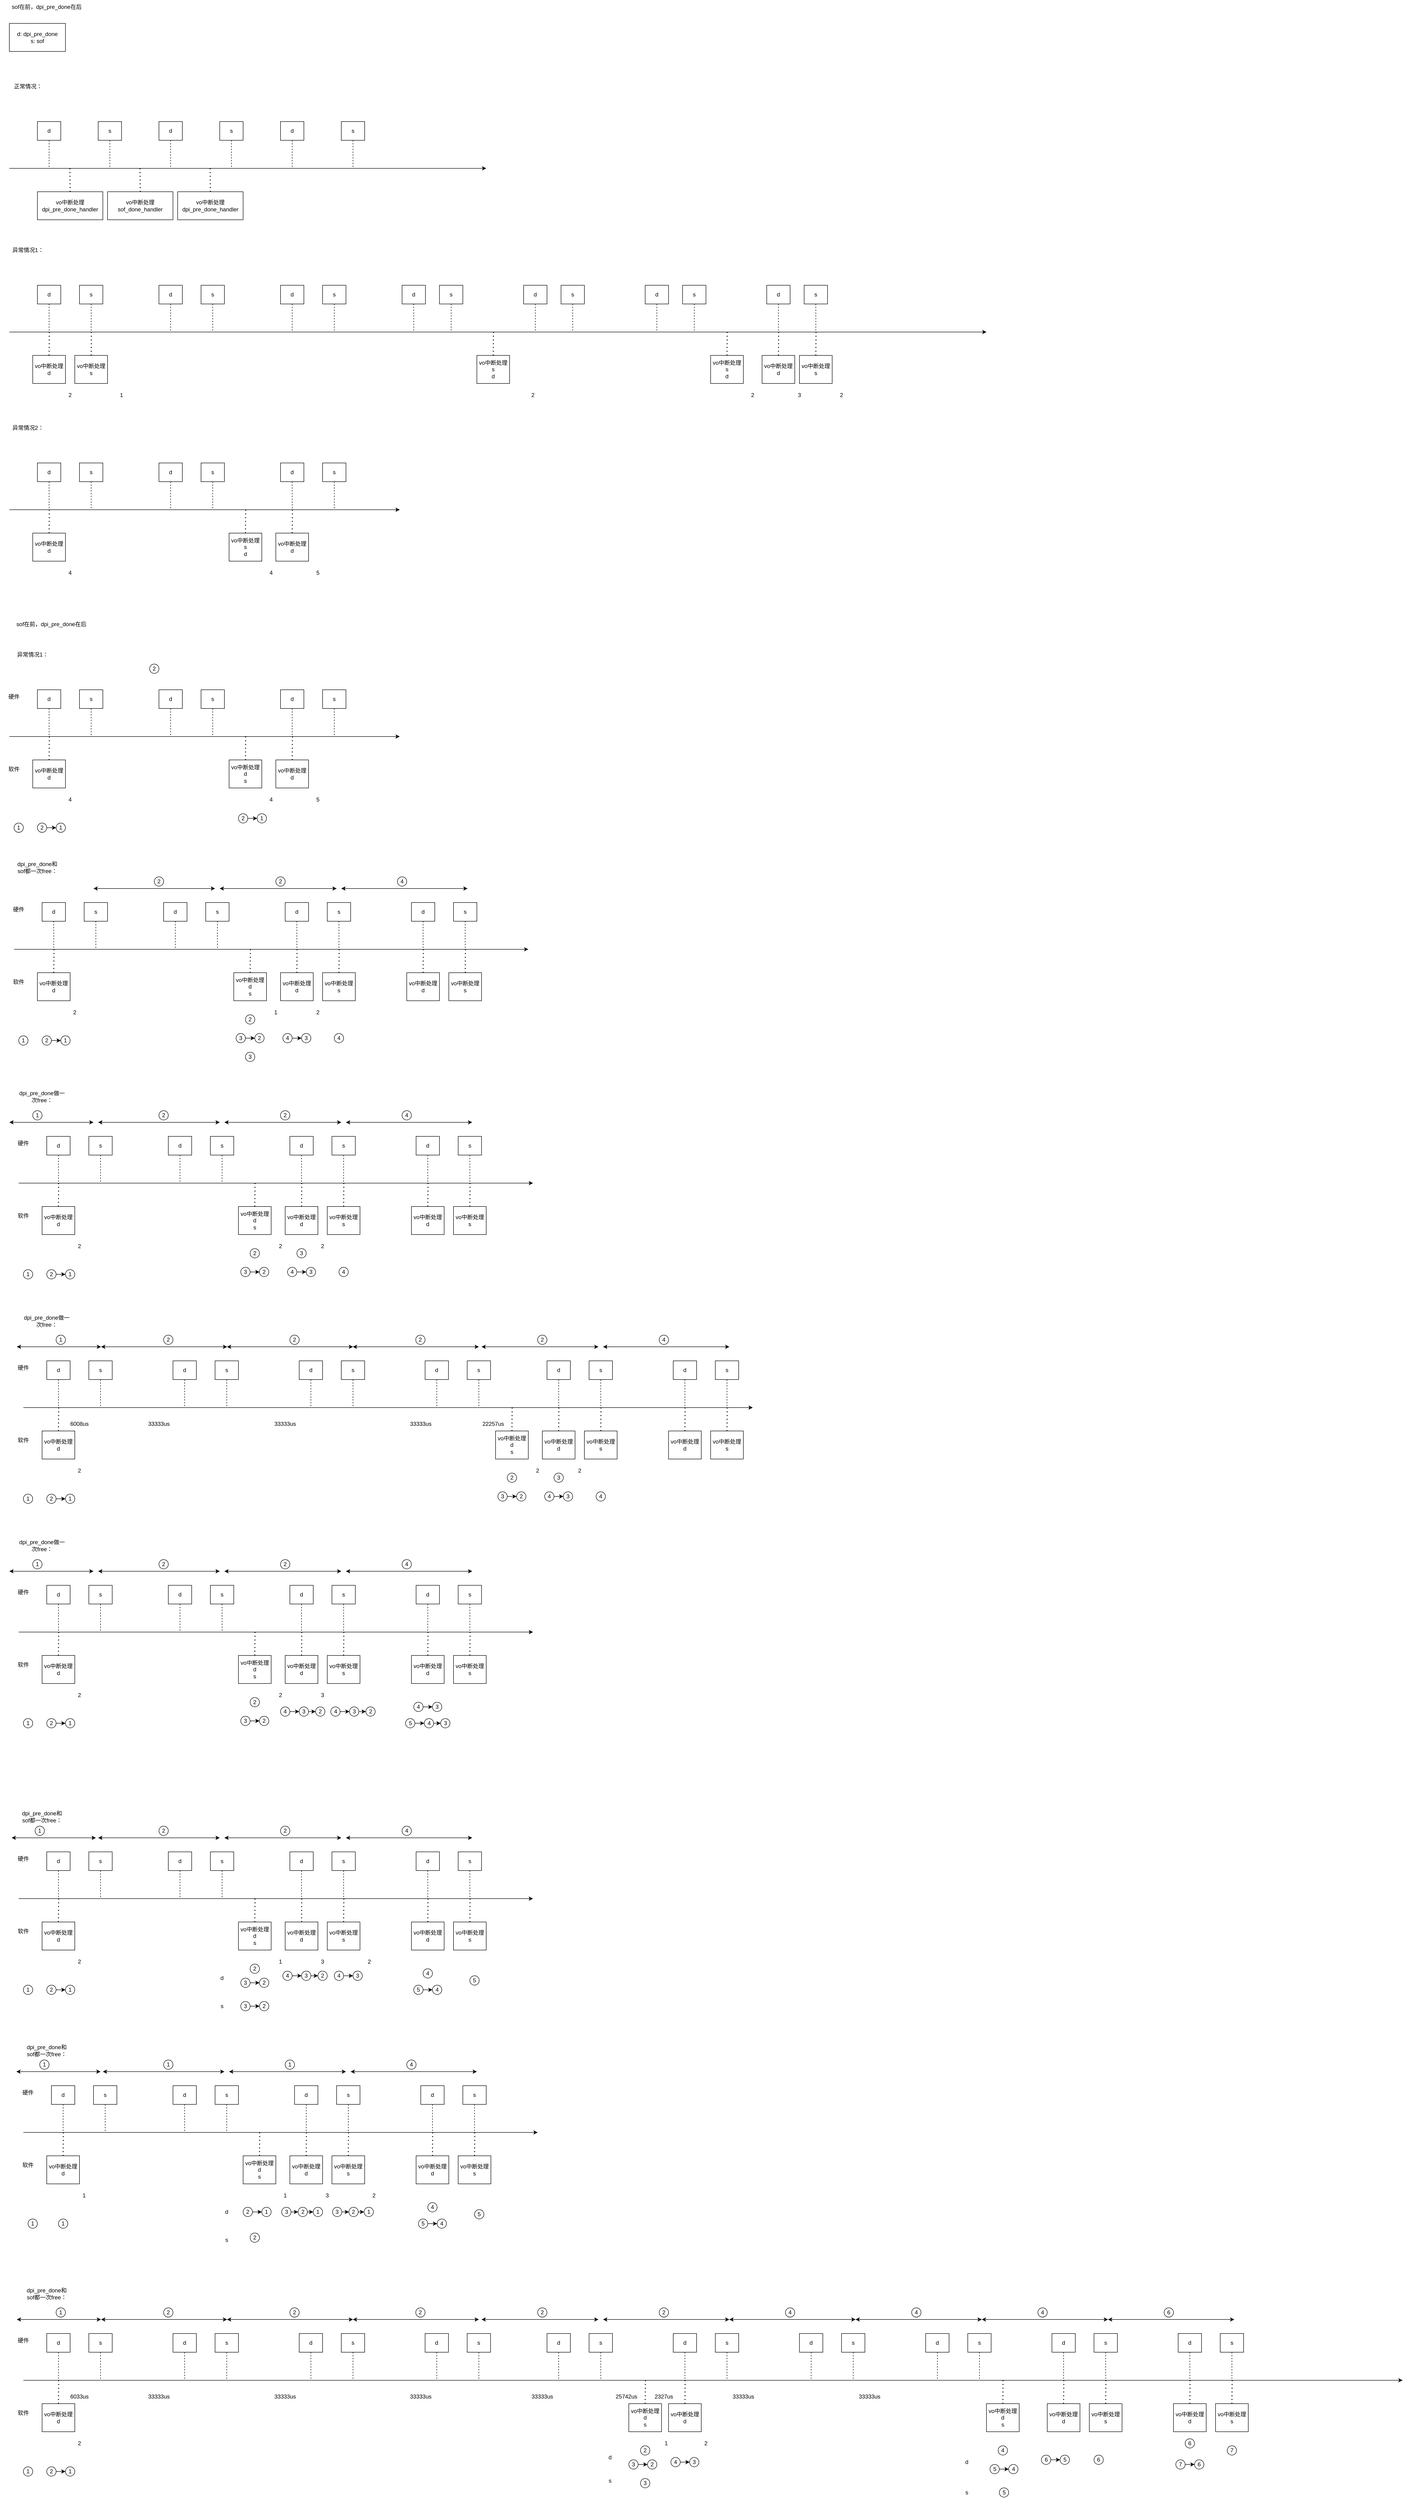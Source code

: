 <mxfile version="21.6.8" type="github">
  <diagram name="Page-1" id="ymnBsTnLx3Ux8fwU-xB4">
    <mxGraphModel dx="1354" dy="775" grid="1" gridSize="10" guides="1" tooltips="1" connect="1" arrows="1" fold="1" page="1" pageScale="1" pageWidth="850" pageHeight="1100" math="0" shadow="0">
      <root>
        <mxCell id="0" />
        <mxCell id="1" parent="0" />
        <mxCell id="bD8jC1XGivE6zrcXYBOk-2" value="d: dpi_pre_done&lt;br&gt;s: sof" style="rounded=0;whiteSpace=wrap;html=1;" parent="1" vertex="1">
          <mxGeometry x="20" y="70" width="120" height="60" as="geometry" />
        </mxCell>
        <mxCell id="bD8jC1XGivE6zrcXYBOk-3" value="" style="endArrow=classic;html=1;rounded=0;endFill=1;" parent="1" edge="1">
          <mxGeometry width="50" height="50" relative="1" as="geometry">
            <mxPoint x="20" y="380" as="sourcePoint" />
            <mxPoint x="1040" y="380" as="targetPoint" />
          </mxGeometry>
        </mxCell>
        <mxCell id="bD8jC1XGivE6zrcXYBOk-4" value="d" style="shape=umlLifeline;perimeter=lifelinePerimeter;whiteSpace=wrap;html=1;container=1;dropTarget=0;collapsible=0;recursiveResize=0;outlineConnect=0;portConstraint=eastwest;newEdgeStyle={&quot;edgeStyle&quot;:&quot;elbowEdgeStyle&quot;,&quot;elbow&quot;:&quot;vertical&quot;,&quot;curved&quot;:0,&quot;rounded&quot;:0};" parent="1" vertex="1">
          <mxGeometry x="80" y="280" width="50" height="100" as="geometry" />
        </mxCell>
        <mxCell id="bD8jC1XGivE6zrcXYBOk-5" value="s" style="shape=umlLifeline;perimeter=lifelinePerimeter;whiteSpace=wrap;html=1;container=1;dropTarget=0;collapsible=0;recursiveResize=0;outlineConnect=0;portConstraint=eastwest;newEdgeStyle={&quot;edgeStyle&quot;:&quot;elbowEdgeStyle&quot;,&quot;elbow&quot;:&quot;vertical&quot;,&quot;curved&quot;:0,&quot;rounded&quot;:0};" parent="1" vertex="1">
          <mxGeometry x="210" y="280" width="50" height="100" as="geometry" />
        </mxCell>
        <mxCell id="bD8jC1XGivE6zrcXYBOk-7" value="d" style="shape=umlLifeline;perimeter=lifelinePerimeter;whiteSpace=wrap;html=1;container=1;dropTarget=0;collapsible=0;recursiveResize=0;outlineConnect=0;portConstraint=eastwest;newEdgeStyle={&quot;edgeStyle&quot;:&quot;elbowEdgeStyle&quot;,&quot;elbow&quot;:&quot;vertical&quot;,&quot;curved&quot;:0,&quot;rounded&quot;:0};" parent="1" vertex="1">
          <mxGeometry x="340" y="280" width="50" height="100" as="geometry" />
        </mxCell>
        <mxCell id="bD8jC1XGivE6zrcXYBOk-9" value="s" style="shape=umlLifeline;perimeter=lifelinePerimeter;whiteSpace=wrap;html=1;container=1;dropTarget=0;collapsible=0;recursiveResize=0;outlineConnect=0;portConstraint=eastwest;newEdgeStyle={&quot;edgeStyle&quot;:&quot;elbowEdgeStyle&quot;,&quot;elbow&quot;:&quot;vertical&quot;,&quot;curved&quot;:0,&quot;rounded&quot;:0};" parent="1" vertex="1">
          <mxGeometry x="470" y="280" width="50" height="100" as="geometry" />
        </mxCell>
        <mxCell id="bD8jC1XGivE6zrcXYBOk-11" value="d" style="shape=umlLifeline;perimeter=lifelinePerimeter;whiteSpace=wrap;html=1;container=1;dropTarget=0;collapsible=0;recursiveResize=0;outlineConnect=0;portConstraint=eastwest;newEdgeStyle={&quot;edgeStyle&quot;:&quot;elbowEdgeStyle&quot;,&quot;elbow&quot;:&quot;vertical&quot;,&quot;curved&quot;:0,&quot;rounded&quot;:0};" parent="1" vertex="1">
          <mxGeometry x="600" y="280" width="50" height="100" as="geometry" />
        </mxCell>
        <mxCell id="bD8jC1XGivE6zrcXYBOk-13" value="s" style="shape=umlLifeline;perimeter=lifelinePerimeter;whiteSpace=wrap;html=1;container=1;dropTarget=0;collapsible=0;recursiveResize=0;outlineConnect=0;portConstraint=eastwest;newEdgeStyle={&quot;edgeStyle&quot;:&quot;elbowEdgeStyle&quot;,&quot;elbow&quot;:&quot;vertical&quot;,&quot;curved&quot;:0,&quot;rounded&quot;:0};" parent="1" vertex="1">
          <mxGeometry x="730" y="280" width="50" height="100" as="geometry" />
        </mxCell>
        <mxCell id="bD8jC1XGivE6zrcXYBOk-17" value="" style="endArrow=none;dashed=1;html=1;dashPattern=1 3;strokeWidth=2;rounded=0;exitX=0.5;exitY=0;exitDx=0;exitDy=0;" parent="1" source="bD8jC1XGivE6zrcXYBOk-18" edge="1">
          <mxGeometry width="50" height="50" relative="1" as="geometry">
            <mxPoint x="150" y="520" as="sourcePoint" />
            <mxPoint x="149.5" y="380" as="targetPoint" />
          </mxGeometry>
        </mxCell>
        <mxCell id="bD8jC1XGivE6zrcXYBOk-18" value="vo中断处理&lt;br&gt;dpi_pre_done_handler" style="rounded=0;whiteSpace=wrap;html=1;" parent="1" vertex="1">
          <mxGeometry x="80" y="430" width="140" height="60" as="geometry" />
        </mxCell>
        <mxCell id="bD8jC1XGivE6zrcXYBOk-19" value="" style="endArrow=none;dashed=1;html=1;dashPattern=1 3;strokeWidth=2;rounded=0;exitX=0.5;exitY=0;exitDx=0;exitDy=0;" parent="1" source="bD8jC1XGivE6zrcXYBOk-20" edge="1">
          <mxGeometry width="50" height="50" relative="1" as="geometry">
            <mxPoint x="300" y="520" as="sourcePoint" />
            <mxPoint x="299.5" y="380" as="targetPoint" />
          </mxGeometry>
        </mxCell>
        <mxCell id="bD8jC1XGivE6zrcXYBOk-20" value="vo中断处理&lt;br&gt;sof_done_handler" style="rounded=0;whiteSpace=wrap;html=1;" parent="1" vertex="1">
          <mxGeometry x="230" y="430" width="140" height="60" as="geometry" />
        </mxCell>
        <mxCell id="bD8jC1XGivE6zrcXYBOk-21" value="正常情况：" style="text;html=1;strokeColor=none;fillColor=none;align=center;verticalAlign=middle;whiteSpace=wrap;rounded=0;" parent="1" vertex="1">
          <mxGeometry x="20" y="190" width="80" height="30" as="geometry" />
        </mxCell>
        <mxCell id="bD8jC1XGivE6zrcXYBOk-22" value="" style="endArrow=none;dashed=1;html=1;dashPattern=1 3;strokeWidth=2;rounded=0;exitX=0.5;exitY=0;exitDx=0;exitDy=0;" parent="1" source="bD8jC1XGivE6zrcXYBOk-23" edge="1">
          <mxGeometry width="50" height="50" relative="1" as="geometry">
            <mxPoint x="450" y="520" as="sourcePoint" />
            <mxPoint x="449.5" y="380" as="targetPoint" />
          </mxGeometry>
        </mxCell>
        <mxCell id="bD8jC1XGivE6zrcXYBOk-23" value="vo中断处理&lt;br&gt;dpi_pre_done_handler" style="rounded=0;whiteSpace=wrap;html=1;" parent="1" vertex="1">
          <mxGeometry x="380" y="430" width="140" height="60" as="geometry" />
        </mxCell>
        <mxCell id="bD8jC1XGivE6zrcXYBOk-24" value="" style="endArrow=classic;html=1;rounded=0;endFill=1;" parent="1" edge="1">
          <mxGeometry width="50" height="50" relative="1" as="geometry">
            <mxPoint x="20" y="730" as="sourcePoint" />
            <mxPoint x="2110" y="730" as="targetPoint" />
          </mxGeometry>
        </mxCell>
        <mxCell id="bD8jC1XGivE6zrcXYBOk-25" value="d" style="shape=umlLifeline;perimeter=lifelinePerimeter;whiteSpace=wrap;html=1;container=1;dropTarget=0;collapsible=0;recursiveResize=0;outlineConnect=0;portConstraint=eastwest;newEdgeStyle={&quot;edgeStyle&quot;:&quot;elbowEdgeStyle&quot;,&quot;elbow&quot;:&quot;vertical&quot;,&quot;curved&quot;:0,&quot;rounded&quot;:0};" parent="1" vertex="1">
          <mxGeometry x="80" y="630" width="50" height="100" as="geometry" />
        </mxCell>
        <mxCell id="bD8jC1XGivE6zrcXYBOk-26" value="s" style="shape=umlLifeline;perimeter=lifelinePerimeter;whiteSpace=wrap;html=1;container=1;dropTarget=0;collapsible=0;recursiveResize=0;outlineConnect=0;portConstraint=eastwest;newEdgeStyle={&quot;edgeStyle&quot;:&quot;elbowEdgeStyle&quot;,&quot;elbow&quot;:&quot;vertical&quot;,&quot;curved&quot;:0,&quot;rounded&quot;:0};" parent="1" vertex="1">
          <mxGeometry x="170" y="630" width="50" height="100" as="geometry" />
        </mxCell>
        <mxCell id="bD8jC1XGivE6zrcXYBOk-27" value="d" style="shape=umlLifeline;perimeter=lifelinePerimeter;whiteSpace=wrap;html=1;container=1;dropTarget=0;collapsible=0;recursiveResize=0;outlineConnect=0;portConstraint=eastwest;newEdgeStyle={&quot;edgeStyle&quot;:&quot;elbowEdgeStyle&quot;,&quot;elbow&quot;:&quot;vertical&quot;,&quot;curved&quot;:0,&quot;rounded&quot;:0};" parent="1" vertex="1">
          <mxGeometry x="340" y="630" width="50" height="100" as="geometry" />
        </mxCell>
        <mxCell id="bD8jC1XGivE6zrcXYBOk-28" value="s" style="shape=umlLifeline;perimeter=lifelinePerimeter;whiteSpace=wrap;html=1;container=1;dropTarget=0;collapsible=0;recursiveResize=0;outlineConnect=0;portConstraint=eastwest;newEdgeStyle={&quot;edgeStyle&quot;:&quot;elbowEdgeStyle&quot;,&quot;elbow&quot;:&quot;vertical&quot;,&quot;curved&quot;:0,&quot;rounded&quot;:0};" parent="1" vertex="1">
          <mxGeometry x="430" y="630" width="50" height="100" as="geometry" />
        </mxCell>
        <mxCell id="bD8jC1XGivE6zrcXYBOk-29" value="d" style="shape=umlLifeline;perimeter=lifelinePerimeter;whiteSpace=wrap;html=1;container=1;dropTarget=0;collapsible=0;recursiveResize=0;outlineConnect=0;portConstraint=eastwest;newEdgeStyle={&quot;edgeStyle&quot;:&quot;elbowEdgeStyle&quot;,&quot;elbow&quot;:&quot;vertical&quot;,&quot;curved&quot;:0,&quot;rounded&quot;:0};" parent="1" vertex="1">
          <mxGeometry x="600" y="630" width="50" height="100" as="geometry" />
        </mxCell>
        <mxCell id="bD8jC1XGivE6zrcXYBOk-30" value="s" style="shape=umlLifeline;perimeter=lifelinePerimeter;whiteSpace=wrap;html=1;container=1;dropTarget=0;collapsible=0;recursiveResize=0;outlineConnect=0;portConstraint=eastwest;newEdgeStyle={&quot;edgeStyle&quot;:&quot;elbowEdgeStyle&quot;,&quot;elbow&quot;:&quot;vertical&quot;,&quot;curved&quot;:0,&quot;rounded&quot;:0};" parent="1" vertex="1">
          <mxGeometry x="690" y="630" width="50" height="100" as="geometry" />
        </mxCell>
        <mxCell id="bD8jC1XGivE6zrcXYBOk-31" value="" style="endArrow=none;dashed=1;html=1;dashPattern=1 3;strokeWidth=2;rounded=0;exitX=0.5;exitY=0;exitDx=0;exitDy=0;" parent="1" source="bD8jC1XGivE6zrcXYBOk-32" edge="1">
          <mxGeometry width="50" height="50" relative="1" as="geometry">
            <mxPoint x="106" y="870" as="sourcePoint" />
            <mxPoint x="105.5" y="730" as="targetPoint" />
          </mxGeometry>
        </mxCell>
        <mxCell id="bD8jC1XGivE6zrcXYBOk-32" value="vo中断处理&lt;br&gt;d" style="rounded=0;whiteSpace=wrap;html=1;" parent="1" vertex="1">
          <mxGeometry x="70" y="780" width="70" height="60" as="geometry" />
        </mxCell>
        <mxCell id="bD8jC1XGivE6zrcXYBOk-35" value="异常情况1：" style="text;html=1;strokeColor=none;fillColor=none;align=center;verticalAlign=middle;whiteSpace=wrap;rounded=0;" parent="1" vertex="1">
          <mxGeometry x="20" y="540" width="80" height="30" as="geometry" />
        </mxCell>
        <mxCell id="bD8jC1XGivE6zrcXYBOk-38" value="d" style="shape=umlLifeline;perimeter=lifelinePerimeter;whiteSpace=wrap;html=1;container=1;dropTarget=0;collapsible=0;recursiveResize=0;outlineConnect=0;portConstraint=eastwest;newEdgeStyle={&quot;edgeStyle&quot;:&quot;elbowEdgeStyle&quot;,&quot;elbow&quot;:&quot;vertical&quot;,&quot;curved&quot;:0,&quot;rounded&quot;:0};" parent="1" vertex="1">
          <mxGeometry x="860" y="630" width="50" height="100" as="geometry" />
        </mxCell>
        <mxCell id="bD8jC1XGivE6zrcXYBOk-40" value="s" style="shape=umlLifeline;perimeter=lifelinePerimeter;whiteSpace=wrap;html=1;container=1;dropTarget=0;collapsible=0;recursiveResize=0;outlineConnect=0;portConstraint=eastwest;newEdgeStyle={&quot;edgeStyle&quot;:&quot;elbowEdgeStyle&quot;,&quot;elbow&quot;:&quot;vertical&quot;,&quot;curved&quot;:0,&quot;rounded&quot;:0};" parent="1" vertex="1">
          <mxGeometry x="940" y="630" width="50" height="100" as="geometry" />
        </mxCell>
        <mxCell id="bD8jC1XGivE6zrcXYBOk-42" value="" style="endArrow=none;dashed=1;html=1;dashPattern=1 3;strokeWidth=2;rounded=0;exitX=0.5;exitY=0;exitDx=0;exitDy=0;" parent="1" source="bD8jC1XGivE6zrcXYBOk-43" edge="1">
          <mxGeometry width="50" height="50" relative="1" as="geometry">
            <mxPoint x="196" y="870" as="sourcePoint" />
            <mxPoint x="195.5" y="730" as="targetPoint" />
          </mxGeometry>
        </mxCell>
        <mxCell id="bD8jC1XGivE6zrcXYBOk-43" value="vo中断处理&lt;br&gt;s" style="rounded=0;whiteSpace=wrap;html=1;" parent="1" vertex="1">
          <mxGeometry x="160" y="780" width="70" height="60" as="geometry" />
        </mxCell>
        <mxCell id="bD8jC1XGivE6zrcXYBOk-44" value="" style="endArrow=none;dashed=1;html=1;dashPattern=1 3;strokeWidth=2;rounded=0;exitX=0.5;exitY=0;exitDx=0;exitDy=0;" parent="1" source="bD8jC1XGivE6zrcXYBOk-45" edge="1">
          <mxGeometry width="50" height="50" relative="1" as="geometry">
            <mxPoint x="1056" y="870" as="sourcePoint" />
            <mxPoint x="1055.5" y="730" as="targetPoint" />
          </mxGeometry>
        </mxCell>
        <mxCell id="bD8jC1XGivE6zrcXYBOk-45" value="vo中断处理&lt;br&gt;s&lt;br&gt;d" style="rounded=0;whiteSpace=wrap;html=1;" parent="1" vertex="1">
          <mxGeometry x="1020" y="780" width="70" height="60" as="geometry" />
        </mxCell>
        <mxCell id="bD8jC1XGivE6zrcXYBOk-46" value="d" style="shape=umlLifeline;perimeter=lifelinePerimeter;whiteSpace=wrap;html=1;container=1;dropTarget=0;collapsible=0;recursiveResize=0;outlineConnect=0;portConstraint=eastwest;newEdgeStyle={&quot;edgeStyle&quot;:&quot;elbowEdgeStyle&quot;,&quot;elbow&quot;:&quot;vertical&quot;,&quot;curved&quot;:0,&quot;rounded&quot;:0};" parent="1" vertex="1">
          <mxGeometry x="1120" y="630" width="50" height="100" as="geometry" />
        </mxCell>
        <mxCell id="bD8jC1XGivE6zrcXYBOk-47" value="s" style="shape=umlLifeline;perimeter=lifelinePerimeter;whiteSpace=wrap;html=1;container=1;dropTarget=0;collapsible=0;recursiveResize=0;outlineConnect=0;portConstraint=eastwest;newEdgeStyle={&quot;edgeStyle&quot;:&quot;elbowEdgeStyle&quot;,&quot;elbow&quot;:&quot;vertical&quot;,&quot;curved&quot;:0,&quot;rounded&quot;:0};" parent="1" vertex="1">
          <mxGeometry x="1200" y="630" width="50" height="100" as="geometry" />
        </mxCell>
        <mxCell id="bD8jC1XGivE6zrcXYBOk-48" value="d" style="shape=umlLifeline;perimeter=lifelinePerimeter;whiteSpace=wrap;html=1;container=1;dropTarget=0;collapsible=0;recursiveResize=0;outlineConnect=0;portConstraint=eastwest;newEdgeStyle={&quot;edgeStyle&quot;:&quot;elbowEdgeStyle&quot;,&quot;elbow&quot;:&quot;vertical&quot;,&quot;curved&quot;:0,&quot;rounded&quot;:0};" parent="1" vertex="1">
          <mxGeometry x="1640" y="630" width="50" height="100" as="geometry" />
        </mxCell>
        <mxCell id="bD8jC1XGivE6zrcXYBOk-49" value="s" style="shape=umlLifeline;perimeter=lifelinePerimeter;whiteSpace=wrap;html=1;container=1;dropTarget=0;collapsible=0;recursiveResize=0;outlineConnect=0;portConstraint=eastwest;newEdgeStyle={&quot;edgeStyle&quot;:&quot;elbowEdgeStyle&quot;,&quot;elbow&quot;:&quot;vertical&quot;,&quot;curved&quot;:0,&quot;rounded&quot;:0};" parent="1" vertex="1">
          <mxGeometry x="1720" y="630" width="50" height="100" as="geometry" />
        </mxCell>
        <mxCell id="bD8jC1XGivE6zrcXYBOk-50" value="" style="endArrow=none;dashed=1;html=1;dashPattern=1 3;strokeWidth=2;rounded=0;exitX=0.5;exitY=0;exitDx=0;exitDy=0;" parent="1" source="bD8jC1XGivE6zrcXYBOk-51" edge="1">
          <mxGeometry width="50" height="50" relative="1" as="geometry">
            <mxPoint x="1746" y="870" as="sourcePoint" />
            <mxPoint x="1745.5" y="730" as="targetPoint" />
          </mxGeometry>
        </mxCell>
        <mxCell id="bD8jC1XGivE6zrcXYBOk-51" value="vo中断处理&lt;br&gt;s" style="rounded=0;whiteSpace=wrap;html=1;" parent="1" vertex="1">
          <mxGeometry x="1710" y="780" width="70" height="60" as="geometry" />
        </mxCell>
        <mxCell id="bD8jC1XGivE6zrcXYBOk-52" value="" style="endArrow=none;dashed=1;html=1;dashPattern=1 3;strokeWidth=2;rounded=0;exitX=0.5;exitY=0;exitDx=0;exitDy=0;" parent="1" source="bD8jC1XGivE6zrcXYBOk-53" edge="1">
          <mxGeometry width="50" height="50" relative="1" as="geometry">
            <mxPoint x="1666" y="870" as="sourcePoint" />
            <mxPoint x="1665.5" y="730" as="targetPoint" />
          </mxGeometry>
        </mxCell>
        <mxCell id="bD8jC1XGivE6zrcXYBOk-53" value="vo中断处理&lt;br&gt;d" style="rounded=0;whiteSpace=wrap;html=1;" parent="1" vertex="1">
          <mxGeometry x="1630" y="780" width="70" height="60" as="geometry" />
        </mxCell>
        <mxCell id="bD8jC1XGivE6zrcXYBOk-54" value="" style="endArrow=none;dashed=1;html=1;dashPattern=1 3;strokeWidth=2;rounded=0;exitX=0.5;exitY=0;exitDx=0;exitDy=0;" parent="1" source="bD8jC1XGivE6zrcXYBOk-55" edge="1">
          <mxGeometry width="50" height="50" relative="1" as="geometry">
            <mxPoint x="1556" y="870" as="sourcePoint" />
            <mxPoint x="1555.5" y="730" as="targetPoint" />
          </mxGeometry>
        </mxCell>
        <mxCell id="bD8jC1XGivE6zrcXYBOk-55" value="vo中断处理&lt;br&gt;s&lt;br&gt;d" style="rounded=0;whiteSpace=wrap;html=1;" parent="1" vertex="1">
          <mxGeometry x="1520" y="780" width="70" height="60" as="geometry" />
        </mxCell>
        <mxCell id="bD8jC1XGivE6zrcXYBOk-56" value="d" style="shape=umlLifeline;perimeter=lifelinePerimeter;whiteSpace=wrap;html=1;container=1;dropTarget=0;collapsible=0;recursiveResize=0;outlineConnect=0;portConstraint=eastwest;newEdgeStyle={&quot;edgeStyle&quot;:&quot;elbowEdgeStyle&quot;,&quot;elbow&quot;:&quot;vertical&quot;,&quot;curved&quot;:0,&quot;rounded&quot;:0};" parent="1" vertex="1">
          <mxGeometry x="1380" y="630" width="50" height="100" as="geometry" />
        </mxCell>
        <mxCell id="bD8jC1XGivE6zrcXYBOk-57" value="s" style="shape=umlLifeline;perimeter=lifelinePerimeter;whiteSpace=wrap;html=1;container=1;dropTarget=0;collapsible=0;recursiveResize=0;outlineConnect=0;portConstraint=eastwest;newEdgeStyle={&quot;edgeStyle&quot;:&quot;elbowEdgeStyle&quot;,&quot;elbow&quot;:&quot;vertical&quot;,&quot;curved&quot;:0,&quot;rounded&quot;:0};" parent="1" vertex="1">
          <mxGeometry x="1460" y="630" width="50" height="100" as="geometry" />
        </mxCell>
        <mxCell id="bD8jC1XGivE6zrcXYBOk-58" value="2" style="text;html=1;strokeColor=none;fillColor=none;align=center;verticalAlign=middle;whiteSpace=wrap;rounded=0;fontSize=12;fontFamily=Helvetica;fontColor=default;" parent="1" vertex="1">
          <mxGeometry x="120" y="850" width="60" height="30" as="geometry" />
        </mxCell>
        <mxCell id="bD8jC1XGivE6zrcXYBOk-59" value="1" style="text;html=1;strokeColor=none;fillColor=none;align=center;verticalAlign=middle;whiteSpace=wrap;rounded=0;fontSize=12;fontFamily=Helvetica;fontColor=default;" parent="1" vertex="1">
          <mxGeometry x="230" y="850" width="60" height="30" as="geometry" />
        </mxCell>
        <mxCell id="bD8jC1XGivE6zrcXYBOk-60" value="2" style="text;html=1;strokeColor=none;fillColor=none;align=center;verticalAlign=middle;whiteSpace=wrap;rounded=0;fontSize=12;fontFamily=Helvetica;fontColor=default;" parent="1" vertex="1">
          <mxGeometry x="1110" y="850" width="60" height="30" as="geometry" />
        </mxCell>
        <mxCell id="bD8jC1XGivE6zrcXYBOk-63" value="2" style="text;html=1;strokeColor=none;fillColor=none;align=center;verticalAlign=middle;whiteSpace=wrap;rounded=0;fontSize=12;fontFamily=Helvetica;fontColor=default;" parent="1" vertex="1">
          <mxGeometry x="1580" y="850" width="60" height="30" as="geometry" />
        </mxCell>
        <mxCell id="bD8jC1XGivE6zrcXYBOk-64" value="3" style="text;html=1;strokeColor=none;fillColor=none;align=center;verticalAlign=middle;whiteSpace=wrap;rounded=0;fontSize=12;fontFamily=Helvetica;fontColor=default;" parent="1" vertex="1">
          <mxGeometry x="1680" y="850" width="60" height="30" as="geometry" />
        </mxCell>
        <mxCell id="bD8jC1XGivE6zrcXYBOk-65" value="2" style="text;html=1;strokeColor=none;fillColor=none;align=center;verticalAlign=middle;whiteSpace=wrap;rounded=0;fontSize=12;fontFamily=Helvetica;fontColor=default;" parent="1" vertex="1">
          <mxGeometry x="1770" y="850" width="60" height="30" as="geometry" />
        </mxCell>
        <mxCell id="bD8jC1XGivE6zrcXYBOk-66" value="" style="endArrow=classic;html=1;rounded=0;endFill=1;" parent="1" edge="1">
          <mxGeometry width="50" height="50" relative="1" as="geometry">
            <mxPoint x="20" y="1110" as="sourcePoint" />
            <mxPoint x="855" y="1110" as="targetPoint" />
          </mxGeometry>
        </mxCell>
        <mxCell id="bD8jC1XGivE6zrcXYBOk-67" value="d" style="shape=umlLifeline;perimeter=lifelinePerimeter;whiteSpace=wrap;html=1;container=1;dropTarget=0;collapsible=0;recursiveResize=0;outlineConnect=0;portConstraint=eastwest;newEdgeStyle={&quot;edgeStyle&quot;:&quot;elbowEdgeStyle&quot;,&quot;elbow&quot;:&quot;vertical&quot;,&quot;curved&quot;:0,&quot;rounded&quot;:0};" parent="1" vertex="1">
          <mxGeometry x="80" y="1010" width="50" height="100" as="geometry" />
        </mxCell>
        <mxCell id="bD8jC1XGivE6zrcXYBOk-68" value="s" style="shape=umlLifeline;perimeter=lifelinePerimeter;whiteSpace=wrap;html=1;container=1;dropTarget=0;collapsible=0;recursiveResize=0;outlineConnect=0;portConstraint=eastwest;newEdgeStyle={&quot;edgeStyle&quot;:&quot;elbowEdgeStyle&quot;,&quot;elbow&quot;:&quot;vertical&quot;,&quot;curved&quot;:0,&quot;rounded&quot;:0};" parent="1" vertex="1">
          <mxGeometry x="170" y="1010" width="50" height="100" as="geometry" />
        </mxCell>
        <mxCell id="bD8jC1XGivE6zrcXYBOk-69" value="d" style="shape=umlLifeline;perimeter=lifelinePerimeter;whiteSpace=wrap;html=1;container=1;dropTarget=0;collapsible=0;recursiveResize=0;outlineConnect=0;portConstraint=eastwest;newEdgeStyle={&quot;edgeStyle&quot;:&quot;elbowEdgeStyle&quot;,&quot;elbow&quot;:&quot;vertical&quot;,&quot;curved&quot;:0,&quot;rounded&quot;:0};" parent="1" vertex="1">
          <mxGeometry x="340" y="1010" width="50" height="100" as="geometry" />
        </mxCell>
        <mxCell id="bD8jC1XGivE6zrcXYBOk-70" value="s" style="shape=umlLifeline;perimeter=lifelinePerimeter;whiteSpace=wrap;html=1;container=1;dropTarget=0;collapsible=0;recursiveResize=0;outlineConnect=0;portConstraint=eastwest;newEdgeStyle={&quot;edgeStyle&quot;:&quot;elbowEdgeStyle&quot;,&quot;elbow&quot;:&quot;vertical&quot;,&quot;curved&quot;:0,&quot;rounded&quot;:0};" parent="1" vertex="1">
          <mxGeometry x="430" y="1010" width="50" height="100" as="geometry" />
        </mxCell>
        <mxCell id="bD8jC1XGivE6zrcXYBOk-71" value="d" style="shape=umlLifeline;perimeter=lifelinePerimeter;whiteSpace=wrap;html=1;container=1;dropTarget=0;collapsible=0;recursiveResize=0;outlineConnect=0;portConstraint=eastwest;newEdgeStyle={&quot;edgeStyle&quot;:&quot;elbowEdgeStyle&quot;,&quot;elbow&quot;:&quot;vertical&quot;,&quot;curved&quot;:0,&quot;rounded&quot;:0};" parent="1" vertex="1">
          <mxGeometry x="600" y="1010" width="50" height="100" as="geometry" />
        </mxCell>
        <mxCell id="bD8jC1XGivE6zrcXYBOk-72" value="s" style="shape=umlLifeline;perimeter=lifelinePerimeter;whiteSpace=wrap;html=1;container=1;dropTarget=0;collapsible=0;recursiveResize=0;outlineConnect=0;portConstraint=eastwest;newEdgeStyle={&quot;edgeStyle&quot;:&quot;elbowEdgeStyle&quot;,&quot;elbow&quot;:&quot;vertical&quot;,&quot;curved&quot;:0,&quot;rounded&quot;:0};" parent="1" vertex="1">
          <mxGeometry x="690" y="1010" width="50" height="100" as="geometry" />
        </mxCell>
        <mxCell id="bD8jC1XGivE6zrcXYBOk-73" value="" style="endArrow=none;dashed=1;html=1;dashPattern=1 3;strokeWidth=2;rounded=0;exitX=0.5;exitY=0;exitDx=0;exitDy=0;" parent="1" source="bD8jC1XGivE6zrcXYBOk-74" edge="1">
          <mxGeometry width="50" height="50" relative="1" as="geometry">
            <mxPoint x="106" y="1250" as="sourcePoint" />
            <mxPoint x="105.5" y="1110" as="targetPoint" />
          </mxGeometry>
        </mxCell>
        <mxCell id="bD8jC1XGivE6zrcXYBOk-74" value="vo中断处理&lt;br&gt;d" style="rounded=0;whiteSpace=wrap;html=1;" parent="1" vertex="1">
          <mxGeometry x="70" y="1160" width="70" height="60" as="geometry" />
        </mxCell>
        <mxCell id="bD8jC1XGivE6zrcXYBOk-75" value="异常情况2：" style="text;html=1;strokeColor=none;fillColor=none;align=center;verticalAlign=middle;whiteSpace=wrap;rounded=0;" parent="1" vertex="1">
          <mxGeometry x="20" y="920" width="80" height="30" as="geometry" />
        </mxCell>
        <mxCell id="bD8jC1XGivE6zrcXYBOk-80" value="" style="endArrow=none;dashed=1;html=1;dashPattern=1 3;strokeWidth=2;rounded=0;exitX=0.5;exitY=0;exitDx=0;exitDy=0;" parent="1" source="bD8jC1XGivE6zrcXYBOk-81" edge="1">
          <mxGeometry width="50" height="50" relative="1" as="geometry">
            <mxPoint x="526" y="1250" as="sourcePoint" />
            <mxPoint x="525.5" y="1110" as="targetPoint" />
          </mxGeometry>
        </mxCell>
        <mxCell id="bD8jC1XGivE6zrcXYBOk-81" value="vo中断处理&lt;br&gt;s&lt;br&gt;d" style="rounded=0;whiteSpace=wrap;html=1;" parent="1" vertex="1">
          <mxGeometry x="490" y="1160" width="70" height="60" as="geometry" />
        </mxCell>
        <mxCell id="bD8jC1XGivE6zrcXYBOk-94" value="4" style="text;html=1;strokeColor=none;fillColor=none;align=center;verticalAlign=middle;whiteSpace=wrap;rounded=0;fontSize=12;fontFamily=Helvetica;fontColor=default;" parent="1" vertex="1">
          <mxGeometry x="120" y="1230" width="60" height="30" as="geometry" />
        </mxCell>
        <mxCell id="bD8jC1XGivE6zrcXYBOk-100" value="4" style="text;html=1;strokeColor=none;fillColor=none;align=center;verticalAlign=middle;whiteSpace=wrap;rounded=0;fontSize=12;fontFamily=Helvetica;fontColor=default;" parent="1" vertex="1">
          <mxGeometry x="550" y="1230" width="60" height="30" as="geometry" />
        </mxCell>
        <mxCell id="bD8jC1XGivE6zrcXYBOk-101" value="" style="endArrow=none;dashed=1;html=1;dashPattern=1 3;strokeWidth=2;rounded=0;exitX=0.5;exitY=0;exitDx=0;exitDy=0;" parent="1" source="bD8jC1XGivE6zrcXYBOk-102" edge="1">
          <mxGeometry width="50" height="50" relative="1" as="geometry">
            <mxPoint x="626" y="1250" as="sourcePoint" />
            <mxPoint x="625.5" y="1110" as="targetPoint" />
          </mxGeometry>
        </mxCell>
        <mxCell id="bD8jC1XGivE6zrcXYBOk-102" value="vo中断处理&lt;br&gt;d" style="rounded=0;whiteSpace=wrap;html=1;" parent="1" vertex="1">
          <mxGeometry x="590" y="1160" width="70" height="60" as="geometry" />
        </mxCell>
        <mxCell id="bD8jC1XGivE6zrcXYBOk-103" value="5" style="text;html=1;strokeColor=none;fillColor=none;align=center;verticalAlign=middle;whiteSpace=wrap;rounded=0;fontSize=12;fontFamily=Helvetica;fontColor=default;" parent="1" vertex="1">
          <mxGeometry x="650" y="1230" width="60" height="30" as="geometry" />
        </mxCell>
        <mxCell id="bD8jC1XGivE6zrcXYBOk-104" value="sof在前，dpi_pre_done在后" style="text;html=1;strokeColor=none;fillColor=none;align=center;verticalAlign=middle;whiteSpace=wrap;rounded=0;fontSize=12;fontFamily=Helvetica;fontColor=default;" parent="1" vertex="1">
          <mxGeometry x="10" y="20" width="180" height="30" as="geometry" />
        </mxCell>
        <mxCell id="bD8jC1XGivE6zrcXYBOk-106" value="" style="endArrow=classic;html=1;rounded=0;endFill=1;" parent="1" edge="1">
          <mxGeometry width="50" height="50" relative="1" as="geometry">
            <mxPoint x="20" y="1595" as="sourcePoint" />
            <mxPoint x="855" y="1595" as="targetPoint" />
          </mxGeometry>
        </mxCell>
        <mxCell id="bD8jC1XGivE6zrcXYBOk-107" value="d" style="shape=umlLifeline;perimeter=lifelinePerimeter;whiteSpace=wrap;html=1;container=1;dropTarget=0;collapsible=0;recursiveResize=0;outlineConnect=0;portConstraint=eastwest;newEdgeStyle={&quot;edgeStyle&quot;:&quot;elbowEdgeStyle&quot;,&quot;elbow&quot;:&quot;vertical&quot;,&quot;curved&quot;:0,&quot;rounded&quot;:0};" parent="1" vertex="1">
          <mxGeometry x="80" y="1495" width="50" height="100" as="geometry" />
        </mxCell>
        <mxCell id="bD8jC1XGivE6zrcXYBOk-108" value="s" style="shape=umlLifeline;perimeter=lifelinePerimeter;whiteSpace=wrap;html=1;container=1;dropTarget=0;collapsible=0;recursiveResize=0;outlineConnect=0;portConstraint=eastwest;newEdgeStyle={&quot;edgeStyle&quot;:&quot;elbowEdgeStyle&quot;,&quot;elbow&quot;:&quot;vertical&quot;,&quot;curved&quot;:0,&quot;rounded&quot;:0};" parent="1" vertex="1">
          <mxGeometry x="170" y="1495" width="50" height="100" as="geometry" />
        </mxCell>
        <mxCell id="bD8jC1XGivE6zrcXYBOk-109" value="d" style="shape=umlLifeline;perimeter=lifelinePerimeter;whiteSpace=wrap;html=1;container=1;dropTarget=0;collapsible=0;recursiveResize=0;outlineConnect=0;portConstraint=eastwest;newEdgeStyle={&quot;edgeStyle&quot;:&quot;elbowEdgeStyle&quot;,&quot;elbow&quot;:&quot;vertical&quot;,&quot;curved&quot;:0,&quot;rounded&quot;:0};" parent="1" vertex="1">
          <mxGeometry x="340" y="1495" width="50" height="100" as="geometry" />
        </mxCell>
        <mxCell id="bD8jC1XGivE6zrcXYBOk-110" value="s" style="shape=umlLifeline;perimeter=lifelinePerimeter;whiteSpace=wrap;html=1;container=1;dropTarget=0;collapsible=0;recursiveResize=0;outlineConnect=0;portConstraint=eastwest;newEdgeStyle={&quot;edgeStyle&quot;:&quot;elbowEdgeStyle&quot;,&quot;elbow&quot;:&quot;vertical&quot;,&quot;curved&quot;:0,&quot;rounded&quot;:0};" parent="1" vertex="1">
          <mxGeometry x="430" y="1495" width="50" height="100" as="geometry" />
        </mxCell>
        <mxCell id="bD8jC1XGivE6zrcXYBOk-111" value="d" style="shape=umlLifeline;perimeter=lifelinePerimeter;whiteSpace=wrap;html=1;container=1;dropTarget=0;collapsible=0;recursiveResize=0;outlineConnect=0;portConstraint=eastwest;newEdgeStyle={&quot;edgeStyle&quot;:&quot;elbowEdgeStyle&quot;,&quot;elbow&quot;:&quot;vertical&quot;,&quot;curved&quot;:0,&quot;rounded&quot;:0};" parent="1" vertex="1">
          <mxGeometry x="600" y="1495" width="50" height="100" as="geometry" />
        </mxCell>
        <mxCell id="bD8jC1XGivE6zrcXYBOk-112" value="s" style="shape=umlLifeline;perimeter=lifelinePerimeter;whiteSpace=wrap;html=1;container=1;dropTarget=0;collapsible=0;recursiveResize=0;outlineConnect=0;portConstraint=eastwest;newEdgeStyle={&quot;edgeStyle&quot;:&quot;elbowEdgeStyle&quot;,&quot;elbow&quot;:&quot;vertical&quot;,&quot;curved&quot;:0,&quot;rounded&quot;:0};" parent="1" vertex="1">
          <mxGeometry x="690" y="1495" width="50" height="100" as="geometry" />
        </mxCell>
        <mxCell id="bD8jC1XGivE6zrcXYBOk-113" value="" style="endArrow=none;dashed=1;html=1;dashPattern=1 3;strokeWidth=2;rounded=0;exitX=0.5;exitY=0;exitDx=0;exitDy=0;" parent="1" source="bD8jC1XGivE6zrcXYBOk-114" edge="1">
          <mxGeometry width="50" height="50" relative="1" as="geometry">
            <mxPoint x="106" y="1735" as="sourcePoint" />
            <mxPoint x="105.5" y="1595" as="targetPoint" />
          </mxGeometry>
        </mxCell>
        <mxCell id="bD8jC1XGivE6zrcXYBOk-114" value="vo中断处理&lt;br&gt;d" style="rounded=0;whiteSpace=wrap;html=1;" parent="1" vertex="1">
          <mxGeometry x="70" y="1645" width="70" height="60" as="geometry" />
        </mxCell>
        <mxCell id="bD8jC1XGivE6zrcXYBOk-115" value="异常情况1：" style="text;html=1;strokeColor=none;fillColor=none;align=center;verticalAlign=middle;whiteSpace=wrap;rounded=0;" parent="1" vertex="1">
          <mxGeometry x="20" y="1405" width="100" height="30" as="geometry" />
        </mxCell>
        <mxCell id="bD8jC1XGivE6zrcXYBOk-116" value="" style="endArrow=none;dashed=1;html=1;dashPattern=1 3;strokeWidth=2;rounded=0;exitX=0.5;exitY=0;exitDx=0;exitDy=0;" parent="1" source="bD8jC1XGivE6zrcXYBOk-117" edge="1">
          <mxGeometry width="50" height="50" relative="1" as="geometry">
            <mxPoint x="526" y="1735" as="sourcePoint" />
            <mxPoint x="525.5" y="1595" as="targetPoint" />
          </mxGeometry>
        </mxCell>
        <mxCell id="bD8jC1XGivE6zrcXYBOk-117" value="vo中断处理&lt;br&gt;d&lt;br&gt;s" style="rounded=0;whiteSpace=wrap;html=1;" parent="1" vertex="1">
          <mxGeometry x="490" y="1645" width="70" height="60" as="geometry" />
        </mxCell>
        <mxCell id="bD8jC1XGivE6zrcXYBOk-118" value="4" style="text;html=1;strokeColor=none;fillColor=none;align=center;verticalAlign=middle;whiteSpace=wrap;rounded=0;fontSize=12;fontFamily=Helvetica;fontColor=default;" parent="1" vertex="1">
          <mxGeometry x="120" y="1715" width="60" height="30" as="geometry" />
        </mxCell>
        <mxCell id="bD8jC1XGivE6zrcXYBOk-119" value="4" style="text;html=1;strokeColor=none;fillColor=none;align=center;verticalAlign=middle;whiteSpace=wrap;rounded=0;fontSize=12;fontFamily=Helvetica;fontColor=default;" parent="1" vertex="1">
          <mxGeometry x="550" y="1715" width="60" height="30" as="geometry" />
        </mxCell>
        <mxCell id="bD8jC1XGivE6zrcXYBOk-120" value="" style="endArrow=none;dashed=1;html=1;dashPattern=1 3;strokeWidth=2;rounded=0;exitX=0.5;exitY=0;exitDx=0;exitDy=0;" parent="1" source="bD8jC1XGivE6zrcXYBOk-121" edge="1">
          <mxGeometry width="50" height="50" relative="1" as="geometry">
            <mxPoint x="626" y="1735" as="sourcePoint" />
            <mxPoint x="625.5" y="1595" as="targetPoint" />
          </mxGeometry>
        </mxCell>
        <mxCell id="bD8jC1XGivE6zrcXYBOk-121" value="vo中断处理&lt;br style=&quot;border-color: var(--border-color);&quot;&gt;d" style="rounded=0;whiteSpace=wrap;html=1;" parent="1" vertex="1">
          <mxGeometry x="590" y="1645" width="70" height="60" as="geometry" />
        </mxCell>
        <mxCell id="bD8jC1XGivE6zrcXYBOk-122" value="5" style="text;html=1;strokeColor=none;fillColor=none;align=center;verticalAlign=middle;whiteSpace=wrap;rounded=0;fontSize=12;fontFamily=Helvetica;fontColor=default;" parent="1" vertex="1">
          <mxGeometry x="650" y="1715" width="60" height="30" as="geometry" />
        </mxCell>
        <mxCell id="bD8jC1XGivE6zrcXYBOk-123" value="sof在前，dpi_pre_done在后" style="text;html=1;strokeColor=none;fillColor=none;align=center;verticalAlign=middle;whiteSpace=wrap;rounded=0;fontSize=12;fontFamily=Helvetica;fontColor=default;" parent="1" vertex="1">
          <mxGeometry x="20" y="1340" width="180" height="30" as="geometry" />
        </mxCell>
        <mxCell id="bD8jC1XGivE6zrcXYBOk-124" value="硬件" style="text;html=1;strokeColor=none;fillColor=none;align=center;verticalAlign=middle;whiteSpace=wrap;rounded=0;fontSize=12;fontFamily=Helvetica;fontColor=default;" parent="1" vertex="1">
          <mxGeometry y="1495" width="60" height="30" as="geometry" />
        </mxCell>
        <mxCell id="bD8jC1XGivE6zrcXYBOk-125" value="软件" style="text;html=1;strokeColor=none;fillColor=none;align=center;verticalAlign=middle;whiteSpace=wrap;rounded=0;fontSize=12;fontFamily=Helvetica;fontColor=default;" parent="1" vertex="1">
          <mxGeometry y="1650" width="60" height="30" as="geometry" />
        </mxCell>
        <mxCell id="bD8jC1XGivE6zrcXYBOk-132" value="" style="edgeStyle=orthogonalEdgeStyle;rounded=0;orthogonalLoop=1;jettySize=auto;html=1;fontFamily=Helvetica;fontSize=12;fontColor=default;" parent="1" source="bD8jC1XGivE6zrcXYBOk-128" target="bD8jC1XGivE6zrcXYBOk-131" edge="1">
          <mxGeometry relative="1" as="geometry" />
        </mxCell>
        <mxCell id="bD8jC1XGivE6zrcXYBOk-128" value="2" style="ellipse;whiteSpace=wrap;html=1;aspect=fixed;rounded=0;strokeColor=default;fontFamily=Helvetica;fontSize=12;fontColor=default;fillColor=default;" parent="1" vertex="1">
          <mxGeometry x="80" y="1780" width="20" height="20" as="geometry" />
        </mxCell>
        <mxCell id="bD8jC1XGivE6zrcXYBOk-131" value="1" style="ellipse;whiteSpace=wrap;html=1;aspect=fixed;rounded=0;strokeColor=default;fontFamily=Helvetica;fontSize=12;fontColor=default;fillColor=default;" parent="1" vertex="1">
          <mxGeometry x="120" y="1780" width="20" height="20" as="geometry" />
        </mxCell>
        <mxCell id="bD8jC1XGivE6zrcXYBOk-134" value="1" style="ellipse;whiteSpace=wrap;html=1;aspect=fixed;rounded=0;strokeColor=default;fontFamily=Helvetica;fontSize=12;fontColor=default;fillColor=default;" parent="1" vertex="1">
          <mxGeometry x="30" y="1780" width="20" height="20" as="geometry" />
        </mxCell>
        <mxCell id="bD8jC1XGivE6zrcXYBOk-137" value="2" style="ellipse;whiteSpace=wrap;html=1;aspect=fixed;rounded=0;strokeColor=default;fontFamily=Helvetica;fontSize=12;fontColor=default;fillColor=default;" parent="1" vertex="1">
          <mxGeometry x="320" y="1440" width="20" height="20" as="geometry" />
        </mxCell>
        <mxCell id="bD8jC1XGivE6zrcXYBOk-138" value="" style="edgeStyle=orthogonalEdgeStyle;rounded=0;orthogonalLoop=1;jettySize=auto;html=1;fontFamily=Helvetica;fontSize=12;fontColor=default;" parent="1" source="bD8jC1XGivE6zrcXYBOk-139" target="bD8jC1XGivE6zrcXYBOk-140" edge="1">
          <mxGeometry relative="1" as="geometry" />
        </mxCell>
        <mxCell id="bD8jC1XGivE6zrcXYBOk-139" value="2" style="ellipse;whiteSpace=wrap;html=1;aspect=fixed;rounded=0;strokeColor=default;fontFamily=Helvetica;fontSize=12;fontColor=default;fillColor=default;" parent="1" vertex="1">
          <mxGeometry x="510" y="1760" width="20" height="20" as="geometry" />
        </mxCell>
        <mxCell id="bD8jC1XGivE6zrcXYBOk-140" value="1" style="ellipse;whiteSpace=wrap;html=1;aspect=fixed;rounded=0;strokeColor=default;fontFamily=Helvetica;fontSize=12;fontColor=default;fillColor=default;" parent="1" vertex="1">
          <mxGeometry x="550" y="1760" width="20" height="20" as="geometry" />
        </mxCell>
        <mxCell id="bD8jC1XGivE6zrcXYBOk-141" value="" style="endArrow=classic;html=1;rounded=0;endFill=1;" parent="1" edge="1">
          <mxGeometry width="50" height="50" relative="1" as="geometry">
            <mxPoint x="30" y="2050" as="sourcePoint" />
            <mxPoint x="1130" y="2050" as="targetPoint" />
          </mxGeometry>
        </mxCell>
        <mxCell id="bD8jC1XGivE6zrcXYBOk-142" value="d" style="shape=umlLifeline;perimeter=lifelinePerimeter;whiteSpace=wrap;html=1;container=1;dropTarget=0;collapsible=0;recursiveResize=0;outlineConnect=0;portConstraint=eastwest;newEdgeStyle={&quot;edgeStyle&quot;:&quot;elbowEdgeStyle&quot;,&quot;elbow&quot;:&quot;vertical&quot;,&quot;curved&quot;:0,&quot;rounded&quot;:0};" parent="1" vertex="1">
          <mxGeometry x="90" y="1950" width="50" height="100" as="geometry" />
        </mxCell>
        <mxCell id="bD8jC1XGivE6zrcXYBOk-143" value="s" style="shape=umlLifeline;perimeter=lifelinePerimeter;whiteSpace=wrap;html=1;container=1;dropTarget=0;collapsible=0;recursiveResize=0;outlineConnect=0;portConstraint=eastwest;newEdgeStyle={&quot;edgeStyle&quot;:&quot;elbowEdgeStyle&quot;,&quot;elbow&quot;:&quot;vertical&quot;,&quot;curved&quot;:0,&quot;rounded&quot;:0};" parent="1" vertex="1">
          <mxGeometry x="180" y="1950" width="50" height="100" as="geometry" />
        </mxCell>
        <mxCell id="bD8jC1XGivE6zrcXYBOk-144" value="d" style="shape=umlLifeline;perimeter=lifelinePerimeter;whiteSpace=wrap;html=1;container=1;dropTarget=0;collapsible=0;recursiveResize=0;outlineConnect=0;portConstraint=eastwest;newEdgeStyle={&quot;edgeStyle&quot;:&quot;elbowEdgeStyle&quot;,&quot;elbow&quot;:&quot;vertical&quot;,&quot;curved&quot;:0,&quot;rounded&quot;:0};" parent="1" vertex="1">
          <mxGeometry x="350" y="1950" width="50" height="100" as="geometry" />
        </mxCell>
        <mxCell id="bD8jC1XGivE6zrcXYBOk-145" value="s" style="shape=umlLifeline;perimeter=lifelinePerimeter;whiteSpace=wrap;html=1;container=1;dropTarget=0;collapsible=0;recursiveResize=0;outlineConnect=0;portConstraint=eastwest;newEdgeStyle={&quot;edgeStyle&quot;:&quot;elbowEdgeStyle&quot;,&quot;elbow&quot;:&quot;vertical&quot;,&quot;curved&quot;:0,&quot;rounded&quot;:0};" parent="1" vertex="1">
          <mxGeometry x="440" y="1950" width="50" height="100" as="geometry" />
        </mxCell>
        <mxCell id="bD8jC1XGivE6zrcXYBOk-146" value="d" style="shape=umlLifeline;perimeter=lifelinePerimeter;whiteSpace=wrap;html=1;container=1;dropTarget=0;collapsible=0;recursiveResize=0;outlineConnect=0;portConstraint=eastwest;newEdgeStyle={&quot;edgeStyle&quot;:&quot;elbowEdgeStyle&quot;,&quot;elbow&quot;:&quot;vertical&quot;,&quot;curved&quot;:0,&quot;rounded&quot;:0};" parent="1" vertex="1">
          <mxGeometry x="610" y="1950" width="50" height="100" as="geometry" />
        </mxCell>
        <mxCell id="bD8jC1XGivE6zrcXYBOk-147" value="s" style="shape=umlLifeline;perimeter=lifelinePerimeter;whiteSpace=wrap;html=1;container=1;dropTarget=0;collapsible=0;recursiveResize=0;outlineConnect=0;portConstraint=eastwest;newEdgeStyle={&quot;edgeStyle&quot;:&quot;elbowEdgeStyle&quot;,&quot;elbow&quot;:&quot;vertical&quot;,&quot;curved&quot;:0,&quot;rounded&quot;:0};" parent="1" vertex="1">
          <mxGeometry x="700" y="1950" width="50" height="100" as="geometry" />
        </mxCell>
        <mxCell id="bD8jC1XGivE6zrcXYBOk-148" value="" style="endArrow=none;dashed=1;html=1;dashPattern=1 3;strokeWidth=2;rounded=0;exitX=0.5;exitY=0;exitDx=0;exitDy=0;" parent="1" source="bD8jC1XGivE6zrcXYBOk-149" edge="1">
          <mxGeometry width="50" height="50" relative="1" as="geometry">
            <mxPoint x="116" y="2190" as="sourcePoint" />
            <mxPoint x="115.5" y="2050" as="targetPoint" />
          </mxGeometry>
        </mxCell>
        <mxCell id="bD8jC1XGivE6zrcXYBOk-149" value="vo中断处理&lt;br&gt;d" style="rounded=0;whiteSpace=wrap;html=1;" parent="1" vertex="1">
          <mxGeometry x="80" y="2100" width="70" height="60" as="geometry" />
        </mxCell>
        <mxCell id="bD8jC1XGivE6zrcXYBOk-150" value="dpi_pre_done和sof都一次free：" style="text;html=1;strokeColor=none;fillColor=none;align=center;verticalAlign=middle;whiteSpace=wrap;rounded=0;" parent="1" vertex="1">
          <mxGeometry x="30" y="1860" width="100" height="30" as="geometry" />
        </mxCell>
        <mxCell id="bD8jC1XGivE6zrcXYBOk-151" value="" style="endArrow=none;dashed=1;html=1;dashPattern=1 3;strokeWidth=2;rounded=0;exitX=0.5;exitY=0;exitDx=0;exitDy=0;" parent="1" source="bD8jC1XGivE6zrcXYBOk-152" edge="1">
          <mxGeometry width="50" height="50" relative="1" as="geometry">
            <mxPoint x="536" y="2190" as="sourcePoint" />
            <mxPoint x="535.5" y="2050" as="targetPoint" />
          </mxGeometry>
        </mxCell>
        <mxCell id="bD8jC1XGivE6zrcXYBOk-152" value="vo中断处理&lt;br&gt;d&lt;br&gt;s" style="rounded=0;whiteSpace=wrap;html=1;" parent="1" vertex="1">
          <mxGeometry x="500" y="2100" width="70" height="60" as="geometry" />
        </mxCell>
        <mxCell id="bD8jC1XGivE6zrcXYBOk-153" value="2" style="text;html=1;strokeColor=none;fillColor=none;align=center;verticalAlign=middle;whiteSpace=wrap;rounded=0;fontSize=12;fontFamily=Helvetica;fontColor=default;" parent="1" vertex="1">
          <mxGeometry x="130" y="2170" width="60" height="30" as="geometry" />
        </mxCell>
        <mxCell id="bD8jC1XGivE6zrcXYBOk-154" value="1" style="text;html=1;strokeColor=none;fillColor=none;align=center;verticalAlign=middle;whiteSpace=wrap;rounded=0;fontSize=12;fontFamily=Helvetica;fontColor=default;" parent="1" vertex="1">
          <mxGeometry x="560" y="2170" width="60" height="30" as="geometry" />
        </mxCell>
        <mxCell id="bD8jC1XGivE6zrcXYBOk-155" value="" style="endArrow=none;dashed=1;html=1;dashPattern=1 3;strokeWidth=2;rounded=0;exitX=0.5;exitY=0;exitDx=0;exitDy=0;" parent="1" source="bD8jC1XGivE6zrcXYBOk-156" edge="1">
          <mxGeometry width="50" height="50" relative="1" as="geometry">
            <mxPoint x="636" y="2190" as="sourcePoint" />
            <mxPoint x="635.5" y="2050" as="targetPoint" />
          </mxGeometry>
        </mxCell>
        <mxCell id="bD8jC1XGivE6zrcXYBOk-156" value="vo中断处理&lt;br style=&quot;border-color: var(--border-color);&quot;&gt;d" style="rounded=0;whiteSpace=wrap;html=1;" parent="1" vertex="1">
          <mxGeometry x="600" y="2100" width="70" height="60" as="geometry" />
        </mxCell>
        <mxCell id="bD8jC1XGivE6zrcXYBOk-157" value="2" style="text;html=1;strokeColor=none;fillColor=none;align=center;verticalAlign=middle;whiteSpace=wrap;rounded=0;fontSize=12;fontFamily=Helvetica;fontColor=default;" parent="1" vertex="1">
          <mxGeometry x="650" y="2170" width="60" height="30" as="geometry" />
        </mxCell>
        <mxCell id="bD8jC1XGivE6zrcXYBOk-158" value="硬件" style="text;html=1;strokeColor=none;fillColor=none;align=center;verticalAlign=middle;whiteSpace=wrap;rounded=0;fontSize=12;fontFamily=Helvetica;fontColor=default;" parent="1" vertex="1">
          <mxGeometry x="10" y="1950" width="60" height="30" as="geometry" />
        </mxCell>
        <mxCell id="bD8jC1XGivE6zrcXYBOk-159" value="软件" style="text;html=1;strokeColor=none;fillColor=none;align=center;verticalAlign=middle;whiteSpace=wrap;rounded=0;fontSize=12;fontFamily=Helvetica;fontColor=default;" parent="1" vertex="1">
          <mxGeometry x="10" y="2105" width="60" height="30" as="geometry" />
        </mxCell>
        <mxCell id="bD8jC1XGivE6zrcXYBOk-160" value="" style="edgeStyle=orthogonalEdgeStyle;rounded=0;orthogonalLoop=1;jettySize=auto;html=1;fontFamily=Helvetica;fontSize=12;fontColor=default;" parent="1" source="bD8jC1XGivE6zrcXYBOk-161" target="bD8jC1XGivE6zrcXYBOk-162" edge="1">
          <mxGeometry relative="1" as="geometry" />
        </mxCell>
        <mxCell id="bD8jC1XGivE6zrcXYBOk-161" value="2" style="ellipse;whiteSpace=wrap;html=1;aspect=fixed;rounded=0;strokeColor=default;fontFamily=Helvetica;fontSize=12;fontColor=default;fillColor=default;" parent="1" vertex="1">
          <mxGeometry x="90" y="2235" width="20" height="20" as="geometry" />
        </mxCell>
        <mxCell id="bD8jC1XGivE6zrcXYBOk-162" value="1" style="ellipse;whiteSpace=wrap;html=1;aspect=fixed;rounded=0;strokeColor=default;fontFamily=Helvetica;fontSize=12;fontColor=default;fillColor=default;" parent="1" vertex="1">
          <mxGeometry x="130" y="2235" width="20" height="20" as="geometry" />
        </mxCell>
        <mxCell id="bD8jC1XGivE6zrcXYBOk-163" value="1" style="ellipse;whiteSpace=wrap;html=1;aspect=fixed;rounded=0;strokeColor=default;fontFamily=Helvetica;fontSize=12;fontColor=default;fillColor=default;" parent="1" vertex="1">
          <mxGeometry x="40" y="2235" width="20" height="20" as="geometry" />
        </mxCell>
        <mxCell id="bD8jC1XGivE6zrcXYBOk-164" value="2" style="ellipse;whiteSpace=wrap;html=1;aspect=fixed;rounded=0;strokeColor=default;fontFamily=Helvetica;fontSize=12;fontColor=default;fillColor=default;" parent="1" vertex="1">
          <mxGeometry x="330" y="1895" width="20" height="20" as="geometry" />
        </mxCell>
        <mxCell id="bD8jC1XGivE6zrcXYBOk-165" value="" style="edgeStyle=orthogonalEdgeStyle;rounded=0;orthogonalLoop=1;jettySize=auto;html=1;fontFamily=Helvetica;fontSize=12;fontColor=default;" parent="1" source="bD8jC1XGivE6zrcXYBOk-166" target="bD8jC1XGivE6zrcXYBOk-167" edge="1">
          <mxGeometry relative="1" as="geometry" />
        </mxCell>
        <mxCell id="bD8jC1XGivE6zrcXYBOk-166" value="3" style="ellipse;whiteSpace=wrap;html=1;aspect=fixed;rounded=0;strokeColor=default;fontFamily=Helvetica;fontSize=12;fontColor=default;fillColor=default;" parent="1" vertex="1">
          <mxGeometry x="505" y="2230" width="20" height="20" as="geometry" />
        </mxCell>
        <mxCell id="bD8jC1XGivE6zrcXYBOk-167" value="2" style="ellipse;whiteSpace=wrap;html=1;aspect=fixed;rounded=0;strokeColor=default;fontFamily=Helvetica;fontSize=12;fontColor=default;fillColor=default;" parent="1" vertex="1">
          <mxGeometry x="545" y="2230" width="20" height="20" as="geometry" />
        </mxCell>
        <mxCell id="bD8jC1XGivE6zrcXYBOk-168" value="" style="endArrow=classic;startArrow=classic;html=1;rounded=0;fontFamily=Helvetica;fontSize=12;fontColor=default;" parent="1" edge="1">
          <mxGeometry width="50" height="50" relative="1" as="geometry">
            <mxPoint x="200" y="1920" as="sourcePoint" />
            <mxPoint x="460" y="1920" as="targetPoint" />
          </mxGeometry>
        </mxCell>
        <mxCell id="bD8jC1XGivE6zrcXYBOk-169" value="" style="endArrow=classic;startArrow=classic;html=1;rounded=0;fontFamily=Helvetica;fontSize=12;fontColor=default;" parent="1" edge="1">
          <mxGeometry width="50" height="50" relative="1" as="geometry">
            <mxPoint x="470" y="1920" as="sourcePoint" />
            <mxPoint x="720" y="1920" as="targetPoint" />
          </mxGeometry>
        </mxCell>
        <mxCell id="bD8jC1XGivE6zrcXYBOk-170" value="2" style="ellipse;whiteSpace=wrap;html=1;aspect=fixed;rounded=0;strokeColor=default;fontFamily=Helvetica;fontSize=12;fontColor=default;fillColor=default;" parent="1" vertex="1">
          <mxGeometry x="525" y="2190" width="20" height="20" as="geometry" />
        </mxCell>
        <mxCell id="bD8jC1XGivE6zrcXYBOk-171" value="3" style="ellipse;whiteSpace=wrap;html=1;aspect=fixed;rounded=0;strokeColor=default;fontFamily=Helvetica;fontSize=12;fontColor=default;fillColor=default;" parent="1" vertex="1">
          <mxGeometry x="525" y="2270" width="20" height="20" as="geometry" />
        </mxCell>
        <mxCell id="bD8jC1XGivE6zrcXYBOk-172" value="2" style="ellipse;whiteSpace=wrap;html=1;aspect=fixed;rounded=0;strokeColor=default;fontFamily=Helvetica;fontSize=12;fontColor=default;fillColor=default;" parent="1" vertex="1">
          <mxGeometry x="590" y="1895" width="20" height="20" as="geometry" />
        </mxCell>
        <mxCell id="bD8jC1XGivE6zrcXYBOk-177" value="" style="edgeStyle=orthogonalEdgeStyle;rounded=0;orthogonalLoop=1;jettySize=auto;html=1;fontFamily=Helvetica;fontSize=12;fontColor=default;" parent="1" source="bD8jC1XGivE6zrcXYBOk-178" target="bD8jC1XGivE6zrcXYBOk-179" edge="1">
          <mxGeometry relative="1" as="geometry" />
        </mxCell>
        <mxCell id="bD8jC1XGivE6zrcXYBOk-178" value="4" style="ellipse;whiteSpace=wrap;html=1;aspect=fixed;rounded=0;strokeColor=default;fontFamily=Helvetica;fontSize=12;fontColor=default;fillColor=default;" parent="1" vertex="1">
          <mxGeometry x="605" y="2230" width="20" height="20" as="geometry" />
        </mxCell>
        <mxCell id="bD8jC1XGivE6zrcXYBOk-179" value="3" style="ellipse;whiteSpace=wrap;html=1;aspect=fixed;rounded=0;strokeColor=default;fontFamily=Helvetica;fontSize=12;fontColor=default;fillColor=default;" parent="1" vertex="1">
          <mxGeometry x="645" y="2230" width="20" height="20" as="geometry" />
        </mxCell>
        <mxCell id="bD8jC1XGivE6zrcXYBOk-180" value="" style="endArrow=none;dashed=1;html=1;dashPattern=1 3;strokeWidth=2;rounded=0;exitX=0.5;exitY=0;exitDx=0;exitDy=0;" parent="1" source="bD8jC1XGivE6zrcXYBOk-181" edge="1">
          <mxGeometry width="50" height="50" relative="1" as="geometry">
            <mxPoint x="726" y="2190" as="sourcePoint" />
            <mxPoint x="725.5" y="2050" as="targetPoint" />
          </mxGeometry>
        </mxCell>
        <mxCell id="bD8jC1XGivE6zrcXYBOk-181" value="vo中断处理&lt;br style=&quot;border-color: var(--border-color);&quot;&gt;s" style="rounded=0;whiteSpace=wrap;html=1;" parent="1" vertex="1">
          <mxGeometry x="690" y="2100" width="70" height="60" as="geometry" />
        </mxCell>
        <mxCell id="bD8jC1XGivE6zrcXYBOk-185" value="4" style="ellipse;whiteSpace=wrap;html=1;aspect=fixed;rounded=0;strokeColor=default;fontFamily=Helvetica;fontSize=12;fontColor=default;fillColor=default;" parent="1" vertex="1">
          <mxGeometry x="715" y="2230" width="20" height="20" as="geometry" />
        </mxCell>
        <mxCell id="bD8jC1XGivE6zrcXYBOk-186" value="d" style="shape=umlLifeline;perimeter=lifelinePerimeter;whiteSpace=wrap;html=1;container=1;dropTarget=0;collapsible=0;recursiveResize=0;outlineConnect=0;portConstraint=eastwest;newEdgeStyle={&quot;edgeStyle&quot;:&quot;elbowEdgeStyle&quot;,&quot;elbow&quot;:&quot;vertical&quot;,&quot;curved&quot;:0,&quot;rounded&quot;:0};" parent="1" vertex="1">
          <mxGeometry x="880" y="1950" width="50" height="100" as="geometry" />
        </mxCell>
        <mxCell id="bD8jC1XGivE6zrcXYBOk-187" value="s" style="shape=umlLifeline;perimeter=lifelinePerimeter;whiteSpace=wrap;html=1;container=1;dropTarget=0;collapsible=0;recursiveResize=0;outlineConnect=0;portConstraint=eastwest;newEdgeStyle={&quot;edgeStyle&quot;:&quot;elbowEdgeStyle&quot;,&quot;elbow&quot;:&quot;vertical&quot;,&quot;curved&quot;:0,&quot;rounded&quot;:0};" parent="1" vertex="1">
          <mxGeometry x="970" y="1950" width="50" height="100" as="geometry" />
        </mxCell>
        <mxCell id="bD8jC1XGivE6zrcXYBOk-188" value="" style="endArrow=none;dashed=1;html=1;dashPattern=1 3;strokeWidth=2;rounded=0;exitX=0.5;exitY=0;exitDx=0;exitDy=0;" parent="1" source="bD8jC1XGivE6zrcXYBOk-189" edge="1">
          <mxGeometry width="50" height="50" relative="1" as="geometry">
            <mxPoint x="906" y="2190" as="sourcePoint" />
            <mxPoint x="905.5" y="2050" as="targetPoint" />
          </mxGeometry>
        </mxCell>
        <mxCell id="bD8jC1XGivE6zrcXYBOk-189" value="vo中断处理&lt;br style=&quot;border-color: var(--border-color);&quot;&gt;d" style="rounded=0;whiteSpace=wrap;html=1;" parent="1" vertex="1">
          <mxGeometry x="870" y="2100" width="70" height="60" as="geometry" />
        </mxCell>
        <mxCell id="bD8jC1XGivE6zrcXYBOk-190" value="" style="endArrow=none;dashed=1;html=1;dashPattern=1 3;strokeWidth=2;rounded=0;exitX=0.5;exitY=0;exitDx=0;exitDy=0;" parent="1" source="bD8jC1XGivE6zrcXYBOk-191" edge="1">
          <mxGeometry width="50" height="50" relative="1" as="geometry">
            <mxPoint x="996" y="2190" as="sourcePoint" />
            <mxPoint x="995.5" y="2050" as="targetPoint" />
          </mxGeometry>
        </mxCell>
        <mxCell id="bD8jC1XGivE6zrcXYBOk-191" value="vo中断处理&lt;br style=&quot;border-color: var(--border-color);&quot;&gt;s" style="rounded=0;whiteSpace=wrap;html=1;" parent="1" vertex="1">
          <mxGeometry x="960" y="2100" width="70" height="60" as="geometry" />
        </mxCell>
        <mxCell id="bD8jC1XGivE6zrcXYBOk-192" value="" style="endArrow=classic;startArrow=classic;html=1;rounded=0;fontFamily=Helvetica;fontSize=12;fontColor=default;" parent="1" edge="1">
          <mxGeometry width="50" height="50" relative="1" as="geometry">
            <mxPoint x="730" y="1920" as="sourcePoint" />
            <mxPoint x="1000" y="1920" as="targetPoint" />
          </mxGeometry>
        </mxCell>
        <mxCell id="bD8jC1XGivE6zrcXYBOk-193" value="4" style="ellipse;whiteSpace=wrap;html=1;aspect=fixed;rounded=0;strokeColor=default;fontFamily=Helvetica;fontSize=12;fontColor=default;fillColor=default;" parent="1" vertex="1">
          <mxGeometry x="850" y="1895" width="20" height="20" as="geometry" />
        </mxCell>
        <mxCell id="bD8jC1XGivE6zrcXYBOk-194" value="" style="endArrow=classic;html=1;rounded=0;endFill=1;" parent="1" edge="1">
          <mxGeometry width="50" height="50" relative="1" as="geometry">
            <mxPoint x="40" y="2550" as="sourcePoint" />
            <mxPoint x="1140" y="2550" as="targetPoint" />
          </mxGeometry>
        </mxCell>
        <mxCell id="bD8jC1XGivE6zrcXYBOk-195" value="d" style="shape=umlLifeline;perimeter=lifelinePerimeter;whiteSpace=wrap;html=1;container=1;dropTarget=0;collapsible=0;recursiveResize=0;outlineConnect=0;portConstraint=eastwest;newEdgeStyle={&quot;edgeStyle&quot;:&quot;elbowEdgeStyle&quot;,&quot;elbow&quot;:&quot;vertical&quot;,&quot;curved&quot;:0,&quot;rounded&quot;:0};" parent="1" vertex="1">
          <mxGeometry x="100" y="2450" width="50" height="100" as="geometry" />
        </mxCell>
        <mxCell id="bD8jC1XGivE6zrcXYBOk-196" value="s" style="shape=umlLifeline;perimeter=lifelinePerimeter;whiteSpace=wrap;html=1;container=1;dropTarget=0;collapsible=0;recursiveResize=0;outlineConnect=0;portConstraint=eastwest;newEdgeStyle={&quot;edgeStyle&quot;:&quot;elbowEdgeStyle&quot;,&quot;elbow&quot;:&quot;vertical&quot;,&quot;curved&quot;:0,&quot;rounded&quot;:0};" parent="1" vertex="1">
          <mxGeometry x="190" y="2450" width="50" height="100" as="geometry" />
        </mxCell>
        <mxCell id="bD8jC1XGivE6zrcXYBOk-197" value="d" style="shape=umlLifeline;perimeter=lifelinePerimeter;whiteSpace=wrap;html=1;container=1;dropTarget=0;collapsible=0;recursiveResize=0;outlineConnect=0;portConstraint=eastwest;newEdgeStyle={&quot;edgeStyle&quot;:&quot;elbowEdgeStyle&quot;,&quot;elbow&quot;:&quot;vertical&quot;,&quot;curved&quot;:0,&quot;rounded&quot;:0};" parent="1" vertex="1">
          <mxGeometry x="360" y="2450" width="50" height="100" as="geometry" />
        </mxCell>
        <mxCell id="bD8jC1XGivE6zrcXYBOk-198" value="s" style="shape=umlLifeline;perimeter=lifelinePerimeter;whiteSpace=wrap;html=1;container=1;dropTarget=0;collapsible=0;recursiveResize=0;outlineConnect=0;portConstraint=eastwest;newEdgeStyle={&quot;edgeStyle&quot;:&quot;elbowEdgeStyle&quot;,&quot;elbow&quot;:&quot;vertical&quot;,&quot;curved&quot;:0,&quot;rounded&quot;:0};" parent="1" vertex="1">
          <mxGeometry x="450" y="2450" width="50" height="100" as="geometry" />
        </mxCell>
        <mxCell id="bD8jC1XGivE6zrcXYBOk-199" value="d" style="shape=umlLifeline;perimeter=lifelinePerimeter;whiteSpace=wrap;html=1;container=1;dropTarget=0;collapsible=0;recursiveResize=0;outlineConnect=0;portConstraint=eastwest;newEdgeStyle={&quot;edgeStyle&quot;:&quot;elbowEdgeStyle&quot;,&quot;elbow&quot;:&quot;vertical&quot;,&quot;curved&quot;:0,&quot;rounded&quot;:0};" parent="1" vertex="1">
          <mxGeometry x="620" y="2450" width="50" height="100" as="geometry" />
        </mxCell>
        <mxCell id="bD8jC1XGivE6zrcXYBOk-200" value="s" style="shape=umlLifeline;perimeter=lifelinePerimeter;whiteSpace=wrap;html=1;container=1;dropTarget=0;collapsible=0;recursiveResize=0;outlineConnect=0;portConstraint=eastwest;newEdgeStyle={&quot;edgeStyle&quot;:&quot;elbowEdgeStyle&quot;,&quot;elbow&quot;:&quot;vertical&quot;,&quot;curved&quot;:0,&quot;rounded&quot;:0};" parent="1" vertex="1">
          <mxGeometry x="710" y="2450" width="50" height="100" as="geometry" />
        </mxCell>
        <mxCell id="bD8jC1XGivE6zrcXYBOk-201" value="" style="endArrow=none;dashed=1;html=1;dashPattern=1 3;strokeWidth=2;rounded=0;exitX=0.5;exitY=0;exitDx=0;exitDy=0;" parent="1" source="bD8jC1XGivE6zrcXYBOk-202" edge="1">
          <mxGeometry width="50" height="50" relative="1" as="geometry">
            <mxPoint x="126" y="2690" as="sourcePoint" />
            <mxPoint x="125.5" y="2550" as="targetPoint" />
          </mxGeometry>
        </mxCell>
        <mxCell id="bD8jC1XGivE6zrcXYBOk-202" value="vo中断处理&lt;br&gt;d" style="rounded=0;whiteSpace=wrap;html=1;" parent="1" vertex="1">
          <mxGeometry x="90" y="2600" width="70" height="60" as="geometry" />
        </mxCell>
        <mxCell id="bD8jC1XGivE6zrcXYBOk-203" value="dpi_pre_done做一次free：" style="text;html=1;strokeColor=none;fillColor=none;align=center;verticalAlign=middle;whiteSpace=wrap;rounded=0;" parent="1" vertex="1">
          <mxGeometry x="40" y="2350" width="100" height="30" as="geometry" />
        </mxCell>
        <mxCell id="bD8jC1XGivE6zrcXYBOk-204" value="" style="endArrow=none;dashed=1;html=1;dashPattern=1 3;strokeWidth=2;rounded=0;exitX=0.5;exitY=0;exitDx=0;exitDy=0;" parent="1" source="bD8jC1XGivE6zrcXYBOk-205" edge="1">
          <mxGeometry width="50" height="50" relative="1" as="geometry">
            <mxPoint x="546" y="2690" as="sourcePoint" />
            <mxPoint x="545.5" y="2550" as="targetPoint" />
          </mxGeometry>
        </mxCell>
        <mxCell id="bD8jC1XGivE6zrcXYBOk-205" value="vo中断处理&lt;br&gt;d&lt;br&gt;s" style="rounded=0;whiteSpace=wrap;html=1;" parent="1" vertex="1">
          <mxGeometry x="510" y="2600" width="70" height="60" as="geometry" />
        </mxCell>
        <mxCell id="bD8jC1XGivE6zrcXYBOk-206" value="2" style="text;html=1;strokeColor=none;fillColor=none;align=center;verticalAlign=middle;whiteSpace=wrap;rounded=0;fontSize=12;fontFamily=Helvetica;fontColor=default;" parent="1" vertex="1">
          <mxGeometry x="140" y="2670" width="60" height="30" as="geometry" />
        </mxCell>
        <mxCell id="bD8jC1XGivE6zrcXYBOk-207" value="2" style="text;html=1;strokeColor=none;fillColor=none;align=center;verticalAlign=middle;whiteSpace=wrap;rounded=0;fontSize=12;fontFamily=Helvetica;fontColor=default;" parent="1" vertex="1">
          <mxGeometry x="570" y="2670" width="60" height="30" as="geometry" />
        </mxCell>
        <mxCell id="bD8jC1XGivE6zrcXYBOk-208" value="" style="endArrow=none;dashed=1;html=1;dashPattern=1 3;strokeWidth=2;rounded=0;exitX=0.5;exitY=0;exitDx=0;exitDy=0;" parent="1" source="bD8jC1XGivE6zrcXYBOk-209" edge="1">
          <mxGeometry width="50" height="50" relative="1" as="geometry">
            <mxPoint x="646" y="2690" as="sourcePoint" />
            <mxPoint x="645.5" y="2550" as="targetPoint" />
          </mxGeometry>
        </mxCell>
        <mxCell id="bD8jC1XGivE6zrcXYBOk-209" value="vo中断处理&lt;br style=&quot;border-color: var(--border-color);&quot;&gt;d" style="rounded=0;whiteSpace=wrap;html=1;" parent="1" vertex="1">
          <mxGeometry x="610" y="2600" width="70" height="60" as="geometry" />
        </mxCell>
        <mxCell id="bD8jC1XGivE6zrcXYBOk-210" value="2" style="text;html=1;strokeColor=none;fillColor=none;align=center;verticalAlign=middle;whiteSpace=wrap;rounded=0;fontSize=12;fontFamily=Helvetica;fontColor=default;" parent="1" vertex="1">
          <mxGeometry x="660" y="2670" width="60" height="30" as="geometry" />
        </mxCell>
        <mxCell id="bD8jC1XGivE6zrcXYBOk-211" value="硬件" style="text;html=1;strokeColor=none;fillColor=none;align=center;verticalAlign=middle;whiteSpace=wrap;rounded=0;fontSize=12;fontFamily=Helvetica;fontColor=default;" parent="1" vertex="1">
          <mxGeometry x="20" y="2450" width="60" height="30" as="geometry" />
        </mxCell>
        <mxCell id="bD8jC1XGivE6zrcXYBOk-212" value="软件" style="text;html=1;strokeColor=none;fillColor=none;align=center;verticalAlign=middle;whiteSpace=wrap;rounded=0;fontSize=12;fontFamily=Helvetica;fontColor=default;" parent="1" vertex="1">
          <mxGeometry x="20" y="2605" width="60" height="30" as="geometry" />
        </mxCell>
        <mxCell id="bD8jC1XGivE6zrcXYBOk-213" value="" style="edgeStyle=orthogonalEdgeStyle;rounded=0;orthogonalLoop=1;jettySize=auto;html=1;fontFamily=Helvetica;fontSize=12;fontColor=default;" parent="1" source="bD8jC1XGivE6zrcXYBOk-214" target="bD8jC1XGivE6zrcXYBOk-215" edge="1">
          <mxGeometry relative="1" as="geometry" />
        </mxCell>
        <mxCell id="bD8jC1XGivE6zrcXYBOk-214" value="2" style="ellipse;whiteSpace=wrap;html=1;aspect=fixed;rounded=0;strokeColor=default;fontFamily=Helvetica;fontSize=12;fontColor=default;fillColor=default;" parent="1" vertex="1">
          <mxGeometry x="100" y="2735" width="20" height="20" as="geometry" />
        </mxCell>
        <mxCell id="bD8jC1XGivE6zrcXYBOk-215" value="1" style="ellipse;whiteSpace=wrap;html=1;aspect=fixed;rounded=0;strokeColor=default;fontFamily=Helvetica;fontSize=12;fontColor=default;fillColor=default;" parent="1" vertex="1">
          <mxGeometry x="140" y="2735" width="20" height="20" as="geometry" />
        </mxCell>
        <mxCell id="bD8jC1XGivE6zrcXYBOk-216" value="1" style="ellipse;whiteSpace=wrap;html=1;aspect=fixed;rounded=0;strokeColor=default;fontFamily=Helvetica;fontSize=12;fontColor=default;fillColor=default;" parent="1" vertex="1">
          <mxGeometry x="50" y="2735" width="20" height="20" as="geometry" />
        </mxCell>
        <mxCell id="bD8jC1XGivE6zrcXYBOk-217" value="2" style="ellipse;whiteSpace=wrap;html=1;aspect=fixed;rounded=0;strokeColor=default;fontFamily=Helvetica;fontSize=12;fontColor=default;fillColor=default;" parent="1" vertex="1">
          <mxGeometry x="340" y="2395" width="20" height="20" as="geometry" />
        </mxCell>
        <mxCell id="bD8jC1XGivE6zrcXYBOk-218" value="" style="edgeStyle=orthogonalEdgeStyle;rounded=0;orthogonalLoop=1;jettySize=auto;html=1;fontFamily=Helvetica;fontSize=12;fontColor=default;" parent="1" source="bD8jC1XGivE6zrcXYBOk-219" target="bD8jC1XGivE6zrcXYBOk-220" edge="1">
          <mxGeometry relative="1" as="geometry" />
        </mxCell>
        <mxCell id="bD8jC1XGivE6zrcXYBOk-219" value="3" style="ellipse;whiteSpace=wrap;html=1;aspect=fixed;rounded=0;strokeColor=default;fontFamily=Helvetica;fontSize=12;fontColor=default;fillColor=default;" parent="1" vertex="1">
          <mxGeometry x="515" y="2730" width="20" height="20" as="geometry" />
        </mxCell>
        <mxCell id="bD8jC1XGivE6zrcXYBOk-220" value="2" style="ellipse;whiteSpace=wrap;html=1;aspect=fixed;rounded=0;strokeColor=default;fontFamily=Helvetica;fontSize=12;fontColor=default;fillColor=default;" parent="1" vertex="1">
          <mxGeometry x="555" y="2730" width="20" height="20" as="geometry" />
        </mxCell>
        <mxCell id="bD8jC1XGivE6zrcXYBOk-221" value="" style="endArrow=classic;startArrow=classic;html=1;rounded=0;fontFamily=Helvetica;fontSize=12;fontColor=default;" parent="1" edge="1">
          <mxGeometry width="50" height="50" relative="1" as="geometry">
            <mxPoint x="210" y="2420" as="sourcePoint" />
            <mxPoint x="470" y="2420" as="targetPoint" />
          </mxGeometry>
        </mxCell>
        <mxCell id="bD8jC1XGivE6zrcXYBOk-222" value="" style="endArrow=classic;startArrow=classic;html=1;rounded=0;fontFamily=Helvetica;fontSize=12;fontColor=default;" parent="1" edge="1">
          <mxGeometry width="50" height="50" relative="1" as="geometry">
            <mxPoint x="480" y="2420" as="sourcePoint" />
            <mxPoint x="730" y="2420" as="targetPoint" />
          </mxGeometry>
        </mxCell>
        <mxCell id="bD8jC1XGivE6zrcXYBOk-223" value="2" style="ellipse;whiteSpace=wrap;html=1;aspect=fixed;rounded=0;strokeColor=default;fontFamily=Helvetica;fontSize=12;fontColor=default;fillColor=default;" parent="1" vertex="1">
          <mxGeometry x="535" y="2690" width="20" height="20" as="geometry" />
        </mxCell>
        <mxCell id="bD8jC1XGivE6zrcXYBOk-225" value="2" style="ellipse;whiteSpace=wrap;html=1;aspect=fixed;rounded=0;strokeColor=default;fontFamily=Helvetica;fontSize=12;fontColor=default;fillColor=default;" parent="1" vertex="1">
          <mxGeometry x="600" y="2395" width="20" height="20" as="geometry" />
        </mxCell>
        <mxCell id="bD8jC1XGivE6zrcXYBOk-226" value="" style="edgeStyle=orthogonalEdgeStyle;rounded=0;orthogonalLoop=1;jettySize=auto;html=1;fontFamily=Helvetica;fontSize=12;fontColor=default;" parent="1" source="bD8jC1XGivE6zrcXYBOk-227" target="bD8jC1XGivE6zrcXYBOk-228" edge="1">
          <mxGeometry relative="1" as="geometry" />
        </mxCell>
        <mxCell id="bD8jC1XGivE6zrcXYBOk-227" value="4" style="ellipse;whiteSpace=wrap;html=1;aspect=fixed;rounded=0;strokeColor=default;fontFamily=Helvetica;fontSize=12;fontColor=default;fillColor=default;" parent="1" vertex="1">
          <mxGeometry x="615" y="2730" width="20" height="20" as="geometry" />
        </mxCell>
        <mxCell id="bD8jC1XGivE6zrcXYBOk-228" value="3" style="ellipse;whiteSpace=wrap;html=1;aspect=fixed;rounded=0;strokeColor=default;fontFamily=Helvetica;fontSize=12;fontColor=default;fillColor=default;" parent="1" vertex="1">
          <mxGeometry x="655" y="2730" width="20" height="20" as="geometry" />
        </mxCell>
        <mxCell id="bD8jC1XGivE6zrcXYBOk-229" value="" style="endArrow=none;dashed=1;html=1;dashPattern=1 3;strokeWidth=2;rounded=0;exitX=0.5;exitY=0;exitDx=0;exitDy=0;" parent="1" source="bD8jC1XGivE6zrcXYBOk-230" edge="1">
          <mxGeometry width="50" height="50" relative="1" as="geometry">
            <mxPoint x="736" y="2690" as="sourcePoint" />
            <mxPoint x="735.5" y="2550" as="targetPoint" />
          </mxGeometry>
        </mxCell>
        <mxCell id="bD8jC1XGivE6zrcXYBOk-230" value="vo中断处理&lt;br style=&quot;border-color: var(--border-color);&quot;&gt;s" style="rounded=0;whiteSpace=wrap;html=1;" parent="1" vertex="1">
          <mxGeometry x="700" y="2600" width="70" height="60" as="geometry" />
        </mxCell>
        <mxCell id="bD8jC1XGivE6zrcXYBOk-231" value="4" style="ellipse;whiteSpace=wrap;html=1;aspect=fixed;rounded=0;strokeColor=default;fontFamily=Helvetica;fontSize=12;fontColor=default;fillColor=default;" parent="1" vertex="1">
          <mxGeometry x="725" y="2730" width="20" height="20" as="geometry" />
        </mxCell>
        <mxCell id="bD8jC1XGivE6zrcXYBOk-232" value="d" style="shape=umlLifeline;perimeter=lifelinePerimeter;whiteSpace=wrap;html=1;container=1;dropTarget=0;collapsible=0;recursiveResize=0;outlineConnect=0;portConstraint=eastwest;newEdgeStyle={&quot;edgeStyle&quot;:&quot;elbowEdgeStyle&quot;,&quot;elbow&quot;:&quot;vertical&quot;,&quot;curved&quot;:0,&quot;rounded&quot;:0};" parent="1" vertex="1">
          <mxGeometry x="890" y="2450" width="50" height="100" as="geometry" />
        </mxCell>
        <mxCell id="bD8jC1XGivE6zrcXYBOk-233" value="s" style="shape=umlLifeline;perimeter=lifelinePerimeter;whiteSpace=wrap;html=1;container=1;dropTarget=0;collapsible=0;recursiveResize=0;outlineConnect=0;portConstraint=eastwest;newEdgeStyle={&quot;edgeStyle&quot;:&quot;elbowEdgeStyle&quot;,&quot;elbow&quot;:&quot;vertical&quot;,&quot;curved&quot;:0,&quot;rounded&quot;:0};" parent="1" vertex="1">
          <mxGeometry x="980" y="2450" width="50" height="100" as="geometry" />
        </mxCell>
        <mxCell id="bD8jC1XGivE6zrcXYBOk-234" value="" style="endArrow=none;dashed=1;html=1;dashPattern=1 3;strokeWidth=2;rounded=0;exitX=0.5;exitY=0;exitDx=0;exitDy=0;" parent="1" source="bD8jC1XGivE6zrcXYBOk-235" edge="1">
          <mxGeometry width="50" height="50" relative="1" as="geometry">
            <mxPoint x="916" y="2690" as="sourcePoint" />
            <mxPoint x="915.5" y="2550" as="targetPoint" />
          </mxGeometry>
        </mxCell>
        <mxCell id="bD8jC1XGivE6zrcXYBOk-235" value="vo中断处理&lt;br style=&quot;border-color: var(--border-color);&quot;&gt;d" style="rounded=0;whiteSpace=wrap;html=1;" parent="1" vertex="1">
          <mxGeometry x="880" y="2600" width="70" height="60" as="geometry" />
        </mxCell>
        <mxCell id="bD8jC1XGivE6zrcXYBOk-236" value="" style="endArrow=none;dashed=1;html=1;dashPattern=1 3;strokeWidth=2;rounded=0;exitX=0.5;exitY=0;exitDx=0;exitDy=0;" parent="1" source="bD8jC1XGivE6zrcXYBOk-237" edge="1">
          <mxGeometry width="50" height="50" relative="1" as="geometry">
            <mxPoint x="1006" y="2690" as="sourcePoint" />
            <mxPoint x="1005.5" y="2550" as="targetPoint" />
          </mxGeometry>
        </mxCell>
        <mxCell id="bD8jC1XGivE6zrcXYBOk-237" value="vo中断处理&lt;br style=&quot;border-color: var(--border-color);&quot;&gt;s" style="rounded=0;whiteSpace=wrap;html=1;" parent="1" vertex="1">
          <mxGeometry x="970" y="2600" width="70" height="60" as="geometry" />
        </mxCell>
        <mxCell id="bD8jC1XGivE6zrcXYBOk-238" value="" style="endArrow=classic;startArrow=classic;html=1;rounded=0;fontFamily=Helvetica;fontSize=12;fontColor=default;" parent="1" edge="1">
          <mxGeometry width="50" height="50" relative="1" as="geometry">
            <mxPoint x="740" y="2420" as="sourcePoint" />
            <mxPoint x="1010" y="2420" as="targetPoint" />
          </mxGeometry>
        </mxCell>
        <mxCell id="bD8jC1XGivE6zrcXYBOk-239" value="4" style="ellipse;whiteSpace=wrap;html=1;aspect=fixed;rounded=0;strokeColor=default;fontFamily=Helvetica;fontSize=12;fontColor=default;fillColor=default;" parent="1" vertex="1">
          <mxGeometry x="860" y="2395" width="20" height="20" as="geometry" />
        </mxCell>
        <mxCell id="bD8jC1XGivE6zrcXYBOk-240" value="1" style="ellipse;whiteSpace=wrap;html=1;aspect=fixed;rounded=0;strokeColor=default;fontFamily=Helvetica;fontSize=12;fontColor=default;fillColor=default;" parent="1" vertex="1">
          <mxGeometry x="70" y="2395" width="20" height="20" as="geometry" />
        </mxCell>
        <mxCell id="bD8jC1XGivE6zrcXYBOk-241" value="" style="endArrow=classic;startArrow=classic;html=1;rounded=0;fontFamily=Helvetica;fontSize=12;fontColor=default;" parent="1" edge="1">
          <mxGeometry width="50" height="50" relative="1" as="geometry">
            <mxPoint x="20" y="2420" as="sourcePoint" />
            <mxPoint x="200" y="2420" as="targetPoint" />
          </mxGeometry>
        </mxCell>
        <mxCell id="bD8jC1XGivE6zrcXYBOk-242" value="" style="endArrow=classic;html=1;rounded=0;endFill=1;" parent="1" edge="1">
          <mxGeometry width="50" height="50" relative="1" as="geometry">
            <mxPoint x="50" y="3030" as="sourcePoint" />
            <mxPoint x="1610" y="3030" as="targetPoint" />
          </mxGeometry>
        </mxCell>
        <mxCell id="bD8jC1XGivE6zrcXYBOk-243" value="d" style="shape=umlLifeline;perimeter=lifelinePerimeter;whiteSpace=wrap;html=1;container=1;dropTarget=0;collapsible=0;recursiveResize=0;outlineConnect=0;portConstraint=eastwest;newEdgeStyle={&quot;edgeStyle&quot;:&quot;elbowEdgeStyle&quot;,&quot;elbow&quot;:&quot;vertical&quot;,&quot;curved&quot;:0,&quot;rounded&quot;:0};" parent="1" vertex="1">
          <mxGeometry x="100" y="2930" width="50" height="100" as="geometry" />
        </mxCell>
        <mxCell id="bD8jC1XGivE6zrcXYBOk-244" value="s" style="shape=umlLifeline;perimeter=lifelinePerimeter;whiteSpace=wrap;html=1;container=1;dropTarget=0;collapsible=0;recursiveResize=0;outlineConnect=0;portConstraint=eastwest;newEdgeStyle={&quot;edgeStyle&quot;:&quot;elbowEdgeStyle&quot;,&quot;elbow&quot;:&quot;vertical&quot;,&quot;curved&quot;:0,&quot;rounded&quot;:0};" parent="1" vertex="1">
          <mxGeometry x="190" y="2930" width="50" height="100" as="geometry" />
        </mxCell>
        <mxCell id="bD8jC1XGivE6zrcXYBOk-245" value="d" style="shape=umlLifeline;perimeter=lifelinePerimeter;whiteSpace=wrap;html=1;container=1;dropTarget=0;collapsible=0;recursiveResize=0;outlineConnect=0;portConstraint=eastwest;newEdgeStyle={&quot;edgeStyle&quot;:&quot;elbowEdgeStyle&quot;,&quot;elbow&quot;:&quot;vertical&quot;,&quot;curved&quot;:0,&quot;rounded&quot;:0};" parent="1" vertex="1">
          <mxGeometry x="370" y="2930" width="50" height="100" as="geometry" />
        </mxCell>
        <mxCell id="bD8jC1XGivE6zrcXYBOk-246" value="s" style="shape=umlLifeline;perimeter=lifelinePerimeter;whiteSpace=wrap;html=1;container=1;dropTarget=0;collapsible=0;recursiveResize=0;outlineConnect=0;portConstraint=eastwest;newEdgeStyle={&quot;edgeStyle&quot;:&quot;elbowEdgeStyle&quot;,&quot;elbow&quot;:&quot;vertical&quot;,&quot;curved&quot;:0,&quot;rounded&quot;:0};" parent="1" vertex="1">
          <mxGeometry x="460" y="2930" width="50" height="100" as="geometry" />
        </mxCell>
        <mxCell id="bD8jC1XGivE6zrcXYBOk-247" value="d" style="shape=umlLifeline;perimeter=lifelinePerimeter;whiteSpace=wrap;html=1;container=1;dropTarget=0;collapsible=0;recursiveResize=0;outlineConnect=0;portConstraint=eastwest;newEdgeStyle={&quot;edgeStyle&quot;:&quot;elbowEdgeStyle&quot;,&quot;elbow&quot;:&quot;vertical&quot;,&quot;curved&quot;:0,&quot;rounded&quot;:0};" parent="1" vertex="1">
          <mxGeometry x="1170" y="2930" width="50" height="100" as="geometry" />
        </mxCell>
        <mxCell id="bD8jC1XGivE6zrcXYBOk-248" value="s" style="shape=umlLifeline;perimeter=lifelinePerimeter;whiteSpace=wrap;html=1;container=1;dropTarget=0;collapsible=0;recursiveResize=0;outlineConnect=0;portConstraint=eastwest;newEdgeStyle={&quot;edgeStyle&quot;:&quot;elbowEdgeStyle&quot;,&quot;elbow&quot;:&quot;vertical&quot;,&quot;curved&quot;:0,&quot;rounded&quot;:0};" parent="1" vertex="1">
          <mxGeometry x="1260" y="2930" width="50" height="100" as="geometry" />
        </mxCell>
        <mxCell id="bD8jC1XGivE6zrcXYBOk-249" value="" style="endArrow=none;dashed=1;html=1;dashPattern=1 3;strokeWidth=2;rounded=0;exitX=0.5;exitY=0;exitDx=0;exitDy=0;" parent="1" source="bD8jC1XGivE6zrcXYBOk-250" edge="1">
          <mxGeometry width="50" height="50" relative="1" as="geometry">
            <mxPoint x="126" y="3170" as="sourcePoint" />
            <mxPoint x="125.5" y="3030" as="targetPoint" />
          </mxGeometry>
        </mxCell>
        <mxCell id="bD8jC1XGivE6zrcXYBOk-250" value="vo中断处理&lt;br&gt;d" style="rounded=0;whiteSpace=wrap;html=1;" parent="1" vertex="1">
          <mxGeometry x="90" y="3080" width="70" height="60" as="geometry" />
        </mxCell>
        <mxCell id="bD8jC1XGivE6zrcXYBOk-251" value="dpi_pre_done做一次free：" style="text;html=1;strokeColor=none;fillColor=none;align=center;verticalAlign=middle;whiteSpace=wrap;rounded=0;" parent="1" vertex="1">
          <mxGeometry x="50" y="2830" width="100" height="30" as="geometry" />
        </mxCell>
        <mxCell id="bD8jC1XGivE6zrcXYBOk-252" value="" style="endArrow=none;dashed=1;html=1;dashPattern=1 3;strokeWidth=2;rounded=0;exitX=0.5;exitY=0;exitDx=0;exitDy=0;" parent="1" source="bD8jC1XGivE6zrcXYBOk-253" edge="1">
          <mxGeometry width="50" height="50" relative="1" as="geometry">
            <mxPoint x="1096" y="3170" as="sourcePoint" />
            <mxPoint x="1095.5" y="3030" as="targetPoint" />
          </mxGeometry>
        </mxCell>
        <mxCell id="bD8jC1XGivE6zrcXYBOk-253" value="vo中断处理&lt;br&gt;d&lt;br&gt;s" style="rounded=0;whiteSpace=wrap;html=1;" parent="1" vertex="1">
          <mxGeometry x="1060" y="3080" width="70" height="60" as="geometry" />
        </mxCell>
        <mxCell id="bD8jC1XGivE6zrcXYBOk-254" value="2" style="text;html=1;strokeColor=none;fillColor=none;align=center;verticalAlign=middle;whiteSpace=wrap;rounded=0;fontSize=12;fontFamily=Helvetica;fontColor=default;" parent="1" vertex="1">
          <mxGeometry x="140" y="3150" width="60" height="30" as="geometry" />
        </mxCell>
        <mxCell id="bD8jC1XGivE6zrcXYBOk-255" value="2" style="text;html=1;strokeColor=none;fillColor=none;align=center;verticalAlign=middle;whiteSpace=wrap;rounded=0;fontSize=12;fontFamily=Helvetica;fontColor=default;" parent="1" vertex="1">
          <mxGeometry x="1120" y="3150" width="60" height="30" as="geometry" />
        </mxCell>
        <mxCell id="bD8jC1XGivE6zrcXYBOk-256" value="" style="endArrow=none;dashed=1;html=1;dashPattern=1 3;strokeWidth=2;rounded=0;exitX=0.5;exitY=0;exitDx=0;exitDy=0;" parent="1" source="bD8jC1XGivE6zrcXYBOk-257" edge="1">
          <mxGeometry width="50" height="50" relative="1" as="geometry">
            <mxPoint x="1196" y="3170" as="sourcePoint" />
            <mxPoint x="1195.5" y="3030" as="targetPoint" />
          </mxGeometry>
        </mxCell>
        <mxCell id="bD8jC1XGivE6zrcXYBOk-257" value="vo中断处理&lt;br style=&quot;border-color: var(--border-color);&quot;&gt;d" style="rounded=0;whiteSpace=wrap;html=1;" parent="1" vertex="1">
          <mxGeometry x="1160" y="3080" width="70" height="60" as="geometry" />
        </mxCell>
        <mxCell id="bD8jC1XGivE6zrcXYBOk-258" value="2" style="text;html=1;strokeColor=none;fillColor=none;align=center;verticalAlign=middle;whiteSpace=wrap;rounded=0;fontSize=12;fontFamily=Helvetica;fontColor=default;" parent="1" vertex="1">
          <mxGeometry x="1210" y="3150" width="60" height="30" as="geometry" />
        </mxCell>
        <mxCell id="bD8jC1XGivE6zrcXYBOk-259" value="硬件" style="text;html=1;strokeColor=none;fillColor=none;align=center;verticalAlign=middle;whiteSpace=wrap;rounded=0;fontSize=12;fontFamily=Helvetica;fontColor=default;" parent="1" vertex="1">
          <mxGeometry x="20" y="2930" width="60" height="30" as="geometry" />
        </mxCell>
        <mxCell id="bD8jC1XGivE6zrcXYBOk-260" value="软件" style="text;html=1;strokeColor=none;fillColor=none;align=center;verticalAlign=middle;whiteSpace=wrap;rounded=0;fontSize=12;fontFamily=Helvetica;fontColor=default;" parent="1" vertex="1">
          <mxGeometry x="20" y="3085" width="60" height="30" as="geometry" />
        </mxCell>
        <mxCell id="bD8jC1XGivE6zrcXYBOk-261" value="" style="edgeStyle=orthogonalEdgeStyle;rounded=0;orthogonalLoop=1;jettySize=auto;html=1;fontFamily=Helvetica;fontSize=12;fontColor=default;" parent="1" source="bD8jC1XGivE6zrcXYBOk-262" target="bD8jC1XGivE6zrcXYBOk-263" edge="1">
          <mxGeometry relative="1" as="geometry" />
        </mxCell>
        <mxCell id="bD8jC1XGivE6zrcXYBOk-262" value="2" style="ellipse;whiteSpace=wrap;html=1;aspect=fixed;rounded=0;strokeColor=default;fontFamily=Helvetica;fontSize=12;fontColor=default;fillColor=default;" parent="1" vertex="1">
          <mxGeometry x="100" y="3215" width="20" height="20" as="geometry" />
        </mxCell>
        <mxCell id="bD8jC1XGivE6zrcXYBOk-263" value="1" style="ellipse;whiteSpace=wrap;html=1;aspect=fixed;rounded=0;strokeColor=default;fontFamily=Helvetica;fontSize=12;fontColor=default;fillColor=default;" parent="1" vertex="1">
          <mxGeometry x="140" y="3215" width="20" height="20" as="geometry" />
        </mxCell>
        <mxCell id="bD8jC1XGivE6zrcXYBOk-264" value="1" style="ellipse;whiteSpace=wrap;html=1;aspect=fixed;rounded=0;strokeColor=default;fontFamily=Helvetica;fontSize=12;fontColor=default;fillColor=default;" parent="1" vertex="1">
          <mxGeometry x="50" y="3215" width="20" height="20" as="geometry" />
        </mxCell>
        <mxCell id="bD8jC1XGivE6zrcXYBOk-265" value="2" style="ellipse;whiteSpace=wrap;html=1;aspect=fixed;rounded=0;strokeColor=default;fontFamily=Helvetica;fontSize=12;fontColor=default;fillColor=default;" parent="1" vertex="1">
          <mxGeometry x="350" y="2875" width="20" height="20" as="geometry" />
        </mxCell>
        <mxCell id="bD8jC1XGivE6zrcXYBOk-266" value="" style="edgeStyle=orthogonalEdgeStyle;rounded=0;orthogonalLoop=1;jettySize=auto;html=1;fontFamily=Helvetica;fontSize=12;fontColor=default;" parent="1" source="bD8jC1XGivE6zrcXYBOk-267" target="bD8jC1XGivE6zrcXYBOk-268" edge="1">
          <mxGeometry relative="1" as="geometry" />
        </mxCell>
        <mxCell id="bD8jC1XGivE6zrcXYBOk-267" value="3" style="ellipse;whiteSpace=wrap;html=1;aspect=fixed;rounded=0;strokeColor=default;fontFamily=Helvetica;fontSize=12;fontColor=default;fillColor=default;" parent="1" vertex="1">
          <mxGeometry x="1065" y="3210" width="20" height="20" as="geometry" />
        </mxCell>
        <mxCell id="bD8jC1XGivE6zrcXYBOk-268" value="2" style="ellipse;whiteSpace=wrap;html=1;aspect=fixed;rounded=0;strokeColor=default;fontFamily=Helvetica;fontSize=12;fontColor=default;fillColor=default;" parent="1" vertex="1">
          <mxGeometry x="1105" y="3210" width="20" height="20" as="geometry" />
        </mxCell>
        <mxCell id="bD8jC1XGivE6zrcXYBOk-270" value="" style="endArrow=classic;startArrow=classic;html=1;rounded=0;fontFamily=Helvetica;fontSize=12;fontColor=default;" parent="1" edge="1">
          <mxGeometry width="50" height="50" relative="1" as="geometry">
            <mxPoint x="1030" y="2900" as="sourcePoint" />
            <mxPoint x="1280" y="2900" as="targetPoint" />
          </mxGeometry>
        </mxCell>
        <mxCell id="bD8jC1XGivE6zrcXYBOk-271" value="2" style="ellipse;whiteSpace=wrap;html=1;aspect=fixed;rounded=0;strokeColor=default;fontFamily=Helvetica;fontSize=12;fontColor=default;fillColor=default;" parent="1" vertex="1">
          <mxGeometry x="1085" y="3170" width="20" height="20" as="geometry" />
        </mxCell>
        <mxCell id="bD8jC1XGivE6zrcXYBOk-272" value="2" style="ellipse;whiteSpace=wrap;html=1;aspect=fixed;rounded=0;strokeColor=default;fontFamily=Helvetica;fontSize=12;fontColor=default;fillColor=default;" parent="1" vertex="1">
          <mxGeometry x="1150" y="2875" width="20" height="20" as="geometry" />
        </mxCell>
        <mxCell id="bD8jC1XGivE6zrcXYBOk-273" value="" style="edgeStyle=orthogonalEdgeStyle;rounded=0;orthogonalLoop=1;jettySize=auto;html=1;fontFamily=Helvetica;fontSize=12;fontColor=default;" parent="1" source="bD8jC1XGivE6zrcXYBOk-274" target="bD8jC1XGivE6zrcXYBOk-275" edge="1">
          <mxGeometry relative="1" as="geometry" />
        </mxCell>
        <mxCell id="bD8jC1XGivE6zrcXYBOk-274" value="4" style="ellipse;whiteSpace=wrap;html=1;aspect=fixed;rounded=0;strokeColor=default;fontFamily=Helvetica;fontSize=12;fontColor=default;fillColor=default;" parent="1" vertex="1">
          <mxGeometry x="1165" y="3210" width="20" height="20" as="geometry" />
        </mxCell>
        <mxCell id="bD8jC1XGivE6zrcXYBOk-275" value="3" style="ellipse;whiteSpace=wrap;html=1;aspect=fixed;rounded=0;strokeColor=default;fontFamily=Helvetica;fontSize=12;fontColor=default;fillColor=default;" parent="1" vertex="1">
          <mxGeometry x="1205" y="3210" width="20" height="20" as="geometry" />
        </mxCell>
        <mxCell id="bD8jC1XGivE6zrcXYBOk-276" value="" style="endArrow=none;dashed=1;html=1;dashPattern=1 3;strokeWidth=2;rounded=0;exitX=0.5;exitY=0;exitDx=0;exitDy=0;" parent="1" source="bD8jC1XGivE6zrcXYBOk-277" edge="1">
          <mxGeometry width="50" height="50" relative="1" as="geometry">
            <mxPoint x="1286" y="3170" as="sourcePoint" />
            <mxPoint x="1285.5" y="3030" as="targetPoint" />
          </mxGeometry>
        </mxCell>
        <mxCell id="bD8jC1XGivE6zrcXYBOk-277" value="vo中断处理&lt;br style=&quot;border-color: var(--border-color);&quot;&gt;s" style="rounded=0;whiteSpace=wrap;html=1;" parent="1" vertex="1">
          <mxGeometry x="1250" y="3080" width="70" height="60" as="geometry" />
        </mxCell>
        <mxCell id="bD8jC1XGivE6zrcXYBOk-278" value="4" style="ellipse;whiteSpace=wrap;html=1;aspect=fixed;rounded=0;strokeColor=default;fontFamily=Helvetica;fontSize=12;fontColor=default;fillColor=default;" parent="1" vertex="1">
          <mxGeometry x="1275" y="3210" width="20" height="20" as="geometry" />
        </mxCell>
        <mxCell id="bD8jC1XGivE6zrcXYBOk-279" value="d" style="shape=umlLifeline;perimeter=lifelinePerimeter;whiteSpace=wrap;html=1;container=1;dropTarget=0;collapsible=0;recursiveResize=0;outlineConnect=0;portConstraint=eastwest;newEdgeStyle={&quot;edgeStyle&quot;:&quot;elbowEdgeStyle&quot;,&quot;elbow&quot;:&quot;vertical&quot;,&quot;curved&quot;:0,&quot;rounded&quot;:0};" parent="1" vertex="1">
          <mxGeometry x="1440" y="2930" width="50" height="100" as="geometry" />
        </mxCell>
        <mxCell id="bD8jC1XGivE6zrcXYBOk-280" value="s" style="shape=umlLifeline;perimeter=lifelinePerimeter;whiteSpace=wrap;html=1;container=1;dropTarget=0;collapsible=0;recursiveResize=0;outlineConnect=0;portConstraint=eastwest;newEdgeStyle={&quot;edgeStyle&quot;:&quot;elbowEdgeStyle&quot;,&quot;elbow&quot;:&quot;vertical&quot;,&quot;curved&quot;:0,&quot;rounded&quot;:0};" parent="1" vertex="1">
          <mxGeometry x="1530" y="2930" width="50" height="100" as="geometry" />
        </mxCell>
        <mxCell id="bD8jC1XGivE6zrcXYBOk-281" value="" style="endArrow=none;dashed=1;html=1;dashPattern=1 3;strokeWidth=2;rounded=0;exitX=0.5;exitY=0;exitDx=0;exitDy=0;" parent="1" source="bD8jC1XGivE6zrcXYBOk-282" edge="1">
          <mxGeometry width="50" height="50" relative="1" as="geometry">
            <mxPoint x="1466" y="3170" as="sourcePoint" />
            <mxPoint x="1465.5" y="3030" as="targetPoint" />
          </mxGeometry>
        </mxCell>
        <mxCell id="bD8jC1XGivE6zrcXYBOk-282" value="vo中断处理&lt;br style=&quot;border-color: var(--border-color);&quot;&gt;d" style="rounded=0;whiteSpace=wrap;html=1;" parent="1" vertex="1">
          <mxGeometry x="1430" y="3080" width="70" height="60" as="geometry" />
        </mxCell>
        <mxCell id="bD8jC1XGivE6zrcXYBOk-283" value="" style="endArrow=none;dashed=1;html=1;dashPattern=1 3;strokeWidth=2;rounded=0;exitX=0.5;exitY=0;exitDx=0;exitDy=0;" parent="1" source="bD8jC1XGivE6zrcXYBOk-284" edge="1">
          <mxGeometry width="50" height="50" relative="1" as="geometry">
            <mxPoint x="1556" y="3170" as="sourcePoint" />
            <mxPoint x="1555.5" y="3030" as="targetPoint" />
          </mxGeometry>
        </mxCell>
        <mxCell id="bD8jC1XGivE6zrcXYBOk-284" value="vo中断处理&lt;br style=&quot;border-color: var(--border-color);&quot;&gt;s" style="rounded=0;whiteSpace=wrap;html=1;" parent="1" vertex="1">
          <mxGeometry x="1520" y="3080" width="70" height="60" as="geometry" />
        </mxCell>
        <mxCell id="bD8jC1XGivE6zrcXYBOk-285" value="" style="endArrow=classic;startArrow=classic;html=1;rounded=0;fontFamily=Helvetica;fontSize=12;fontColor=default;" parent="1" edge="1">
          <mxGeometry width="50" height="50" relative="1" as="geometry">
            <mxPoint x="1290" y="2900" as="sourcePoint" />
            <mxPoint x="1560" y="2900" as="targetPoint" />
          </mxGeometry>
        </mxCell>
        <mxCell id="bD8jC1XGivE6zrcXYBOk-286" value="4" style="ellipse;whiteSpace=wrap;html=1;aspect=fixed;rounded=0;strokeColor=default;fontFamily=Helvetica;fontSize=12;fontColor=default;fillColor=default;" parent="1" vertex="1">
          <mxGeometry x="1410" y="2875" width="20" height="20" as="geometry" />
        </mxCell>
        <mxCell id="bD8jC1XGivE6zrcXYBOk-287" value="1" style="ellipse;whiteSpace=wrap;html=1;aspect=fixed;rounded=0;strokeColor=default;fontFamily=Helvetica;fontSize=12;fontColor=default;fillColor=default;" parent="1" vertex="1">
          <mxGeometry x="120" y="2875" width="20" height="20" as="geometry" />
        </mxCell>
        <mxCell id="bD8jC1XGivE6zrcXYBOk-288" value="" style="endArrow=classic;startArrow=classic;html=1;rounded=0;fontFamily=Helvetica;fontSize=12;fontColor=default;" parent="1" edge="1">
          <mxGeometry width="50" height="50" relative="1" as="geometry">
            <mxPoint x="36" y="2900" as="sourcePoint" />
            <mxPoint x="216" y="2900" as="targetPoint" />
          </mxGeometry>
        </mxCell>
        <mxCell id="bD8jC1XGivE6zrcXYBOk-294" value="d" style="shape=umlLifeline;perimeter=lifelinePerimeter;whiteSpace=wrap;html=1;container=1;dropTarget=0;collapsible=0;recursiveResize=0;outlineConnect=0;portConstraint=eastwest;newEdgeStyle={&quot;edgeStyle&quot;:&quot;elbowEdgeStyle&quot;,&quot;elbow&quot;:&quot;vertical&quot;,&quot;curved&quot;:0,&quot;rounded&quot;:0};" parent="1" vertex="1">
          <mxGeometry x="640" y="2930" width="50" height="100" as="geometry" />
        </mxCell>
        <mxCell id="bD8jC1XGivE6zrcXYBOk-295" value="s" style="shape=umlLifeline;perimeter=lifelinePerimeter;whiteSpace=wrap;html=1;container=1;dropTarget=0;collapsible=0;recursiveResize=0;outlineConnect=0;portConstraint=eastwest;newEdgeStyle={&quot;edgeStyle&quot;:&quot;elbowEdgeStyle&quot;,&quot;elbow&quot;:&quot;vertical&quot;,&quot;curved&quot;:0,&quot;rounded&quot;:0};" parent="1" vertex="1">
          <mxGeometry x="730" y="2930" width="50" height="100" as="geometry" />
        </mxCell>
        <mxCell id="bD8jC1XGivE6zrcXYBOk-296" value="2" style="ellipse;whiteSpace=wrap;html=1;aspect=fixed;rounded=0;strokeColor=default;fontFamily=Helvetica;fontSize=12;fontColor=default;fillColor=default;" parent="1" vertex="1">
          <mxGeometry x="620" y="2875" width="20" height="20" as="geometry" />
        </mxCell>
        <mxCell id="bD8jC1XGivE6zrcXYBOk-297" value="" style="endArrow=classic;startArrow=classic;html=1;rounded=0;fontFamily=Helvetica;fontSize=12;fontColor=default;" parent="1" edge="1">
          <mxGeometry width="50" height="50" relative="1" as="geometry">
            <mxPoint x="485.5" y="2900" as="sourcePoint" />
            <mxPoint x="755" y="2900" as="targetPoint" />
          </mxGeometry>
        </mxCell>
        <mxCell id="bD8jC1XGivE6zrcXYBOk-299" value="" style="endArrow=classic;startArrow=classic;html=1;rounded=0;fontFamily=Helvetica;fontSize=12;fontColor=default;" parent="1" edge="1">
          <mxGeometry width="50" height="50" relative="1" as="geometry">
            <mxPoint x="216.25" y="2900" as="sourcePoint" />
            <mxPoint x="485.75" y="2900" as="targetPoint" />
          </mxGeometry>
        </mxCell>
        <mxCell id="bD8jC1XGivE6zrcXYBOk-302" value="d" style="shape=umlLifeline;perimeter=lifelinePerimeter;whiteSpace=wrap;html=1;container=1;dropTarget=0;collapsible=0;recursiveResize=0;outlineConnect=0;portConstraint=eastwest;newEdgeStyle={&quot;edgeStyle&quot;:&quot;elbowEdgeStyle&quot;,&quot;elbow&quot;:&quot;vertical&quot;,&quot;curved&quot;:0,&quot;rounded&quot;:0};" parent="1" vertex="1">
          <mxGeometry x="909.25" y="2930" width="50" height="100" as="geometry" />
        </mxCell>
        <mxCell id="bD8jC1XGivE6zrcXYBOk-303" value="s" style="shape=umlLifeline;perimeter=lifelinePerimeter;whiteSpace=wrap;html=1;container=1;dropTarget=0;collapsible=0;recursiveResize=0;outlineConnect=0;portConstraint=eastwest;newEdgeStyle={&quot;edgeStyle&quot;:&quot;elbowEdgeStyle&quot;,&quot;elbow&quot;:&quot;vertical&quot;,&quot;curved&quot;:0,&quot;rounded&quot;:0};" parent="1" vertex="1">
          <mxGeometry x="999.25" y="2930" width="50" height="100" as="geometry" />
        </mxCell>
        <mxCell id="bD8jC1XGivE6zrcXYBOk-304" value="2" style="ellipse;whiteSpace=wrap;html=1;aspect=fixed;rounded=0;strokeColor=default;fontFamily=Helvetica;fontSize=12;fontColor=default;fillColor=default;" parent="1" vertex="1">
          <mxGeometry x="889.25" y="2875" width="20" height="20" as="geometry" />
        </mxCell>
        <mxCell id="bD8jC1XGivE6zrcXYBOk-305" value="" style="endArrow=classic;startArrow=classic;html=1;rounded=0;fontFamily=Helvetica;fontSize=12;fontColor=default;" parent="1" edge="1">
          <mxGeometry width="50" height="50" relative="1" as="geometry">
            <mxPoint x="754.75" y="2900" as="sourcePoint" />
            <mxPoint x="1024.25" y="2900" as="targetPoint" />
          </mxGeometry>
        </mxCell>
        <mxCell id="bD8jC1XGivE6zrcXYBOk-308" value="33333us" style="text;html=1;strokeColor=none;fillColor=none;align=center;verticalAlign=middle;whiteSpace=wrap;rounded=0;fontSize=12;fontFamily=Helvetica;fontColor=default;" parent="1" vertex="1">
          <mxGeometry x="310" y="3050" width="60" height="30" as="geometry" />
        </mxCell>
        <mxCell id="bD8jC1XGivE6zrcXYBOk-309" value="33333us" style="text;html=1;strokeColor=none;fillColor=none;align=center;verticalAlign=middle;whiteSpace=wrap;rounded=0;fontSize=12;fontFamily=Helvetica;fontColor=default;" parent="1" vertex="1">
          <mxGeometry x="580" y="3050" width="60" height="30" as="geometry" />
        </mxCell>
        <mxCell id="bD8jC1XGivE6zrcXYBOk-310" value="33333us" style="text;html=1;strokeColor=none;fillColor=none;align=center;verticalAlign=middle;whiteSpace=wrap;rounded=0;fontSize=12;fontFamily=Helvetica;fontColor=default;" parent="1" vertex="1">
          <mxGeometry x="870" y="3050" width="60" height="30" as="geometry" />
        </mxCell>
        <mxCell id="bD8jC1XGivE6zrcXYBOk-311" value="6008us" style="text;html=1;strokeColor=none;fillColor=none;align=center;verticalAlign=middle;whiteSpace=wrap;rounded=0;fontSize=12;fontFamily=Helvetica;fontColor=default;" parent="1" vertex="1">
          <mxGeometry x="140" y="3050" width="60" height="30" as="geometry" />
        </mxCell>
        <mxCell id="bD8jC1XGivE6zrcXYBOk-312" value="22257us" style="text;html=1;strokeColor=none;fillColor=none;align=center;verticalAlign=middle;whiteSpace=wrap;rounded=0;fontSize=12;fontFamily=Helvetica;fontColor=default;" parent="1" vertex="1">
          <mxGeometry x="1025" y="3050" width="60" height="30" as="geometry" />
        </mxCell>
        <mxCell id="bD8jC1XGivE6zrcXYBOk-313" value="3" style="ellipse;whiteSpace=wrap;html=1;aspect=fixed;rounded=0;strokeColor=default;fontFamily=Helvetica;fontSize=12;fontColor=default;fillColor=default;" parent="1" vertex="1">
          <mxGeometry x="1185" y="3170" width="20" height="20" as="geometry" />
        </mxCell>
        <mxCell id="bD8jC1XGivE6zrcXYBOk-375" value="3" style="ellipse;whiteSpace=wrap;html=1;aspect=fixed;rounded=0;strokeColor=default;fontFamily=Helvetica;fontSize=12;fontColor=default;fillColor=default;" parent="1" vertex="1">
          <mxGeometry x="635" y="2690" width="20" height="20" as="geometry" />
        </mxCell>
        <mxCell id="bD8jC1XGivE6zrcXYBOk-376" value="" style="endArrow=classic;html=1;rounded=0;endFill=1;" parent="1" edge="1">
          <mxGeometry width="50" height="50" relative="1" as="geometry">
            <mxPoint x="40" y="3510" as="sourcePoint" />
            <mxPoint x="1140" y="3510" as="targetPoint" />
          </mxGeometry>
        </mxCell>
        <mxCell id="bD8jC1XGivE6zrcXYBOk-377" value="d" style="shape=umlLifeline;perimeter=lifelinePerimeter;whiteSpace=wrap;html=1;container=1;dropTarget=0;collapsible=0;recursiveResize=0;outlineConnect=0;portConstraint=eastwest;newEdgeStyle={&quot;edgeStyle&quot;:&quot;elbowEdgeStyle&quot;,&quot;elbow&quot;:&quot;vertical&quot;,&quot;curved&quot;:0,&quot;rounded&quot;:0};" parent="1" vertex="1">
          <mxGeometry x="100" y="3410" width="50" height="100" as="geometry" />
        </mxCell>
        <mxCell id="bD8jC1XGivE6zrcXYBOk-378" value="s" style="shape=umlLifeline;perimeter=lifelinePerimeter;whiteSpace=wrap;html=1;container=1;dropTarget=0;collapsible=0;recursiveResize=0;outlineConnect=0;portConstraint=eastwest;newEdgeStyle={&quot;edgeStyle&quot;:&quot;elbowEdgeStyle&quot;,&quot;elbow&quot;:&quot;vertical&quot;,&quot;curved&quot;:0,&quot;rounded&quot;:0};" parent="1" vertex="1">
          <mxGeometry x="190" y="3410" width="50" height="100" as="geometry" />
        </mxCell>
        <mxCell id="bD8jC1XGivE6zrcXYBOk-379" value="d" style="shape=umlLifeline;perimeter=lifelinePerimeter;whiteSpace=wrap;html=1;container=1;dropTarget=0;collapsible=0;recursiveResize=0;outlineConnect=0;portConstraint=eastwest;newEdgeStyle={&quot;edgeStyle&quot;:&quot;elbowEdgeStyle&quot;,&quot;elbow&quot;:&quot;vertical&quot;,&quot;curved&quot;:0,&quot;rounded&quot;:0};" parent="1" vertex="1">
          <mxGeometry x="360" y="3410" width="50" height="100" as="geometry" />
        </mxCell>
        <mxCell id="bD8jC1XGivE6zrcXYBOk-380" value="s" style="shape=umlLifeline;perimeter=lifelinePerimeter;whiteSpace=wrap;html=1;container=1;dropTarget=0;collapsible=0;recursiveResize=0;outlineConnect=0;portConstraint=eastwest;newEdgeStyle={&quot;edgeStyle&quot;:&quot;elbowEdgeStyle&quot;,&quot;elbow&quot;:&quot;vertical&quot;,&quot;curved&quot;:0,&quot;rounded&quot;:0};" parent="1" vertex="1">
          <mxGeometry x="450" y="3410" width="50" height="100" as="geometry" />
        </mxCell>
        <mxCell id="bD8jC1XGivE6zrcXYBOk-381" value="d" style="shape=umlLifeline;perimeter=lifelinePerimeter;whiteSpace=wrap;html=1;container=1;dropTarget=0;collapsible=0;recursiveResize=0;outlineConnect=0;portConstraint=eastwest;newEdgeStyle={&quot;edgeStyle&quot;:&quot;elbowEdgeStyle&quot;,&quot;elbow&quot;:&quot;vertical&quot;,&quot;curved&quot;:0,&quot;rounded&quot;:0};" parent="1" vertex="1">
          <mxGeometry x="620" y="3410" width="50" height="100" as="geometry" />
        </mxCell>
        <mxCell id="bD8jC1XGivE6zrcXYBOk-382" value="s" style="shape=umlLifeline;perimeter=lifelinePerimeter;whiteSpace=wrap;html=1;container=1;dropTarget=0;collapsible=0;recursiveResize=0;outlineConnect=0;portConstraint=eastwest;newEdgeStyle={&quot;edgeStyle&quot;:&quot;elbowEdgeStyle&quot;,&quot;elbow&quot;:&quot;vertical&quot;,&quot;curved&quot;:0,&quot;rounded&quot;:0};" parent="1" vertex="1">
          <mxGeometry x="710" y="3410" width="50" height="100" as="geometry" />
        </mxCell>
        <mxCell id="bD8jC1XGivE6zrcXYBOk-383" value="" style="endArrow=none;dashed=1;html=1;dashPattern=1 3;strokeWidth=2;rounded=0;exitX=0.5;exitY=0;exitDx=0;exitDy=0;" parent="1" source="bD8jC1XGivE6zrcXYBOk-384" edge="1">
          <mxGeometry width="50" height="50" relative="1" as="geometry">
            <mxPoint x="126" y="3650" as="sourcePoint" />
            <mxPoint x="125.5" y="3510" as="targetPoint" />
          </mxGeometry>
        </mxCell>
        <mxCell id="bD8jC1XGivE6zrcXYBOk-384" value="vo中断处理&lt;br&gt;d" style="rounded=0;whiteSpace=wrap;html=1;" parent="1" vertex="1">
          <mxGeometry x="90" y="3560" width="70" height="60" as="geometry" />
        </mxCell>
        <mxCell id="bD8jC1XGivE6zrcXYBOk-385" value="dpi_pre_done做一次free：" style="text;html=1;strokeColor=none;fillColor=none;align=center;verticalAlign=middle;whiteSpace=wrap;rounded=0;" parent="1" vertex="1">
          <mxGeometry x="40" y="3310" width="100" height="30" as="geometry" />
        </mxCell>
        <mxCell id="bD8jC1XGivE6zrcXYBOk-386" value="" style="endArrow=none;dashed=1;html=1;dashPattern=1 3;strokeWidth=2;rounded=0;exitX=0.5;exitY=0;exitDx=0;exitDy=0;" parent="1" source="bD8jC1XGivE6zrcXYBOk-387" edge="1">
          <mxGeometry width="50" height="50" relative="1" as="geometry">
            <mxPoint x="546" y="3650" as="sourcePoint" />
            <mxPoint x="545.5" y="3510" as="targetPoint" />
          </mxGeometry>
        </mxCell>
        <mxCell id="bD8jC1XGivE6zrcXYBOk-387" value="vo中断处理&lt;br&gt;d&lt;br&gt;s" style="rounded=0;whiteSpace=wrap;html=1;" parent="1" vertex="1">
          <mxGeometry x="510" y="3560" width="70" height="60" as="geometry" />
        </mxCell>
        <mxCell id="bD8jC1XGivE6zrcXYBOk-388" value="2" style="text;html=1;strokeColor=none;fillColor=none;align=center;verticalAlign=middle;whiteSpace=wrap;rounded=0;fontSize=12;fontFamily=Helvetica;fontColor=default;" parent="1" vertex="1">
          <mxGeometry x="140" y="3630" width="60" height="30" as="geometry" />
        </mxCell>
        <mxCell id="bD8jC1XGivE6zrcXYBOk-389" value="2" style="text;html=1;strokeColor=none;fillColor=none;align=center;verticalAlign=middle;whiteSpace=wrap;rounded=0;fontSize=12;fontFamily=Helvetica;fontColor=default;" parent="1" vertex="1">
          <mxGeometry x="570" y="3630" width="60" height="30" as="geometry" />
        </mxCell>
        <mxCell id="bD8jC1XGivE6zrcXYBOk-390" value="" style="endArrow=none;dashed=1;html=1;dashPattern=1 3;strokeWidth=2;rounded=0;exitX=0.5;exitY=0;exitDx=0;exitDy=0;" parent="1" source="bD8jC1XGivE6zrcXYBOk-391" edge="1">
          <mxGeometry width="50" height="50" relative="1" as="geometry">
            <mxPoint x="646" y="3650" as="sourcePoint" />
            <mxPoint x="645.5" y="3510" as="targetPoint" />
          </mxGeometry>
        </mxCell>
        <mxCell id="bD8jC1XGivE6zrcXYBOk-391" value="vo中断处理&lt;br style=&quot;border-color: var(--border-color);&quot;&gt;d" style="rounded=0;whiteSpace=wrap;html=1;" parent="1" vertex="1">
          <mxGeometry x="610" y="3560" width="70" height="60" as="geometry" />
        </mxCell>
        <mxCell id="bD8jC1XGivE6zrcXYBOk-392" value="3" style="text;html=1;strokeColor=none;fillColor=none;align=center;verticalAlign=middle;whiteSpace=wrap;rounded=0;fontSize=12;fontFamily=Helvetica;fontColor=default;" parent="1" vertex="1">
          <mxGeometry x="660" y="3630" width="60" height="30" as="geometry" />
        </mxCell>
        <mxCell id="bD8jC1XGivE6zrcXYBOk-393" value="硬件" style="text;html=1;strokeColor=none;fillColor=none;align=center;verticalAlign=middle;whiteSpace=wrap;rounded=0;fontSize=12;fontFamily=Helvetica;fontColor=default;" parent="1" vertex="1">
          <mxGeometry x="20" y="3410" width="60" height="30" as="geometry" />
        </mxCell>
        <mxCell id="bD8jC1XGivE6zrcXYBOk-394" value="软件" style="text;html=1;strokeColor=none;fillColor=none;align=center;verticalAlign=middle;whiteSpace=wrap;rounded=0;fontSize=12;fontFamily=Helvetica;fontColor=default;" parent="1" vertex="1">
          <mxGeometry x="20" y="3565" width="60" height="30" as="geometry" />
        </mxCell>
        <mxCell id="bD8jC1XGivE6zrcXYBOk-395" value="" style="edgeStyle=orthogonalEdgeStyle;rounded=0;orthogonalLoop=1;jettySize=auto;html=1;fontFamily=Helvetica;fontSize=12;fontColor=default;" parent="1" source="bD8jC1XGivE6zrcXYBOk-396" target="bD8jC1XGivE6zrcXYBOk-397" edge="1">
          <mxGeometry relative="1" as="geometry" />
        </mxCell>
        <mxCell id="bD8jC1XGivE6zrcXYBOk-396" value="2" style="ellipse;whiteSpace=wrap;html=1;aspect=fixed;rounded=0;strokeColor=default;fontFamily=Helvetica;fontSize=12;fontColor=default;fillColor=default;" parent="1" vertex="1">
          <mxGeometry x="100" y="3695" width="20" height="20" as="geometry" />
        </mxCell>
        <mxCell id="bD8jC1XGivE6zrcXYBOk-397" value="1" style="ellipse;whiteSpace=wrap;html=1;aspect=fixed;rounded=0;strokeColor=default;fontFamily=Helvetica;fontSize=12;fontColor=default;fillColor=default;" parent="1" vertex="1">
          <mxGeometry x="140" y="3695" width="20" height="20" as="geometry" />
        </mxCell>
        <mxCell id="bD8jC1XGivE6zrcXYBOk-398" value="1" style="ellipse;whiteSpace=wrap;html=1;aspect=fixed;rounded=0;strokeColor=default;fontFamily=Helvetica;fontSize=12;fontColor=default;fillColor=default;" parent="1" vertex="1">
          <mxGeometry x="50" y="3695" width="20" height="20" as="geometry" />
        </mxCell>
        <mxCell id="bD8jC1XGivE6zrcXYBOk-399" value="2" style="ellipse;whiteSpace=wrap;html=1;aspect=fixed;rounded=0;strokeColor=default;fontFamily=Helvetica;fontSize=12;fontColor=default;fillColor=default;" parent="1" vertex="1">
          <mxGeometry x="340" y="3355" width="20" height="20" as="geometry" />
        </mxCell>
        <mxCell id="bD8jC1XGivE6zrcXYBOk-400" value="" style="edgeStyle=orthogonalEdgeStyle;rounded=0;orthogonalLoop=1;jettySize=auto;html=1;fontFamily=Helvetica;fontSize=12;fontColor=default;" parent="1" source="bD8jC1XGivE6zrcXYBOk-401" target="bD8jC1XGivE6zrcXYBOk-402" edge="1">
          <mxGeometry relative="1" as="geometry" />
        </mxCell>
        <mxCell id="bD8jC1XGivE6zrcXYBOk-401" value="3" style="ellipse;whiteSpace=wrap;html=1;aspect=fixed;rounded=0;strokeColor=default;fontFamily=Helvetica;fontSize=12;fontColor=default;fillColor=default;" parent="1" vertex="1">
          <mxGeometry x="515" y="3690" width="20" height="20" as="geometry" />
        </mxCell>
        <mxCell id="bD8jC1XGivE6zrcXYBOk-402" value="2" style="ellipse;whiteSpace=wrap;html=1;aspect=fixed;rounded=0;strokeColor=default;fontFamily=Helvetica;fontSize=12;fontColor=default;fillColor=default;" parent="1" vertex="1">
          <mxGeometry x="555" y="3690" width="20" height="20" as="geometry" />
        </mxCell>
        <mxCell id="bD8jC1XGivE6zrcXYBOk-403" value="" style="endArrow=classic;startArrow=classic;html=1;rounded=0;fontFamily=Helvetica;fontSize=12;fontColor=default;" parent="1" edge="1">
          <mxGeometry width="50" height="50" relative="1" as="geometry">
            <mxPoint x="210" y="3380" as="sourcePoint" />
            <mxPoint x="470" y="3380" as="targetPoint" />
          </mxGeometry>
        </mxCell>
        <mxCell id="bD8jC1XGivE6zrcXYBOk-404" value="" style="endArrow=classic;startArrow=classic;html=1;rounded=0;fontFamily=Helvetica;fontSize=12;fontColor=default;" parent="1" edge="1">
          <mxGeometry width="50" height="50" relative="1" as="geometry">
            <mxPoint x="480" y="3380" as="sourcePoint" />
            <mxPoint x="730" y="3380" as="targetPoint" />
          </mxGeometry>
        </mxCell>
        <mxCell id="bD8jC1XGivE6zrcXYBOk-405" value="2" style="ellipse;whiteSpace=wrap;html=1;aspect=fixed;rounded=0;strokeColor=default;fontFamily=Helvetica;fontSize=12;fontColor=default;fillColor=default;" parent="1" vertex="1">
          <mxGeometry x="535" y="3650" width="20" height="20" as="geometry" />
        </mxCell>
        <mxCell id="bD8jC1XGivE6zrcXYBOk-406" value="2" style="ellipse;whiteSpace=wrap;html=1;aspect=fixed;rounded=0;strokeColor=default;fontFamily=Helvetica;fontSize=12;fontColor=default;fillColor=default;" parent="1" vertex="1">
          <mxGeometry x="600" y="3355" width="20" height="20" as="geometry" />
        </mxCell>
        <mxCell id="bD8jC1XGivE6zrcXYBOk-410" value="" style="endArrow=none;dashed=1;html=1;dashPattern=1 3;strokeWidth=2;rounded=0;exitX=0.5;exitY=0;exitDx=0;exitDy=0;" parent="1" source="bD8jC1XGivE6zrcXYBOk-411" edge="1">
          <mxGeometry width="50" height="50" relative="1" as="geometry">
            <mxPoint x="736" y="3650" as="sourcePoint" />
            <mxPoint x="735.5" y="3510" as="targetPoint" />
          </mxGeometry>
        </mxCell>
        <mxCell id="bD8jC1XGivE6zrcXYBOk-411" value="vo中断处理&lt;br style=&quot;border-color: var(--border-color);&quot;&gt;s" style="rounded=0;whiteSpace=wrap;html=1;" parent="1" vertex="1">
          <mxGeometry x="700" y="3560" width="70" height="60" as="geometry" />
        </mxCell>
        <mxCell id="bD8jC1XGivE6zrcXYBOk-413" value="d" style="shape=umlLifeline;perimeter=lifelinePerimeter;whiteSpace=wrap;html=1;container=1;dropTarget=0;collapsible=0;recursiveResize=0;outlineConnect=0;portConstraint=eastwest;newEdgeStyle={&quot;edgeStyle&quot;:&quot;elbowEdgeStyle&quot;,&quot;elbow&quot;:&quot;vertical&quot;,&quot;curved&quot;:0,&quot;rounded&quot;:0};" parent="1" vertex="1">
          <mxGeometry x="890" y="3410" width="50" height="100" as="geometry" />
        </mxCell>
        <mxCell id="bD8jC1XGivE6zrcXYBOk-414" value="s" style="shape=umlLifeline;perimeter=lifelinePerimeter;whiteSpace=wrap;html=1;container=1;dropTarget=0;collapsible=0;recursiveResize=0;outlineConnect=0;portConstraint=eastwest;newEdgeStyle={&quot;edgeStyle&quot;:&quot;elbowEdgeStyle&quot;,&quot;elbow&quot;:&quot;vertical&quot;,&quot;curved&quot;:0,&quot;rounded&quot;:0};" parent="1" vertex="1">
          <mxGeometry x="980" y="3410" width="50" height="100" as="geometry" />
        </mxCell>
        <mxCell id="bD8jC1XGivE6zrcXYBOk-415" value="" style="endArrow=none;dashed=1;html=1;dashPattern=1 3;strokeWidth=2;rounded=0;exitX=0.5;exitY=0;exitDx=0;exitDy=0;" parent="1" source="bD8jC1XGivE6zrcXYBOk-416" edge="1">
          <mxGeometry width="50" height="50" relative="1" as="geometry">
            <mxPoint x="916" y="3650" as="sourcePoint" />
            <mxPoint x="915.5" y="3510" as="targetPoint" />
          </mxGeometry>
        </mxCell>
        <mxCell id="bD8jC1XGivE6zrcXYBOk-416" value="vo中断处理&lt;br style=&quot;border-color: var(--border-color);&quot;&gt;d" style="rounded=0;whiteSpace=wrap;html=1;" parent="1" vertex="1">
          <mxGeometry x="880" y="3560" width="70" height="60" as="geometry" />
        </mxCell>
        <mxCell id="bD8jC1XGivE6zrcXYBOk-417" value="" style="endArrow=none;dashed=1;html=1;dashPattern=1 3;strokeWidth=2;rounded=0;exitX=0.5;exitY=0;exitDx=0;exitDy=0;" parent="1" source="bD8jC1XGivE6zrcXYBOk-418" edge="1">
          <mxGeometry width="50" height="50" relative="1" as="geometry">
            <mxPoint x="1006" y="3650" as="sourcePoint" />
            <mxPoint x="1005.5" y="3510" as="targetPoint" />
          </mxGeometry>
        </mxCell>
        <mxCell id="bD8jC1XGivE6zrcXYBOk-418" value="vo中断处理&lt;br style=&quot;border-color: var(--border-color);&quot;&gt;s" style="rounded=0;whiteSpace=wrap;html=1;" parent="1" vertex="1">
          <mxGeometry x="970" y="3560" width="70" height="60" as="geometry" />
        </mxCell>
        <mxCell id="bD8jC1XGivE6zrcXYBOk-419" value="" style="endArrow=classic;startArrow=classic;html=1;rounded=0;fontFamily=Helvetica;fontSize=12;fontColor=default;" parent="1" edge="1">
          <mxGeometry width="50" height="50" relative="1" as="geometry">
            <mxPoint x="740" y="3380" as="sourcePoint" />
            <mxPoint x="1010" y="3380" as="targetPoint" />
          </mxGeometry>
        </mxCell>
        <mxCell id="bD8jC1XGivE6zrcXYBOk-420" value="4" style="ellipse;whiteSpace=wrap;html=1;aspect=fixed;rounded=0;strokeColor=default;fontFamily=Helvetica;fontSize=12;fontColor=default;fillColor=default;" parent="1" vertex="1">
          <mxGeometry x="860" y="3355" width="20" height="20" as="geometry" />
        </mxCell>
        <mxCell id="bD8jC1XGivE6zrcXYBOk-421" value="1" style="ellipse;whiteSpace=wrap;html=1;aspect=fixed;rounded=0;strokeColor=default;fontFamily=Helvetica;fontSize=12;fontColor=default;fillColor=default;" parent="1" vertex="1">
          <mxGeometry x="70" y="3355" width="20" height="20" as="geometry" />
        </mxCell>
        <mxCell id="bD8jC1XGivE6zrcXYBOk-422" value="" style="endArrow=classic;startArrow=classic;html=1;rounded=0;fontFamily=Helvetica;fontSize=12;fontColor=default;" parent="1" edge="1">
          <mxGeometry width="50" height="50" relative="1" as="geometry">
            <mxPoint x="20" y="3380" as="sourcePoint" />
            <mxPoint x="200" y="3380" as="targetPoint" />
          </mxGeometry>
        </mxCell>
        <mxCell id="bD8jC1XGivE6zrcXYBOk-424" value="" style="endArrow=classic;html=1;rounded=0;endFill=1;" parent="1" edge="1">
          <mxGeometry width="50" height="50" relative="1" as="geometry">
            <mxPoint x="40" y="4080" as="sourcePoint" />
            <mxPoint x="1140" y="4080" as="targetPoint" />
          </mxGeometry>
        </mxCell>
        <mxCell id="bD8jC1XGivE6zrcXYBOk-425" value="d" style="shape=umlLifeline;perimeter=lifelinePerimeter;whiteSpace=wrap;html=1;container=1;dropTarget=0;collapsible=0;recursiveResize=0;outlineConnect=0;portConstraint=eastwest;newEdgeStyle={&quot;edgeStyle&quot;:&quot;elbowEdgeStyle&quot;,&quot;elbow&quot;:&quot;vertical&quot;,&quot;curved&quot;:0,&quot;rounded&quot;:0};" parent="1" vertex="1">
          <mxGeometry x="100" y="3980" width="50" height="100" as="geometry" />
        </mxCell>
        <mxCell id="bD8jC1XGivE6zrcXYBOk-426" value="s" style="shape=umlLifeline;perimeter=lifelinePerimeter;whiteSpace=wrap;html=1;container=1;dropTarget=0;collapsible=0;recursiveResize=0;outlineConnect=0;portConstraint=eastwest;newEdgeStyle={&quot;edgeStyle&quot;:&quot;elbowEdgeStyle&quot;,&quot;elbow&quot;:&quot;vertical&quot;,&quot;curved&quot;:0,&quot;rounded&quot;:0};" parent="1" vertex="1">
          <mxGeometry x="190" y="3980" width="50" height="100" as="geometry" />
        </mxCell>
        <mxCell id="bD8jC1XGivE6zrcXYBOk-427" value="d" style="shape=umlLifeline;perimeter=lifelinePerimeter;whiteSpace=wrap;html=1;container=1;dropTarget=0;collapsible=0;recursiveResize=0;outlineConnect=0;portConstraint=eastwest;newEdgeStyle={&quot;edgeStyle&quot;:&quot;elbowEdgeStyle&quot;,&quot;elbow&quot;:&quot;vertical&quot;,&quot;curved&quot;:0,&quot;rounded&quot;:0};" parent="1" vertex="1">
          <mxGeometry x="360" y="3980" width="50" height="100" as="geometry" />
        </mxCell>
        <mxCell id="bD8jC1XGivE6zrcXYBOk-428" value="s" style="shape=umlLifeline;perimeter=lifelinePerimeter;whiteSpace=wrap;html=1;container=1;dropTarget=0;collapsible=0;recursiveResize=0;outlineConnect=0;portConstraint=eastwest;newEdgeStyle={&quot;edgeStyle&quot;:&quot;elbowEdgeStyle&quot;,&quot;elbow&quot;:&quot;vertical&quot;,&quot;curved&quot;:0,&quot;rounded&quot;:0};" parent="1" vertex="1">
          <mxGeometry x="450" y="3980" width="50" height="100" as="geometry" />
        </mxCell>
        <mxCell id="bD8jC1XGivE6zrcXYBOk-429" value="d" style="shape=umlLifeline;perimeter=lifelinePerimeter;whiteSpace=wrap;html=1;container=1;dropTarget=0;collapsible=0;recursiveResize=0;outlineConnect=0;portConstraint=eastwest;newEdgeStyle={&quot;edgeStyle&quot;:&quot;elbowEdgeStyle&quot;,&quot;elbow&quot;:&quot;vertical&quot;,&quot;curved&quot;:0,&quot;rounded&quot;:0};" parent="1" vertex="1">
          <mxGeometry x="620" y="3980" width="50" height="100" as="geometry" />
        </mxCell>
        <mxCell id="bD8jC1XGivE6zrcXYBOk-430" value="s" style="shape=umlLifeline;perimeter=lifelinePerimeter;whiteSpace=wrap;html=1;container=1;dropTarget=0;collapsible=0;recursiveResize=0;outlineConnect=0;portConstraint=eastwest;newEdgeStyle={&quot;edgeStyle&quot;:&quot;elbowEdgeStyle&quot;,&quot;elbow&quot;:&quot;vertical&quot;,&quot;curved&quot;:0,&quot;rounded&quot;:0};" parent="1" vertex="1">
          <mxGeometry x="710" y="3980" width="50" height="100" as="geometry" />
        </mxCell>
        <mxCell id="bD8jC1XGivE6zrcXYBOk-431" value="" style="endArrow=none;dashed=1;html=1;dashPattern=1 3;strokeWidth=2;rounded=0;exitX=0.5;exitY=0;exitDx=0;exitDy=0;" parent="1" source="bD8jC1XGivE6zrcXYBOk-432" edge="1">
          <mxGeometry width="50" height="50" relative="1" as="geometry">
            <mxPoint x="126" y="4220" as="sourcePoint" />
            <mxPoint x="125.5" y="4080" as="targetPoint" />
          </mxGeometry>
        </mxCell>
        <mxCell id="bD8jC1XGivE6zrcXYBOk-432" value="vo中断处理&lt;br&gt;d" style="rounded=0;whiteSpace=wrap;html=1;" parent="1" vertex="1">
          <mxGeometry x="90" y="4130" width="70" height="60" as="geometry" />
        </mxCell>
        <mxCell id="bD8jC1XGivE6zrcXYBOk-433" value="dpi_pre_done和sof都一次free：" style="text;html=1;strokeColor=none;fillColor=none;align=center;verticalAlign=middle;whiteSpace=wrap;rounded=0;" parent="1" vertex="1">
          <mxGeometry x="40" y="3890" width="100" height="30" as="geometry" />
        </mxCell>
        <mxCell id="bD8jC1XGivE6zrcXYBOk-434" value="" style="endArrow=none;dashed=1;html=1;dashPattern=1 3;strokeWidth=2;rounded=0;exitX=0.5;exitY=0;exitDx=0;exitDy=0;" parent="1" source="bD8jC1XGivE6zrcXYBOk-435" edge="1">
          <mxGeometry width="50" height="50" relative="1" as="geometry">
            <mxPoint x="546" y="4220" as="sourcePoint" />
            <mxPoint x="545.5" y="4080" as="targetPoint" />
          </mxGeometry>
        </mxCell>
        <mxCell id="bD8jC1XGivE6zrcXYBOk-435" value="vo中断处理&lt;br&gt;d&lt;br&gt;s" style="rounded=0;whiteSpace=wrap;html=1;" parent="1" vertex="1">
          <mxGeometry x="510" y="4130" width="70" height="60" as="geometry" />
        </mxCell>
        <mxCell id="bD8jC1XGivE6zrcXYBOk-436" value="2" style="text;html=1;strokeColor=none;fillColor=none;align=center;verticalAlign=middle;whiteSpace=wrap;rounded=0;fontSize=12;fontFamily=Helvetica;fontColor=default;" parent="1" vertex="1">
          <mxGeometry x="140" y="4200" width="60" height="30" as="geometry" />
        </mxCell>
        <mxCell id="bD8jC1XGivE6zrcXYBOk-437" value="1" style="text;html=1;strokeColor=none;fillColor=none;align=center;verticalAlign=middle;whiteSpace=wrap;rounded=0;fontSize=12;fontFamily=Helvetica;fontColor=default;" parent="1" vertex="1">
          <mxGeometry x="570" y="4200" width="60" height="30" as="geometry" />
        </mxCell>
        <mxCell id="bD8jC1XGivE6zrcXYBOk-438" value="" style="endArrow=none;dashed=1;html=1;dashPattern=1 3;strokeWidth=2;rounded=0;exitX=0.5;exitY=0;exitDx=0;exitDy=0;" parent="1" source="bD8jC1XGivE6zrcXYBOk-439" edge="1">
          <mxGeometry width="50" height="50" relative="1" as="geometry">
            <mxPoint x="646" y="4220" as="sourcePoint" />
            <mxPoint x="645.5" y="4080" as="targetPoint" />
          </mxGeometry>
        </mxCell>
        <mxCell id="bD8jC1XGivE6zrcXYBOk-439" value="vo中断处理&lt;br style=&quot;border-color: var(--border-color);&quot;&gt;d" style="rounded=0;whiteSpace=wrap;html=1;" parent="1" vertex="1">
          <mxGeometry x="610" y="4130" width="70" height="60" as="geometry" />
        </mxCell>
        <mxCell id="bD8jC1XGivE6zrcXYBOk-440" value="3" style="text;html=1;strokeColor=none;fillColor=none;align=center;verticalAlign=middle;whiteSpace=wrap;rounded=0;fontSize=12;fontFamily=Helvetica;fontColor=default;" parent="1" vertex="1">
          <mxGeometry x="660" y="4200" width="60" height="30" as="geometry" />
        </mxCell>
        <mxCell id="bD8jC1XGivE6zrcXYBOk-441" value="硬件" style="text;html=1;strokeColor=none;fillColor=none;align=center;verticalAlign=middle;whiteSpace=wrap;rounded=0;fontSize=12;fontFamily=Helvetica;fontColor=default;" parent="1" vertex="1">
          <mxGeometry x="20" y="3980" width="60" height="30" as="geometry" />
        </mxCell>
        <mxCell id="bD8jC1XGivE6zrcXYBOk-442" value="软件" style="text;html=1;strokeColor=none;fillColor=none;align=center;verticalAlign=middle;whiteSpace=wrap;rounded=0;fontSize=12;fontFamily=Helvetica;fontColor=default;" parent="1" vertex="1">
          <mxGeometry x="20" y="4135" width="60" height="30" as="geometry" />
        </mxCell>
        <mxCell id="bD8jC1XGivE6zrcXYBOk-443" value="" style="edgeStyle=orthogonalEdgeStyle;rounded=0;orthogonalLoop=1;jettySize=auto;html=1;fontFamily=Helvetica;fontSize=12;fontColor=default;" parent="1" source="bD8jC1XGivE6zrcXYBOk-444" target="bD8jC1XGivE6zrcXYBOk-445" edge="1">
          <mxGeometry relative="1" as="geometry" />
        </mxCell>
        <mxCell id="bD8jC1XGivE6zrcXYBOk-444" value="2" style="ellipse;whiteSpace=wrap;html=1;aspect=fixed;rounded=0;strokeColor=default;fontFamily=Helvetica;fontSize=12;fontColor=default;fillColor=default;" parent="1" vertex="1">
          <mxGeometry x="100" y="4265" width="20" height="20" as="geometry" />
        </mxCell>
        <mxCell id="bD8jC1XGivE6zrcXYBOk-445" value="1" style="ellipse;whiteSpace=wrap;html=1;aspect=fixed;rounded=0;strokeColor=default;fontFamily=Helvetica;fontSize=12;fontColor=default;fillColor=default;" parent="1" vertex="1">
          <mxGeometry x="140" y="4265" width="20" height="20" as="geometry" />
        </mxCell>
        <mxCell id="bD8jC1XGivE6zrcXYBOk-446" value="1" style="ellipse;whiteSpace=wrap;html=1;aspect=fixed;rounded=0;strokeColor=default;fontFamily=Helvetica;fontSize=12;fontColor=default;fillColor=default;" parent="1" vertex="1">
          <mxGeometry x="50" y="4265" width="20" height="20" as="geometry" />
        </mxCell>
        <mxCell id="bD8jC1XGivE6zrcXYBOk-447" value="2" style="ellipse;whiteSpace=wrap;html=1;aspect=fixed;rounded=0;strokeColor=default;fontFamily=Helvetica;fontSize=12;fontColor=default;fillColor=default;" parent="1" vertex="1">
          <mxGeometry x="340" y="3925" width="20" height="20" as="geometry" />
        </mxCell>
        <mxCell id="bD8jC1XGivE6zrcXYBOk-448" value="" style="edgeStyle=orthogonalEdgeStyle;rounded=0;orthogonalLoop=1;jettySize=auto;html=1;fontFamily=Helvetica;fontSize=12;fontColor=default;" parent="1" source="bD8jC1XGivE6zrcXYBOk-449" target="bD8jC1XGivE6zrcXYBOk-450" edge="1">
          <mxGeometry relative="1" as="geometry" />
        </mxCell>
        <mxCell id="bD8jC1XGivE6zrcXYBOk-449" value="3" style="ellipse;whiteSpace=wrap;html=1;aspect=fixed;rounded=0;strokeColor=default;fontFamily=Helvetica;fontSize=12;fontColor=default;fillColor=default;" parent="1" vertex="1">
          <mxGeometry x="515" y="4250" width="20" height="20" as="geometry" />
        </mxCell>
        <mxCell id="bD8jC1XGivE6zrcXYBOk-450" value="2" style="ellipse;whiteSpace=wrap;html=1;aspect=fixed;rounded=0;strokeColor=default;fontFamily=Helvetica;fontSize=12;fontColor=default;fillColor=default;" parent="1" vertex="1">
          <mxGeometry x="555" y="4250" width="20" height="20" as="geometry" />
        </mxCell>
        <mxCell id="bD8jC1XGivE6zrcXYBOk-451" value="" style="endArrow=classic;startArrow=classic;html=1;rounded=0;fontFamily=Helvetica;fontSize=12;fontColor=default;" parent="1" edge="1">
          <mxGeometry width="50" height="50" relative="1" as="geometry">
            <mxPoint x="210" y="3950" as="sourcePoint" />
            <mxPoint x="470" y="3950" as="targetPoint" />
          </mxGeometry>
        </mxCell>
        <mxCell id="bD8jC1XGivE6zrcXYBOk-452" value="" style="endArrow=classic;startArrow=classic;html=1;rounded=0;fontFamily=Helvetica;fontSize=12;fontColor=default;" parent="1" edge="1">
          <mxGeometry width="50" height="50" relative="1" as="geometry">
            <mxPoint x="480" y="3950" as="sourcePoint" />
            <mxPoint x="730" y="3950" as="targetPoint" />
          </mxGeometry>
        </mxCell>
        <mxCell id="bD8jC1XGivE6zrcXYBOk-453" value="2" style="ellipse;whiteSpace=wrap;html=1;aspect=fixed;rounded=0;strokeColor=default;fontFamily=Helvetica;fontSize=12;fontColor=default;fillColor=default;" parent="1" vertex="1">
          <mxGeometry x="535" y="4220" width="20" height="20" as="geometry" />
        </mxCell>
        <mxCell id="bD8jC1XGivE6zrcXYBOk-455" value="2" style="ellipse;whiteSpace=wrap;html=1;aspect=fixed;rounded=0;strokeColor=default;fontFamily=Helvetica;fontSize=12;fontColor=default;fillColor=default;" parent="1" vertex="1">
          <mxGeometry x="600" y="3925" width="20" height="20" as="geometry" />
        </mxCell>
        <mxCell id="bD8jC1XGivE6zrcXYBOk-456" value="" style="edgeStyle=orthogonalEdgeStyle;rounded=0;orthogonalLoop=1;jettySize=auto;html=1;fontFamily=Helvetica;fontSize=12;fontColor=default;" parent="1" source="bD8jC1XGivE6zrcXYBOk-457" target="bD8jC1XGivE6zrcXYBOk-458" edge="1">
          <mxGeometry relative="1" as="geometry" />
        </mxCell>
        <mxCell id="bD8jC1XGivE6zrcXYBOk-457" value="4" style="ellipse;whiteSpace=wrap;html=1;aspect=fixed;rounded=0;strokeColor=default;fontFamily=Helvetica;fontSize=12;fontColor=default;fillColor=default;" parent="1" vertex="1">
          <mxGeometry x="605" y="4235" width="20" height="20" as="geometry" />
        </mxCell>
        <mxCell id="bD8jC1XGivE6zrcXYBOk-487" style="edgeStyle=orthogonalEdgeStyle;rounded=0;orthogonalLoop=1;jettySize=auto;html=1;exitX=1;exitY=0.5;exitDx=0;exitDy=0;entryX=0;entryY=0.5;entryDx=0;entryDy=0;fontFamily=Helvetica;fontSize=12;fontColor=default;" parent="1" source="bD8jC1XGivE6zrcXYBOk-458" target="bD8jC1XGivE6zrcXYBOk-486" edge="1">
          <mxGeometry relative="1" as="geometry" />
        </mxCell>
        <mxCell id="bD8jC1XGivE6zrcXYBOk-458" value="3" style="ellipse;whiteSpace=wrap;html=1;aspect=fixed;rounded=0;strokeColor=default;fontFamily=Helvetica;fontSize=12;fontColor=default;fillColor=default;" parent="1" vertex="1">
          <mxGeometry x="645" y="4235" width="20" height="20" as="geometry" />
        </mxCell>
        <mxCell id="bD8jC1XGivE6zrcXYBOk-459" value="" style="endArrow=none;dashed=1;html=1;dashPattern=1 3;strokeWidth=2;rounded=0;exitX=0.5;exitY=0;exitDx=0;exitDy=0;" parent="1" source="bD8jC1XGivE6zrcXYBOk-460" edge="1">
          <mxGeometry width="50" height="50" relative="1" as="geometry">
            <mxPoint x="736" y="4220" as="sourcePoint" />
            <mxPoint x="735.5" y="4080" as="targetPoint" />
          </mxGeometry>
        </mxCell>
        <mxCell id="bD8jC1XGivE6zrcXYBOk-460" value="vo中断处理&lt;br style=&quot;border-color: var(--border-color);&quot;&gt;s" style="rounded=0;whiteSpace=wrap;html=1;" parent="1" vertex="1">
          <mxGeometry x="700" y="4130" width="70" height="60" as="geometry" />
        </mxCell>
        <mxCell id="bD8jC1XGivE6zrcXYBOk-462" value="d" style="shape=umlLifeline;perimeter=lifelinePerimeter;whiteSpace=wrap;html=1;container=1;dropTarget=0;collapsible=0;recursiveResize=0;outlineConnect=0;portConstraint=eastwest;newEdgeStyle={&quot;edgeStyle&quot;:&quot;elbowEdgeStyle&quot;,&quot;elbow&quot;:&quot;vertical&quot;,&quot;curved&quot;:0,&quot;rounded&quot;:0};" parent="1" vertex="1">
          <mxGeometry x="890" y="3980" width="50" height="100" as="geometry" />
        </mxCell>
        <mxCell id="bD8jC1XGivE6zrcXYBOk-463" value="s" style="shape=umlLifeline;perimeter=lifelinePerimeter;whiteSpace=wrap;html=1;container=1;dropTarget=0;collapsible=0;recursiveResize=0;outlineConnect=0;portConstraint=eastwest;newEdgeStyle={&quot;edgeStyle&quot;:&quot;elbowEdgeStyle&quot;,&quot;elbow&quot;:&quot;vertical&quot;,&quot;curved&quot;:0,&quot;rounded&quot;:0};" parent="1" vertex="1">
          <mxGeometry x="980" y="3980" width="50" height="100" as="geometry" />
        </mxCell>
        <mxCell id="bD8jC1XGivE6zrcXYBOk-464" value="" style="endArrow=none;dashed=1;html=1;dashPattern=1 3;strokeWidth=2;rounded=0;exitX=0.5;exitY=0;exitDx=0;exitDy=0;" parent="1" source="bD8jC1XGivE6zrcXYBOk-465" edge="1">
          <mxGeometry width="50" height="50" relative="1" as="geometry">
            <mxPoint x="916" y="4220" as="sourcePoint" />
            <mxPoint x="915.5" y="4080" as="targetPoint" />
          </mxGeometry>
        </mxCell>
        <mxCell id="bD8jC1XGivE6zrcXYBOk-465" value="vo中断处理&lt;br style=&quot;border-color: var(--border-color);&quot;&gt;d" style="rounded=0;whiteSpace=wrap;html=1;" parent="1" vertex="1">
          <mxGeometry x="880" y="4130" width="70" height="60" as="geometry" />
        </mxCell>
        <mxCell id="bD8jC1XGivE6zrcXYBOk-466" value="" style="endArrow=none;dashed=1;html=1;dashPattern=1 3;strokeWidth=2;rounded=0;exitX=0.5;exitY=0;exitDx=0;exitDy=0;" parent="1" source="bD8jC1XGivE6zrcXYBOk-467" edge="1">
          <mxGeometry width="50" height="50" relative="1" as="geometry">
            <mxPoint x="1006" y="4220" as="sourcePoint" />
            <mxPoint x="1005.5" y="4080" as="targetPoint" />
          </mxGeometry>
        </mxCell>
        <mxCell id="bD8jC1XGivE6zrcXYBOk-467" value="vo中断处理&lt;br style=&quot;border-color: var(--border-color);&quot;&gt;s" style="rounded=0;whiteSpace=wrap;html=1;" parent="1" vertex="1">
          <mxGeometry x="970" y="4130" width="70" height="60" as="geometry" />
        </mxCell>
        <mxCell id="bD8jC1XGivE6zrcXYBOk-468" value="" style="endArrow=classic;startArrow=classic;html=1;rounded=0;fontFamily=Helvetica;fontSize=12;fontColor=default;" parent="1" edge="1">
          <mxGeometry width="50" height="50" relative="1" as="geometry">
            <mxPoint x="740" y="3950" as="sourcePoint" />
            <mxPoint x="1010" y="3950" as="targetPoint" />
          </mxGeometry>
        </mxCell>
        <mxCell id="bD8jC1XGivE6zrcXYBOk-469" value="4" style="ellipse;whiteSpace=wrap;html=1;aspect=fixed;rounded=0;strokeColor=default;fontFamily=Helvetica;fontSize=12;fontColor=default;fillColor=default;" parent="1" vertex="1">
          <mxGeometry x="860" y="3925" width="20" height="20" as="geometry" />
        </mxCell>
        <mxCell id="bD8jC1XGivE6zrcXYBOk-470" value="d" style="text;html=1;strokeColor=none;fillColor=none;align=center;verticalAlign=middle;whiteSpace=wrap;rounded=0;fontSize=12;fontFamily=Helvetica;fontColor=default;" parent="1" vertex="1">
          <mxGeometry x="445" y="4235" width="60" height="30" as="geometry" />
        </mxCell>
        <mxCell id="bD8jC1XGivE6zrcXYBOk-471" value="s" style="text;html=1;strokeColor=none;fillColor=none;align=center;verticalAlign=middle;whiteSpace=wrap;rounded=0;fontSize=12;fontFamily=Helvetica;fontColor=default;" parent="1" vertex="1">
          <mxGeometry x="445" y="4295" width="60" height="30" as="geometry" />
        </mxCell>
        <mxCell id="bD8jC1XGivE6zrcXYBOk-472" value="1" style="ellipse;whiteSpace=wrap;html=1;aspect=fixed;rounded=0;strokeColor=default;fontFamily=Helvetica;fontSize=12;fontColor=default;fillColor=default;" parent="1" vertex="1">
          <mxGeometry x="75" y="3925" width="20" height="20" as="geometry" />
        </mxCell>
        <mxCell id="bD8jC1XGivE6zrcXYBOk-473" value="" style="endArrow=classic;startArrow=classic;html=1;rounded=0;fontFamily=Helvetica;fontSize=12;fontColor=default;" parent="1" edge="1">
          <mxGeometry width="50" height="50" relative="1" as="geometry">
            <mxPoint x="25" y="3950" as="sourcePoint" />
            <mxPoint x="205" y="3950" as="targetPoint" />
          </mxGeometry>
        </mxCell>
        <mxCell id="bD8jC1XGivE6zrcXYBOk-476" value="" style="edgeStyle=orthogonalEdgeStyle;rounded=0;orthogonalLoop=1;jettySize=auto;html=1;fontFamily=Helvetica;fontSize=12;fontColor=default;" parent="1" source="bD8jC1XGivE6zrcXYBOk-477" target="bD8jC1XGivE6zrcXYBOk-478" edge="1">
          <mxGeometry relative="1" as="geometry" />
        </mxCell>
        <mxCell id="bD8jC1XGivE6zrcXYBOk-477" value="3" style="ellipse;whiteSpace=wrap;html=1;aspect=fixed;rounded=0;strokeColor=default;fontFamily=Helvetica;fontSize=12;fontColor=default;fillColor=default;" parent="1" vertex="1">
          <mxGeometry x="515" y="4300" width="20" height="20" as="geometry" />
        </mxCell>
        <mxCell id="bD8jC1XGivE6zrcXYBOk-478" value="2" style="ellipse;whiteSpace=wrap;html=1;aspect=fixed;rounded=0;strokeColor=default;fontFamily=Helvetica;fontSize=12;fontColor=default;fillColor=default;" parent="1" vertex="1">
          <mxGeometry x="555" y="4300" width="20" height="20" as="geometry" />
        </mxCell>
        <mxCell id="bD8jC1XGivE6zrcXYBOk-486" value="2" style="ellipse;whiteSpace=wrap;html=1;aspect=fixed;rounded=0;strokeColor=default;fontFamily=Helvetica;fontSize=12;fontColor=default;fillColor=default;" parent="1" vertex="1">
          <mxGeometry x="680" y="4235" width="20" height="20" as="geometry" />
        </mxCell>
        <mxCell id="bD8jC1XGivE6zrcXYBOk-488" value="" style="edgeStyle=orthogonalEdgeStyle;rounded=0;orthogonalLoop=1;jettySize=auto;html=1;fontFamily=Helvetica;fontSize=12;fontColor=default;" parent="1" source="bD8jC1XGivE6zrcXYBOk-489" target="bD8jC1XGivE6zrcXYBOk-491" edge="1">
          <mxGeometry relative="1" as="geometry" />
        </mxCell>
        <mxCell id="bD8jC1XGivE6zrcXYBOk-489" value="4" style="ellipse;whiteSpace=wrap;html=1;aspect=fixed;rounded=0;strokeColor=default;fontFamily=Helvetica;fontSize=12;fontColor=default;fillColor=default;" parent="1" vertex="1">
          <mxGeometry x="715" y="4235" width="20" height="20" as="geometry" />
        </mxCell>
        <mxCell id="bD8jC1XGivE6zrcXYBOk-491" value="3" style="ellipse;whiteSpace=wrap;html=1;aspect=fixed;rounded=0;strokeColor=default;fontFamily=Helvetica;fontSize=12;fontColor=default;fillColor=default;" parent="1" vertex="1">
          <mxGeometry x="755" y="4235" width="20" height="20" as="geometry" />
        </mxCell>
        <mxCell id="bD8jC1XGivE6zrcXYBOk-492" value="2" style="text;html=1;strokeColor=none;fillColor=none;align=center;verticalAlign=middle;whiteSpace=wrap;rounded=0;fontSize=12;fontFamily=Helvetica;fontColor=default;" parent="1" vertex="1">
          <mxGeometry x="760" y="4200" width="60" height="30" as="geometry" />
        </mxCell>
        <mxCell id="bD8jC1XGivE6zrcXYBOk-493" value="4" style="ellipse;whiteSpace=wrap;html=1;aspect=fixed;rounded=0;strokeColor=default;fontFamily=Helvetica;fontSize=12;fontColor=default;fillColor=default;" parent="1" vertex="1">
          <mxGeometry x="905" y="4230" width="20" height="20" as="geometry" />
        </mxCell>
        <mxCell id="bD8jC1XGivE6zrcXYBOk-495" value="" style="edgeStyle=orthogonalEdgeStyle;rounded=0;orthogonalLoop=1;jettySize=auto;html=1;fontFamily=Helvetica;fontSize=12;fontColor=default;" parent="1" source="bD8jC1XGivE6zrcXYBOk-496" target="bD8jC1XGivE6zrcXYBOk-497" edge="1">
          <mxGeometry relative="1" as="geometry" />
        </mxCell>
        <mxCell id="bD8jC1XGivE6zrcXYBOk-496" value="5" style="ellipse;whiteSpace=wrap;html=1;aspect=fixed;rounded=0;strokeColor=default;fontFamily=Helvetica;fontSize=12;fontColor=default;fillColor=default;" parent="1" vertex="1">
          <mxGeometry x="885" y="4265" width="20" height="20" as="geometry" />
        </mxCell>
        <mxCell id="bD8jC1XGivE6zrcXYBOk-497" value="4" style="ellipse;whiteSpace=wrap;html=1;aspect=fixed;rounded=0;strokeColor=default;fontFamily=Helvetica;fontSize=12;fontColor=default;fillColor=default;" parent="1" vertex="1">
          <mxGeometry x="925" y="4265" width="20" height="20" as="geometry" />
        </mxCell>
        <mxCell id="bD8jC1XGivE6zrcXYBOk-498" value="5" style="ellipse;whiteSpace=wrap;html=1;aspect=fixed;rounded=0;strokeColor=default;fontFamily=Helvetica;fontSize=12;fontColor=default;fillColor=default;" parent="1" vertex="1">
          <mxGeometry x="1005" y="4245" width="20" height="20" as="geometry" />
        </mxCell>
        <mxCell id="bD8jC1XGivE6zrcXYBOk-501" value="" style="edgeStyle=orthogonalEdgeStyle;rounded=0;orthogonalLoop=1;jettySize=auto;html=1;fontFamily=Helvetica;fontSize=12;fontColor=default;" parent="1" source="bD8jC1XGivE6zrcXYBOk-502" target="bD8jC1XGivE6zrcXYBOk-504" edge="1">
          <mxGeometry relative="1" as="geometry" />
        </mxCell>
        <mxCell id="bD8jC1XGivE6zrcXYBOk-502" value="4" style="ellipse;whiteSpace=wrap;html=1;aspect=fixed;rounded=0;strokeColor=default;fontFamily=Helvetica;fontSize=12;fontColor=default;fillColor=default;" parent="1" vertex="1">
          <mxGeometry x="600" y="3670" width="20" height="20" as="geometry" />
        </mxCell>
        <mxCell id="bD8jC1XGivE6zrcXYBOk-503" style="edgeStyle=orthogonalEdgeStyle;rounded=0;orthogonalLoop=1;jettySize=auto;html=1;exitX=1;exitY=0.5;exitDx=0;exitDy=0;entryX=0;entryY=0.5;entryDx=0;entryDy=0;fontFamily=Helvetica;fontSize=12;fontColor=default;" parent="1" source="bD8jC1XGivE6zrcXYBOk-504" target="bD8jC1XGivE6zrcXYBOk-505" edge="1">
          <mxGeometry relative="1" as="geometry" />
        </mxCell>
        <mxCell id="bD8jC1XGivE6zrcXYBOk-504" value="3" style="ellipse;whiteSpace=wrap;html=1;aspect=fixed;rounded=0;strokeColor=default;fontFamily=Helvetica;fontSize=12;fontColor=default;fillColor=default;" parent="1" vertex="1">
          <mxGeometry x="640" y="3670" width="20" height="20" as="geometry" />
        </mxCell>
        <mxCell id="bD8jC1XGivE6zrcXYBOk-505" value="2" style="ellipse;whiteSpace=wrap;html=1;aspect=fixed;rounded=0;strokeColor=default;fontFamily=Helvetica;fontSize=12;fontColor=default;fillColor=default;" parent="1" vertex="1">
          <mxGeometry x="675" y="3670" width="20" height="20" as="geometry" />
        </mxCell>
        <mxCell id="bD8jC1XGivE6zrcXYBOk-507" value="" style="edgeStyle=orthogonalEdgeStyle;rounded=0;orthogonalLoop=1;jettySize=auto;html=1;fontFamily=Helvetica;fontSize=12;fontColor=default;" parent="1" source="bD8jC1XGivE6zrcXYBOk-508" target="bD8jC1XGivE6zrcXYBOk-510" edge="1">
          <mxGeometry relative="1" as="geometry" />
        </mxCell>
        <mxCell id="bD8jC1XGivE6zrcXYBOk-508" value="4" style="ellipse;whiteSpace=wrap;html=1;aspect=fixed;rounded=0;strokeColor=default;fontFamily=Helvetica;fontSize=12;fontColor=default;fillColor=default;" parent="1" vertex="1">
          <mxGeometry x="707.5" y="3670" width="20" height="20" as="geometry" />
        </mxCell>
        <mxCell id="bD8jC1XGivE6zrcXYBOk-509" style="edgeStyle=orthogonalEdgeStyle;rounded=0;orthogonalLoop=1;jettySize=auto;html=1;exitX=1;exitY=0.5;exitDx=0;exitDy=0;entryX=0;entryY=0.5;entryDx=0;entryDy=0;fontFamily=Helvetica;fontSize=12;fontColor=default;" parent="1" source="bD8jC1XGivE6zrcXYBOk-510" target="bD8jC1XGivE6zrcXYBOk-511" edge="1">
          <mxGeometry relative="1" as="geometry" />
        </mxCell>
        <mxCell id="bD8jC1XGivE6zrcXYBOk-510" value="3" style="ellipse;whiteSpace=wrap;html=1;aspect=fixed;rounded=0;strokeColor=default;fontFamily=Helvetica;fontSize=12;fontColor=default;fillColor=default;" parent="1" vertex="1">
          <mxGeometry x="747.5" y="3670" width="20" height="20" as="geometry" />
        </mxCell>
        <mxCell id="bD8jC1XGivE6zrcXYBOk-511" value="2" style="ellipse;whiteSpace=wrap;html=1;aspect=fixed;rounded=0;strokeColor=default;fontFamily=Helvetica;fontSize=12;fontColor=default;fillColor=default;" parent="1" vertex="1">
          <mxGeometry x="782.5" y="3670" width="20" height="20" as="geometry" />
        </mxCell>
        <mxCell id="bD8jC1XGivE6zrcXYBOk-512" value="" style="edgeStyle=orthogonalEdgeStyle;rounded=0;orthogonalLoop=1;jettySize=auto;html=1;fontFamily=Helvetica;fontSize=12;fontColor=default;" parent="1" source="bD8jC1XGivE6zrcXYBOk-513" target="bD8jC1XGivE6zrcXYBOk-515" edge="1">
          <mxGeometry relative="1" as="geometry" />
        </mxCell>
        <mxCell id="bD8jC1XGivE6zrcXYBOk-513" value="4" style="ellipse;whiteSpace=wrap;html=1;aspect=fixed;rounded=0;strokeColor=default;fontFamily=Helvetica;fontSize=12;fontColor=default;fillColor=default;" parent="1" vertex="1">
          <mxGeometry x="885" y="3660" width="20" height="20" as="geometry" />
        </mxCell>
        <mxCell id="bD8jC1XGivE6zrcXYBOk-515" value="3" style="ellipse;whiteSpace=wrap;html=1;aspect=fixed;rounded=0;strokeColor=default;fontFamily=Helvetica;fontSize=12;fontColor=default;fillColor=default;" parent="1" vertex="1">
          <mxGeometry x="925" y="3660" width="20" height="20" as="geometry" />
        </mxCell>
        <mxCell id="bD8jC1XGivE6zrcXYBOk-520" value="" style="edgeStyle=orthogonalEdgeStyle;rounded=0;orthogonalLoop=1;jettySize=auto;html=1;fontFamily=Helvetica;fontSize=12;fontColor=default;" parent="1" source="bD8jC1XGivE6zrcXYBOk-521" target="bD8jC1XGivE6zrcXYBOk-523" edge="1">
          <mxGeometry relative="1" as="geometry" />
        </mxCell>
        <mxCell id="bD8jC1XGivE6zrcXYBOk-521" value="5" style="ellipse;whiteSpace=wrap;html=1;aspect=fixed;rounded=0;strokeColor=default;fontFamily=Helvetica;fontSize=12;fontColor=default;fillColor=default;" parent="1" vertex="1">
          <mxGeometry x="867.5" y="3695" width="20" height="20" as="geometry" />
        </mxCell>
        <mxCell id="bD8jC1XGivE6zrcXYBOk-522" style="edgeStyle=orthogonalEdgeStyle;rounded=0;orthogonalLoop=1;jettySize=auto;html=1;exitX=1;exitY=0.5;exitDx=0;exitDy=0;entryX=0;entryY=0.5;entryDx=0;entryDy=0;fontFamily=Helvetica;fontSize=12;fontColor=default;" parent="1" source="bD8jC1XGivE6zrcXYBOk-523" target="bD8jC1XGivE6zrcXYBOk-524" edge="1">
          <mxGeometry relative="1" as="geometry" />
        </mxCell>
        <mxCell id="bD8jC1XGivE6zrcXYBOk-523" value="4" style="ellipse;whiteSpace=wrap;html=1;aspect=fixed;rounded=0;strokeColor=default;fontFamily=Helvetica;fontSize=12;fontColor=default;fillColor=default;" parent="1" vertex="1">
          <mxGeometry x="907.5" y="3695" width="20" height="20" as="geometry" />
        </mxCell>
        <mxCell id="bD8jC1XGivE6zrcXYBOk-524" value="3" style="ellipse;whiteSpace=wrap;html=1;aspect=fixed;rounded=0;strokeColor=default;fontFamily=Helvetica;fontSize=12;fontColor=default;fillColor=default;" parent="1" vertex="1">
          <mxGeometry x="942.5" y="3695" width="20" height="20" as="geometry" />
        </mxCell>
        <mxCell id="bD8jC1XGivE6zrcXYBOk-587" value="" style="endArrow=classic;html=1;rounded=0;endFill=1;" parent="1" edge="1">
          <mxGeometry width="50" height="50" relative="1" as="geometry">
            <mxPoint x="50" y="5110" as="sourcePoint" />
            <mxPoint x="3000" y="5110" as="targetPoint" />
          </mxGeometry>
        </mxCell>
        <mxCell id="bD8jC1XGivE6zrcXYBOk-588" value="d" style="shape=umlLifeline;perimeter=lifelinePerimeter;whiteSpace=wrap;html=1;container=1;dropTarget=0;collapsible=0;recursiveResize=0;outlineConnect=0;portConstraint=eastwest;newEdgeStyle={&quot;edgeStyle&quot;:&quot;elbowEdgeStyle&quot;,&quot;elbow&quot;:&quot;vertical&quot;,&quot;curved&quot;:0,&quot;rounded&quot;:0};" parent="1" vertex="1">
          <mxGeometry x="100" y="5010" width="50" height="100" as="geometry" />
        </mxCell>
        <mxCell id="bD8jC1XGivE6zrcXYBOk-589" value="s" style="shape=umlLifeline;perimeter=lifelinePerimeter;whiteSpace=wrap;html=1;container=1;dropTarget=0;collapsible=0;recursiveResize=0;outlineConnect=0;portConstraint=eastwest;newEdgeStyle={&quot;edgeStyle&quot;:&quot;elbowEdgeStyle&quot;,&quot;elbow&quot;:&quot;vertical&quot;,&quot;curved&quot;:0,&quot;rounded&quot;:0};" parent="1" vertex="1">
          <mxGeometry x="190" y="5010" width="50" height="100" as="geometry" />
        </mxCell>
        <mxCell id="bD8jC1XGivE6zrcXYBOk-590" value="d" style="shape=umlLifeline;perimeter=lifelinePerimeter;whiteSpace=wrap;html=1;container=1;dropTarget=0;collapsible=0;recursiveResize=0;outlineConnect=0;portConstraint=eastwest;newEdgeStyle={&quot;edgeStyle&quot;:&quot;elbowEdgeStyle&quot;,&quot;elbow&quot;:&quot;vertical&quot;,&quot;curved&quot;:0,&quot;rounded&quot;:0};" parent="1" vertex="1">
          <mxGeometry x="370" y="5010" width="50" height="100" as="geometry" />
        </mxCell>
        <mxCell id="bD8jC1XGivE6zrcXYBOk-591" value="s" style="shape=umlLifeline;perimeter=lifelinePerimeter;whiteSpace=wrap;html=1;container=1;dropTarget=0;collapsible=0;recursiveResize=0;outlineConnect=0;portConstraint=eastwest;newEdgeStyle={&quot;edgeStyle&quot;:&quot;elbowEdgeStyle&quot;,&quot;elbow&quot;:&quot;vertical&quot;,&quot;curved&quot;:0,&quot;rounded&quot;:0};" parent="1" vertex="1">
          <mxGeometry x="460" y="5010" width="50" height="100" as="geometry" />
        </mxCell>
        <mxCell id="bD8jC1XGivE6zrcXYBOk-592" value="d" style="shape=umlLifeline;perimeter=lifelinePerimeter;whiteSpace=wrap;html=1;container=1;dropTarget=0;collapsible=0;recursiveResize=0;outlineConnect=0;portConstraint=eastwest;newEdgeStyle={&quot;edgeStyle&quot;:&quot;elbowEdgeStyle&quot;,&quot;elbow&quot;:&quot;vertical&quot;,&quot;curved&quot;:0,&quot;rounded&quot;:0};" parent="1" vertex="1">
          <mxGeometry x="1170" y="5010" width="50" height="100" as="geometry" />
        </mxCell>
        <mxCell id="bD8jC1XGivE6zrcXYBOk-593" value="s" style="shape=umlLifeline;perimeter=lifelinePerimeter;whiteSpace=wrap;html=1;container=1;dropTarget=0;collapsible=0;recursiveResize=0;outlineConnect=0;portConstraint=eastwest;newEdgeStyle={&quot;edgeStyle&quot;:&quot;elbowEdgeStyle&quot;,&quot;elbow&quot;:&quot;vertical&quot;,&quot;curved&quot;:0,&quot;rounded&quot;:0};" parent="1" vertex="1">
          <mxGeometry x="1260" y="5010" width="50" height="100" as="geometry" />
        </mxCell>
        <mxCell id="bD8jC1XGivE6zrcXYBOk-594" value="" style="endArrow=none;dashed=1;html=1;dashPattern=1 3;strokeWidth=2;rounded=0;exitX=0.5;exitY=0;exitDx=0;exitDy=0;" parent="1" source="bD8jC1XGivE6zrcXYBOk-595" edge="1">
          <mxGeometry width="50" height="50" relative="1" as="geometry">
            <mxPoint x="126" y="5250" as="sourcePoint" />
            <mxPoint x="125.5" y="5110" as="targetPoint" />
          </mxGeometry>
        </mxCell>
        <mxCell id="bD8jC1XGivE6zrcXYBOk-595" value="vo中断处理&lt;br&gt;d" style="rounded=0;whiteSpace=wrap;html=1;" parent="1" vertex="1">
          <mxGeometry x="90" y="5160" width="70" height="60" as="geometry" />
        </mxCell>
        <mxCell id="bD8jC1XGivE6zrcXYBOk-596" value="dpi_pre_done和sof都一次free：" style="text;html=1;strokeColor=none;fillColor=none;align=center;verticalAlign=middle;whiteSpace=wrap;rounded=0;" parent="1" vertex="1">
          <mxGeometry x="50" y="4910" width="100" height="30" as="geometry" />
        </mxCell>
        <mxCell id="bD8jC1XGivE6zrcXYBOk-597" value="" style="endArrow=none;dashed=1;html=1;dashPattern=1 3;strokeWidth=2;rounded=0;exitX=0.5;exitY=0;exitDx=0;exitDy=0;" parent="1" source="bD8jC1XGivE6zrcXYBOk-598" edge="1">
          <mxGeometry width="50" height="50" relative="1" as="geometry">
            <mxPoint x="1381" y="5250" as="sourcePoint" />
            <mxPoint x="1380.5" y="5110" as="targetPoint" />
          </mxGeometry>
        </mxCell>
        <mxCell id="bD8jC1XGivE6zrcXYBOk-598" value="vo中断处理&lt;br&gt;d&lt;br&gt;s" style="rounded=0;whiteSpace=wrap;html=1;" parent="1" vertex="1">
          <mxGeometry x="1345" y="5160" width="70" height="60" as="geometry" />
        </mxCell>
        <mxCell id="bD8jC1XGivE6zrcXYBOk-599" value="2" style="text;html=1;strokeColor=none;fillColor=none;align=center;verticalAlign=middle;whiteSpace=wrap;rounded=0;fontSize=12;fontFamily=Helvetica;fontColor=default;" parent="1" vertex="1">
          <mxGeometry x="140" y="5230" width="60" height="30" as="geometry" />
        </mxCell>
        <mxCell id="bD8jC1XGivE6zrcXYBOk-600" value="1" style="text;html=1;strokeColor=none;fillColor=none;align=center;verticalAlign=middle;whiteSpace=wrap;rounded=0;fontSize=12;fontFamily=Helvetica;fontColor=default;" parent="1" vertex="1">
          <mxGeometry x="1395" y="5230" width="60" height="30" as="geometry" />
        </mxCell>
        <mxCell id="bD8jC1XGivE6zrcXYBOk-601" value="" style="endArrow=none;dashed=1;html=1;dashPattern=1 3;strokeWidth=2;rounded=0;exitX=0.5;exitY=0;exitDx=0;exitDy=0;" parent="1" source="bD8jC1XGivE6zrcXYBOk-602" edge="1">
          <mxGeometry width="50" height="50" relative="1" as="geometry">
            <mxPoint x="1466" y="5250" as="sourcePoint" />
            <mxPoint x="1465.5" y="5110" as="targetPoint" />
          </mxGeometry>
        </mxCell>
        <mxCell id="bD8jC1XGivE6zrcXYBOk-602" value="vo中断处理&lt;br style=&quot;border-color: var(--border-color);&quot;&gt;d" style="rounded=0;whiteSpace=wrap;html=1;" parent="1" vertex="1">
          <mxGeometry x="1430" y="5160" width="70" height="60" as="geometry" />
        </mxCell>
        <mxCell id="bD8jC1XGivE6zrcXYBOk-603" value="2" style="text;html=1;strokeColor=none;fillColor=none;align=center;verticalAlign=middle;whiteSpace=wrap;rounded=0;fontSize=12;fontFamily=Helvetica;fontColor=default;" parent="1" vertex="1">
          <mxGeometry x="1480" y="5230" width="60" height="30" as="geometry" />
        </mxCell>
        <mxCell id="bD8jC1XGivE6zrcXYBOk-604" value="硬件" style="text;html=1;strokeColor=none;fillColor=none;align=center;verticalAlign=middle;whiteSpace=wrap;rounded=0;fontSize=12;fontFamily=Helvetica;fontColor=default;" parent="1" vertex="1">
          <mxGeometry x="20" y="5010" width="60" height="30" as="geometry" />
        </mxCell>
        <mxCell id="bD8jC1XGivE6zrcXYBOk-605" value="软件" style="text;html=1;strokeColor=none;fillColor=none;align=center;verticalAlign=middle;whiteSpace=wrap;rounded=0;fontSize=12;fontFamily=Helvetica;fontColor=default;" parent="1" vertex="1">
          <mxGeometry x="20" y="5165" width="60" height="30" as="geometry" />
        </mxCell>
        <mxCell id="bD8jC1XGivE6zrcXYBOk-606" value="" style="edgeStyle=orthogonalEdgeStyle;rounded=0;orthogonalLoop=1;jettySize=auto;html=1;fontFamily=Helvetica;fontSize=12;fontColor=default;" parent="1" source="bD8jC1XGivE6zrcXYBOk-607" target="bD8jC1XGivE6zrcXYBOk-608" edge="1">
          <mxGeometry relative="1" as="geometry" />
        </mxCell>
        <mxCell id="bD8jC1XGivE6zrcXYBOk-607" value="2" style="ellipse;whiteSpace=wrap;html=1;aspect=fixed;rounded=0;strokeColor=default;fontFamily=Helvetica;fontSize=12;fontColor=default;fillColor=default;" parent="1" vertex="1">
          <mxGeometry x="100" y="5295" width="20" height="20" as="geometry" />
        </mxCell>
        <mxCell id="bD8jC1XGivE6zrcXYBOk-608" value="1" style="ellipse;whiteSpace=wrap;html=1;aspect=fixed;rounded=0;strokeColor=default;fontFamily=Helvetica;fontSize=12;fontColor=default;fillColor=default;" parent="1" vertex="1">
          <mxGeometry x="140" y="5295" width="20" height="20" as="geometry" />
        </mxCell>
        <mxCell id="bD8jC1XGivE6zrcXYBOk-609" value="1" style="ellipse;whiteSpace=wrap;html=1;aspect=fixed;rounded=0;strokeColor=default;fontFamily=Helvetica;fontSize=12;fontColor=default;fillColor=default;" parent="1" vertex="1">
          <mxGeometry x="50" y="5295" width="20" height="20" as="geometry" />
        </mxCell>
        <mxCell id="bD8jC1XGivE6zrcXYBOk-610" value="2" style="ellipse;whiteSpace=wrap;html=1;aspect=fixed;rounded=0;strokeColor=default;fontFamily=Helvetica;fontSize=12;fontColor=default;fillColor=default;" parent="1" vertex="1">
          <mxGeometry x="350" y="4955" width="20" height="20" as="geometry" />
        </mxCell>
        <mxCell id="bD8jC1XGivE6zrcXYBOk-611" value="" style="edgeStyle=orthogonalEdgeStyle;rounded=0;orthogonalLoop=1;jettySize=auto;html=1;fontFamily=Helvetica;fontSize=12;fontColor=default;" parent="1" source="bD8jC1XGivE6zrcXYBOk-612" target="bD8jC1XGivE6zrcXYBOk-613" edge="1">
          <mxGeometry relative="1" as="geometry" />
        </mxCell>
        <mxCell id="bD8jC1XGivE6zrcXYBOk-612" value="3" style="ellipse;whiteSpace=wrap;html=1;aspect=fixed;rounded=0;strokeColor=default;fontFamily=Helvetica;fontSize=12;fontColor=default;fillColor=default;" parent="1" vertex="1">
          <mxGeometry x="1345" y="5280" width="20" height="20" as="geometry" />
        </mxCell>
        <mxCell id="bD8jC1XGivE6zrcXYBOk-613" value="2" style="ellipse;whiteSpace=wrap;html=1;aspect=fixed;rounded=0;strokeColor=default;fontFamily=Helvetica;fontSize=12;fontColor=default;fillColor=default;" parent="1" vertex="1">
          <mxGeometry x="1385" y="5280" width="20" height="20" as="geometry" />
        </mxCell>
        <mxCell id="bD8jC1XGivE6zrcXYBOk-614" value="" style="endArrow=classic;startArrow=classic;html=1;rounded=0;fontFamily=Helvetica;fontSize=12;fontColor=default;" parent="1" edge="1">
          <mxGeometry width="50" height="50" relative="1" as="geometry">
            <mxPoint x="1030" y="4980" as="sourcePoint" />
            <mxPoint x="1280" y="4980" as="targetPoint" />
          </mxGeometry>
        </mxCell>
        <mxCell id="bD8jC1XGivE6zrcXYBOk-615" value="2" style="ellipse;whiteSpace=wrap;html=1;aspect=fixed;rounded=0;strokeColor=default;fontFamily=Helvetica;fontSize=12;fontColor=default;fillColor=default;" parent="1" vertex="1">
          <mxGeometry x="1370" y="5250" width="20" height="20" as="geometry" />
        </mxCell>
        <mxCell id="bD8jC1XGivE6zrcXYBOk-616" value="2" style="ellipse;whiteSpace=wrap;html=1;aspect=fixed;rounded=0;strokeColor=default;fontFamily=Helvetica;fontSize=12;fontColor=default;fillColor=default;" parent="1" vertex="1">
          <mxGeometry x="1150" y="4955" width="20" height="20" as="geometry" />
        </mxCell>
        <mxCell id="bD8jC1XGivE6zrcXYBOk-623" value="d" style="shape=umlLifeline;perimeter=lifelinePerimeter;whiteSpace=wrap;html=1;container=1;dropTarget=0;collapsible=0;recursiveResize=0;outlineConnect=0;portConstraint=eastwest;newEdgeStyle={&quot;edgeStyle&quot;:&quot;elbowEdgeStyle&quot;,&quot;elbow&quot;:&quot;vertical&quot;,&quot;curved&quot;:0,&quot;rounded&quot;:0};" parent="1" vertex="1">
          <mxGeometry x="1440" y="5010" width="50" height="100" as="geometry" />
        </mxCell>
        <mxCell id="bD8jC1XGivE6zrcXYBOk-624" value="s" style="shape=umlLifeline;perimeter=lifelinePerimeter;whiteSpace=wrap;html=1;container=1;dropTarget=0;collapsible=0;recursiveResize=0;outlineConnect=0;portConstraint=eastwest;newEdgeStyle={&quot;edgeStyle&quot;:&quot;elbowEdgeStyle&quot;,&quot;elbow&quot;:&quot;vertical&quot;,&quot;curved&quot;:0,&quot;rounded&quot;:0};" parent="1" vertex="1">
          <mxGeometry x="1530" y="5010" width="50" height="100" as="geometry" />
        </mxCell>
        <mxCell id="bD8jC1XGivE6zrcXYBOk-625" value="" style="endArrow=none;dashed=1;html=1;dashPattern=1 3;strokeWidth=2;rounded=0;exitX=0.5;exitY=0;exitDx=0;exitDy=0;" parent="1" source="bD8jC1XGivE6zrcXYBOk-626" edge="1">
          <mxGeometry width="50" height="50" relative="1" as="geometry">
            <mxPoint x="2146" y="5250" as="sourcePoint" />
            <mxPoint x="2145.5" y="5110" as="targetPoint" />
          </mxGeometry>
        </mxCell>
        <mxCell id="bD8jC1XGivE6zrcXYBOk-626" value="vo中断处理&lt;br style=&quot;border-color: var(--border-color);&quot;&gt;d&lt;br style=&quot;border-color: var(--border-color);&quot;&gt;s" style="rounded=0;whiteSpace=wrap;html=1;" parent="1" vertex="1">
          <mxGeometry x="2110" y="5160" width="70" height="60" as="geometry" />
        </mxCell>
        <mxCell id="bD8jC1XGivE6zrcXYBOk-627" value="" style="endArrow=none;dashed=1;html=1;dashPattern=1 3;strokeWidth=2;rounded=0;exitX=0.5;exitY=0;exitDx=0;exitDy=0;" parent="1" source="bD8jC1XGivE6zrcXYBOk-628" edge="1">
          <mxGeometry width="50" height="50" relative="1" as="geometry">
            <mxPoint x="2366" y="5250" as="sourcePoint" />
            <mxPoint x="2365.5" y="5110" as="targetPoint" />
          </mxGeometry>
        </mxCell>
        <mxCell id="bD8jC1XGivE6zrcXYBOk-628" value="vo中断处理&lt;br style=&quot;border-color: var(--border-color);&quot;&gt;s" style="rounded=0;whiteSpace=wrap;html=1;" parent="1" vertex="1">
          <mxGeometry x="2330" y="5160" width="70" height="60" as="geometry" />
        </mxCell>
        <mxCell id="bD8jC1XGivE6zrcXYBOk-629" value="" style="endArrow=classic;startArrow=classic;html=1;rounded=0;fontFamily=Helvetica;fontSize=12;fontColor=default;" parent="1" edge="1">
          <mxGeometry width="50" height="50" relative="1" as="geometry">
            <mxPoint x="1290" y="4980" as="sourcePoint" />
            <mxPoint x="1560" y="4980" as="targetPoint" />
          </mxGeometry>
        </mxCell>
        <mxCell id="bD8jC1XGivE6zrcXYBOk-630" value="2" style="ellipse;whiteSpace=wrap;html=1;aspect=fixed;rounded=0;strokeColor=default;fontFamily=Helvetica;fontSize=12;fontColor=default;fillColor=default;" parent="1" vertex="1">
          <mxGeometry x="1410" y="4955" width="20" height="20" as="geometry" />
        </mxCell>
        <mxCell id="bD8jC1XGivE6zrcXYBOk-631" value="1" style="ellipse;whiteSpace=wrap;html=1;aspect=fixed;rounded=0;strokeColor=default;fontFamily=Helvetica;fontSize=12;fontColor=default;fillColor=default;" parent="1" vertex="1">
          <mxGeometry x="120" y="4955" width="20" height="20" as="geometry" />
        </mxCell>
        <mxCell id="bD8jC1XGivE6zrcXYBOk-632" value="" style="endArrow=classic;startArrow=classic;html=1;rounded=0;fontFamily=Helvetica;fontSize=12;fontColor=default;" parent="1" edge="1">
          <mxGeometry width="50" height="50" relative="1" as="geometry">
            <mxPoint x="36" y="4980" as="sourcePoint" />
            <mxPoint x="216" y="4980" as="targetPoint" />
          </mxGeometry>
        </mxCell>
        <mxCell id="bD8jC1XGivE6zrcXYBOk-633" value="d" style="shape=umlLifeline;perimeter=lifelinePerimeter;whiteSpace=wrap;html=1;container=1;dropTarget=0;collapsible=0;recursiveResize=0;outlineConnect=0;portConstraint=eastwest;newEdgeStyle={&quot;edgeStyle&quot;:&quot;elbowEdgeStyle&quot;,&quot;elbow&quot;:&quot;vertical&quot;,&quot;curved&quot;:0,&quot;rounded&quot;:0};" parent="1" vertex="1">
          <mxGeometry x="640" y="5010" width="50" height="100" as="geometry" />
        </mxCell>
        <mxCell id="bD8jC1XGivE6zrcXYBOk-634" value="s" style="shape=umlLifeline;perimeter=lifelinePerimeter;whiteSpace=wrap;html=1;container=1;dropTarget=0;collapsible=0;recursiveResize=0;outlineConnect=0;portConstraint=eastwest;newEdgeStyle={&quot;edgeStyle&quot;:&quot;elbowEdgeStyle&quot;,&quot;elbow&quot;:&quot;vertical&quot;,&quot;curved&quot;:0,&quot;rounded&quot;:0};" parent="1" vertex="1">
          <mxGeometry x="730" y="5010" width="50" height="100" as="geometry" />
        </mxCell>
        <mxCell id="bD8jC1XGivE6zrcXYBOk-635" value="2" style="ellipse;whiteSpace=wrap;html=1;aspect=fixed;rounded=0;strokeColor=default;fontFamily=Helvetica;fontSize=12;fontColor=default;fillColor=default;" parent="1" vertex="1">
          <mxGeometry x="620" y="4955" width="20" height="20" as="geometry" />
        </mxCell>
        <mxCell id="bD8jC1XGivE6zrcXYBOk-636" value="" style="endArrow=classic;startArrow=classic;html=1;rounded=0;fontFamily=Helvetica;fontSize=12;fontColor=default;" parent="1" edge="1">
          <mxGeometry width="50" height="50" relative="1" as="geometry">
            <mxPoint x="485.5" y="4980" as="sourcePoint" />
            <mxPoint x="755" y="4980" as="targetPoint" />
          </mxGeometry>
        </mxCell>
        <mxCell id="bD8jC1XGivE6zrcXYBOk-637" value="" style="endArrow=classic;startArrow=classic;html=1;rounded=0;fontFamily=Helvetica;fontSize=12;fontColor=default;" parent="1" edge="1">
          <mxGeometry width="50" height="50" relative="1" as="geometry">
            <mxPoint x="216.25" y="4980" as="sourcePoint" />
            <mxPoint x="485.75" y="4980" as="targetPoint" />
          </mxGeometry>
        </mxCell>
        <mxCell id="bD8jC1XGivE6zrcXYBOk-638" value="d" style="shape=umlLifeline;perimeter=lifelinePerimeter;whiteSpace=wrap;html=1;container=1;dropTarget=0;collapsible=0;recursiveResize=0;outlineConnect=0;portConstraint=eastwest;newEdgeStyle={&quot;edgeStyle&quot;:&quot;elbowEdgeStyle&quot;,&quot;elbow&quot;:&quot;vertical&quot;,&quot;curved&quot;:0,&quot;rounded&quot;:0};" parent="1" vertex="1">
          <mxGeometry x="909.25" y="5010" width="50" height="100" as="geometry" />
        </mxCell>
        <mxCell id="bD8jC1XGivE6zrcXYBOk-639" value="s" style="shape=umlLifeline;perimeter=lifelinePerimeter;whiteSpace=wrap;html=1;container=1;dropTarget=0;collapsible=0;recursiveResize=0;outlineConnect=0;portConstraint=eastwest;newEdgeStyle={&quot;edgeStyle&quot;:&quot;elbowEdgeStyle&quot;,&quot;elbow&quot;:&quot;vertical&quot;,&quot;curved&quot;:0,&quot;rounded&quot;:0};" parent="1" vertex="1">
          <mxGeometry x="999.25" y="5010" width="50" height="100" as="geometry" />
        </mxCell>
        <mxCell id="bD8jC1XGivE6zrcXYBOk-640" value="2" style="ellipse;whiteSpace=wrap;html=1;aspect=fixed;rounded=0;strokeColor=default;fontFamily=Helvetica;fontSize=12;fontColor=default;fillColor=default;" parent="1" vertex="1">
          <mxGeometry x="889.25" y="4955" width="20" height="20" as="geometry" />
        </mxCell>
        <mxCell id="bD8jC1XGivE6zrcXYBOk-641" value="" style="endArrow=classic;startArrow=classic;html=1;rounded=0;fontFamily=Helvetica;fontSize=12;fontColor=default;" parent="1" edge="1">
          <mxGeometry width="50" height="50" relative="1" as="geometry">
            <mxPoint x="754.75" y="4980" as="sourcePoint" />
            <mxPoint x="1024.25" y="4980" as="targetPoint" />
          </mxGeometry>
        </mxCell>
        <mxCell id="bD8jC1XGivE6zrcXYBOk-642" value="33333us" style="text;html=1;strokeColor=none;fillColor=none;align=center;verticalAlign=middle;whiteSpace=wrap;rounded=0;fontSize=12;fontFamily=Helvetica;fontColor=default;" parent="1" vertex="1">
          <mxGeometry x="310" y="5130" width="60" height="30" as="geometry" />
        </mxCell>
        <mxCell id="bD8jC1XGivE6zrcXYBOk-643" value="33333us" style="text;html=1;strokeColor=none;fillColor=none;align=center;verticalAlign=middle;whiteSpace=wrap;rounded=0;fontSize=12;fontFamily=Helvetica;fontColor=default;" parent="1" vertex="1">
          <mxGeometry x="580" y="5130" width="60" height="30" as="geometry" />
        </mxCell>
        <mxCell id="bD8jC1XGivE6zrcXYBOk-644" value="33333us" style="text;html=1;strokeColor=none;fillColor=none;align=center;verticalAlign=middle;whiteSpace=wrap;rounded=0;fontSize=12;fontFamily=Helvetica;fontColor=default;" parent="1" vertex="1">
          <mxGeometry x="870" y="5130" width="60" height="30" as="geometry" />
        </mxCell>
        <mxCell id="bD8jC1XGivE6zrcXYBOk-645" value="6033us" style="text;html=1;strokeColor=none;fillColor=none;align=center;verticalAlign=middle;whiteSpace=wrap;rounded=0;fontSize=12;fontFamily=Helvetica;fontColor=default;" parent="1" vertex="1">
          <mxGeometry x="140" y="5130" width="60" height="30" as="geometry" />
        </mxCell>
        <mxCell id="bD8jC1XGivE6zrcXYBOk-646" value="25742us" style="text;html=1;strokeColor=none;fillColor=none;align=center;verticalAlign=middle;whiteSpace=wrap;rounded=0;fontSize=12;fontFamily=Helvetica;fontColor=default;" parent="1" vertex="1">
          <mxGeometry x="1310" y="5130" width="60" height="30" as="geometry" />
        </mxCell>
        <mxCell id="bD8jC1XGivE6zrcXYBOk-648" value="33333us" style="text;html=1;strokeColor=none;fillColor=none;align=center;verticalAlign=middle;whiteSpace=wrap;rounded=0;fontSize=12;fontFamily=Helvetica;fontColor=default;" parent="1" vertex="1">
          <mxGeometry x="1130" y="5130" width="60" height="30" as="geometry" />
        </mxCell>
        <mxCell id="bD8jC1XGivE6zrcXYBOk-649" value="2327us" style="text;html=1;strokeColor=none;fillColor=none;align=center;verticalAlign=middle;whiteSpace=wrap;rounded=0;fontSize=12;fontFamily=Helvetica;fontColor=default;" parent="1" vertex="1">
          <mxGeometry x="1390" y="5130" width="60" height="30" as="geometry" />
        </mxCell>
        <mxCell id="bD8jC1XGivE6zrcXYBOk-650" value="d" style="shape=umlLifeline;perimeter=lifelinePerimeter;whiteSpace=wrap;html=1;container=1;dropTarget=0;collapsible=0;recursiveResize=0;outlineConnect=0;portConstraint=eastwest;newEdgeStyle={&quot;edgeStyle&quot;:&quot;elbowEdgeStyle&quot;,&quot;elbow&quot;:&quot;vertical&quot;,&quot;curved&quot;:0,&quot;rounded&quot;:0};" parent="1" vertex="1">
          <mxGeometry x="1710" y="5010" width="50" height="100" as="geometry" />
        </mxCell>
        <mxCell id="bD8jC1XGivE6zrcXYBOk-651" value="s" style="shape=umlLifeline;perimeter=lifelinePerimeter;whiteSpace=wrap;html=1;container=1;dropTarget=0;collapsible=0;recursiveResize=0;outlineConnect=0;portConstraint=eastwest;newEdgeStyle={&quot;edgeStyle&quot;:&quot;elbowEdgeStyle&quot;,&quot;elbow&quot;:&quot;vertical&quot;,&quot;curved&quot;:0,&quot;rounded&quot;:0};" parent="1" vertex="1">
          <mxGeometry x="1800" y="5010" width="50" height="100" as="geometry" />
        </mxCell>
        <mxCell id="bD8jC1XGivE6zrcXYBOk-652" value="" style="endArrow=classic;startArrow=classic;html=1;rounded=0;fontFamily=Helvetica;fontSize=12;fontColor=default;" parent="1" edge="1">
          <mxGeometry width="50" height="50" relative="1" as="geometry">
            <mxPoint x="1560" y="4980" as="sourcePoint" />
            <mxPoint x="1830" y="4980" as="targetPoint" />
          </mxGeometry>
        </mxCell>
        <mxCell id="bD8jC1XGivE6zrcXYBOk-653" value="4" style="ellipse;whiteSpace=wrap;html=1;aspect=fixed;rounded=0;strokeColor=default;fontFamily=Helvetica;fontSize=12;fontColor=default;fillColor=default;" parent="1" vertex="1">
          <mxGeometry x="1680" y="4955" width="20" height="20" as="geometry" />
        </mxCell>
        <mxCell id="bD8jC1XGivE6zrcXYBOk-654" value="d" style="shape=umlLifeline;perimeter=lifelinePerimeter;whiteSpace=wrap;html=1;container=1;dropTarget=0;collapsible=0;recursiveResize=0;outlineConnect=0;portConstraint=eastwest;newEdgeStyle={&quot;edgeStyle&quot;:&quot;elbowEdgeStyle&quot;,&quot;elbow&quot;:&quot;vertical&quot;,&quot;curved&quot;:0,&quot;rounded&quot;:0};" parent="1" vertex="1">
          <mxGeometry x="1980" y="5010" width="50" height="100" as="geometry" />
        </mxCell>
        <mxCell id="bD8jC1XGivE6zrcXYBOk-655" value="s" style="shape=umlLifeline;perimeter=lifelinePerimeter;whiteSpace=wrap;html=1;container=1;dropTarget=0;collapsible=0;recursiveResize=0;outlineConnect=0;portConstraint=eastwest;newEdgeStyle={&quot;edgeStyle&quot;:&quot;elbowEdgeStyle&quot;,&quot;elbow&quot;:&quot;vertical&quot;,&quot;curved&quot;:0,&quot;rounded&quot;:0};" parent="1" vertex="1">
          <mxGeometry x="2070" y="5010" width="50" height="100" as="geometry" />
        </mxCell>
        <mxCell id="bD8jC1XGivE6zrcXYBOk-656" value="" style="endArrow=classic;startArrow=classic;html=1;rounded=0;fontFamily=Helvetica;fontSize=12;fontColor=default;" parent="1" edge="1">
          <mxGeometry width="50" height="50" relative="1" as="geometry">
            <mxPoint x="1830" y="4980" as="sourcePoint" />
            <mxPoint x="2100" y="4980" as="targetPoint" />
          </mxGeometry>
        </mxCell>
        <mxCell id="bD8jC1XGivE6zrcXYBOk-657" value="4" style="ellipse;whiteSpace=wrap;html=1;aspect=fixed;rounded=0;strokeColor=default;fontFamily=Helvetica;fontSize=12;fontColor=default;fillColor=default;" parent="1" vertex="1">
          <mxGeometry x="1950" y="4955" width="20" height="20" as="geometry" />
        </mxCell>
        <mxCell id="bD8jC1XGivE6zrcXYBOk-658" value="33333us" style="text;html=1;strokeColor=none;fillColor=none;align=center;verticalAlign=middle;whiteSpace=wrap;rounded=0;fontSize=12;fontFamily=Helvetica;fontColor=default;" parent="1" vertex="1">
          <mxGeometry x="1560" y="5130" width="60" height="30" as="geometry" />
        </mxCell>
        <mxCell id="bD8jC1XGivE6zrcXYBOk-659" value="33333us" style="text;html=1;strokeColor=none;fillColor=none;align=center;verticalAlign=middle;whiteSpace=wrap;rounded=0;fontSize=12;fontFamily=Helvetica;fontColor=default;" parent="1" vertex="1">
          <mxGeometry x="1830" y="5130" width="60" height="30" as="geometry" />
        </mxCell>
        <mxCell id="bD8jC1XGivE6zrcXYBOk-660" value="d" style="shape=umlLifeline;perimeter=lifelinePerimeter;whiteSpace=wrap;html=1;container=1;dropTarget=0;collapsible=0;recursiveResize=0;outlineConnect=0;portConstraint=eastwest;newEdgeStyle={&quot;edgeStyle&quot;:&quot;elbowEdgeStyle&quot;,&quot;elbow&quot;:&quot;vertical&quot;,&quot;curved&quot;:0,&quot;rounded&quot;:0};" parent="1" vertex="1">
          <mxGeometry x="2250" y="5010" width="50" height="100" as="geometry" />
        </mxCell>
        <mxCell id="bD8jC1XGivE6zrcXYBOk-661" value="s" style="shape=umlLifeline;perimeter=lifelinePerimeter;whiteSpace=wrap;html=1;container=1;dropTarget=0;collapsible=0;recursiveResize=0;outlineConnect=0;portConstraint=eastwest;newEdgeStyle={&quot;edgeStyle&quot;:&quot;elbowEdgeStyle&quot;,&quot;elbow&quot;:&quot;vertical&quot;,&quot;curved&quot;:0,&quot;rounded&quot;:0};" parent="1" vertex="1">
          <mxGeometry x="2340" y="5010" width="50" height="100" as="geometry" />
        </mxCell>
        <mxCell id="bD8jC1XGivE6zrcXYBOk-662" value="" style="endArrow=classic;startArrow=classic;html=1;rounded=0;fontFamily=Helvetica;fontSize=12;fontColor=default;" parent="1" edge="1">
          <mxGeometry width="50" height="50" relative="1" as="geometry">
            <mxPoint x="2100" y="4980" as="sourcePoint" />
            <mxPoint x="2370" y="4980" as="targetPoint" />
          </mxGeometry>
        </mxCell>
        <mxCell id="bD8jC1XGivE6zrcXYBOk-663" value="4" style="ellipse;whiteSpace=wrap;html=1;aspect=fixed;rounded=0;strokeColor=default;fontFamily=Helvetica;fontSize=12;fontColor=default;fillColor=default;" parent="1" vertex="1">
          <mxGeometry x="2220" y="4955" width="20" height="20" as="geometry" />
        </mxCell>
        <mxCell id="bD8jC1XGivE6zrcXYBOk-664" value="" style="endArrow=none;dashed=1;html=1;dashPattern=1 3;strokeWidth=2;rounded=0;exitX=0.5;exitY=0;exitDx=0;exitDy=0;" parent="1" source="bD8jC1XGivE6zrcXYBOk-665" edge="1">
          <mxGeometry width="50" height="50" relative="1" as="geometry">
            <mxPoint x="2276" y="5250" as="sourcePoint" />
            <mxPoint x="2275.5" y="5110" as="targetPoint" />
          </mxGeometry>
        </mxCell>
        <mxCell id="bD8jC1XGivE6zrcXYBOk-665" value="vo中断处理&lt;br style=&quot;border-color: var(--border-color);&quot;&gt;d" style="rounded=0;whiteSpace=wrap;html=1;" parent="1" vertex="1">
          <mxGeometry x="2240" y="5160" width="70" height="60" as="geometry" />
        </mxCell>
        <mxCell id="bD8jC1XGivE6zrcXYBOk-666" value="" style="edgeStyle=orthogonalEdgeStyle;rounded=0;orthogonalLoop=1;jettySize=auto;html=1;fontFamily=Helvetica;fontSize=12;fontColor=default;" parent="1" source="bD8jC1XGivE6zrcXYBOk-667" target="bD8jC1XGivE6zrcXYBOk-669" edge="1">
          <mxGeometry relative="1" as="geometry" />
        </mxCell>
        <mxCell id="bD8jC1XGivE6zrcXYBOk-667" value="4" style="ellipse;whiteSpace=wrap;html=1;aspect=fixed;rounded=0;strokeColor=default;fontFamily=Helvetica;fontSize=12;fontColor=default;fillColor=default;" parent="1" vertex="1">
          <mxGeometry x="1435" y="5275" width="20" height="20" as="geometry" />
        </mxCell>
        <mxCell id="bD8jC1XGivE6zrcXYBOk-669" value="3" style="ellipse;whiteSpace=wrap;html=1;aspect=fixed;rounded=0;strokeColor=default;fontFamily=Helvetica;fontSize=12;fontColor=default;fillColor=default;" parent="1" vertex="1">
          <mxGeometry x="1475" y="5275" width="20" height="20" as="geometry" />
        </mxCell>
        <mxCell id="bD8jC1XGivE6zrcXYBOk-672" value="4" style="ellipse;whiteSpace=wrap;html=1;aspect=fixed;rounded=0;strokeColor=default;fontFamily=Helvetica;fontSize=12;fontColor=default;fillColor=default;" parent="1" vertex="1">
          <mxGeometry x="2135" y="5250" width="20" height="20" as="geometry" />
        </mxCell>
        <mxCell id="bD8jC1XGivE6zrcXYBOk-679" value="" style="edgeStyle=orthogonalEdgeStyle;rounded=0;orthogonalLoop=1;jettySize=auto;html=1;fontFamily=Helvetica;fontSize=12;fontColor=default;" parent="1" source="bD8jC1XGivE6zrcXYBOk-680" target="bD8jC1XGivE6zrcXYBOk-682" edge="1">
          <mxGeometry relative="1" as="geometry" />
        </mxCell>
        <mxCell id="bD8jC1XGivE6zrcXYBOk-680" value="5" style="ellipse;whiteSpace=wrap;html=1;aspect=fixed;rounded=0;strokeColor=default;fontFamily=Helvetica;fontSize=12;fontColor=default;fillColor=default;" parent="1" vertex="1">
          <mxGeometry x="2117.5" y="5290" width="20" height="20" as="geometry" />
        </mxCell>
        <mxCell id="bD8jC1XGivE6zrcXYBOk-682" value="4" style="ellipse;whiteSpace=wrap;html=1;aspect=fixed;rounded=0;strokeColor=default;fontFamily=Helvetica;fontSize=12;fontColor=default;fillColor=default;" parent="1" vertex="1">
          <mxGeometry x="2157.5" y="5290" width="20" height="20" as="geometry" />
        </mxCell>
        <mxCell id="bD8jC1XGivE6zrcXYBOk-685" value="5" style="ellipse;whiteSpace=wrap;html=1;aspect=fixed;rounded=0;strokeColor=default;fontFamily=Helvetica;fontSize=12;fontColor=default;fillColor=default;" parent="1" vertex="1">
          <mxGeometry x="2137.5" y="5340" width="20" height="20" as="geometry" />
        </mxCell>
        <mxCell id="bD8jC1XGivE6zrcXYBOk-693" value="d" style="text;html=1;strokeColor=none;fillColor=none;align=center;verticalAlign=middle;whiteSpace=wrap;rounded=0;fontSize=12;fontFamily=Helvetica;fontColor=default;" parent="1" vertex="1">
          <mxGeometry x="2037.5" y="5270" width="60" height="30" as="geometry" />
        </mxCell>
        <mxCell id="bD8jC1XGivE6zrcXYBOk-694" value="s" style="text;html=1;strokeColor=none;fillColor=none;align=center;verticalAlign=middle;whiteSpace=wrap;rounded=0;fontSize=12;fontFamily=Helvetica;fontColor=default;" parent="1" vertex="1">
          <mxGeometry x="2037.5" y="5335" width="60" height="30" as="geometry" />
        </mxCell>
        <mxCell id="bD8jC1XGivE6zrcXYBOk-695" value="" style="edgeStyle=orthogonalEdgeStyle;rounded=0;orthogonalLoop=1;jettySize=auto;html=1;fontFamily=Helvetica;fontSize=12;fontColor=default;" parent="1" source="bD8jC1XGivE6zrcXYBOk-696" target="bD8jC1XGivE6zrcXYBOk-698" edge="1">
          <mxGeometry relative="1" as="geometry" />
        </mxCell>
        <mxCell id="bD8jC1XGivE6zrcXYBOk-696" value="6" style="ellipse;whiteSpace=wrap;html=1;aspect=fixed;rounded=0;strokeColor=default;fontFamily=Helvetica;fontSize=12;fontColor=default;fillColor=default;" parent="1" vertex="1">
          <mxGeometry x="2227.5" y="5270" width="20" height="20" as="geometry" />
        </mxCell>
        <mxCell id="bD8jC1XGivE6zrcXYBOk-698" value="5" style="ellipse;whiteSpace=wrap;html=1;aspect=fixed;rounded=0;strokeColor=default;fontFamily=Helvetica;fontSize=12;fontColor=default;fillColor=default;" parent="1" vertex="1">
          <mxGeometry x="2267.5" y="5270" width="20" height="20" as="geometry" />
        </mxCell>
        <mxCell id="bD8jC1XGivE6zrcXYBOk-701" value="6" style="ellipse;whiteSpace=wrap;html=1;aspect=fixed;rounded=0;strokeColor=default;fontFamily=Helvetica;fontSize=12;fontColor=default;fillColor=default;" parent="1" vertex="1">
          <mxGeometry x="2340" y="5270" width="20" height="20" as="geometry" />
        </mxCell>
        <mxCell id="bD8jC1XGivE6zrcXYBOk-703" value="" style="endArrow=none;dashed=1;html=1;dashPattern=1 3;strokeWidth=2;rounded=0;exitX=0.5;exitY=0;exitDx=0;exitDy=0;" parent="1" source="bD8jC1XGivE6zrcXYBOk-704" edge="1">
          <mxGeometry width="50" height="50" relative="1" as="geometry">
            <mxPoint x="2636" y="5250" as="sourcePoint" />
            <mxPoint x="2635.5" y="5110" as="targetPoint" />
          </mxGeometry>
        </mxCell>
        <mxCell id="bD8jC1XGivE6zrcXYBOk-704" value="vo中断处理&lt;br style=&quot;border-color: var(--border-color);&quot;&gt;s" style="rounded=0;whiteSpace=wrap;html=1;" parent="1" vertex="1">
          <mxGeometry x="2600" y="5160" width="70" height="60" as="geometry" />
        </mxCell>
        <mxCell id="bD8jC1XGivE6zrcXYBOk-705" value="d" style="shape=umlLifeline;perimeter=lifelinePerimeter;whiteSpace=wrap;html=1;container=1;dropTarget=0;collapsible=0;recursiveResize=0;outlineConnect=0;portConstraint=eastwest;newEdgeStyle={&quot;edgeStyle&quot;:&quot;elbowEdgeStyle&quot;,&quot;elbow&quot;:&quot;vertical&quot;,&quot;curved&quot;:0,&quot;rounded&quot;:0};" parent="1" vertex="1">
          <mxGeometry x="2520" y="5010" width="50" height="100" as="geometry" />
        </mxCell>
        <mxCell id="bD8jC1XGivE6zrcXYBOk-706" value="s" style="shape=umlLifeline;perimeter=lifelinePerimeter;whiteSpace=wrap;html=1;container=1;dropTarget=0;collapsible=0;recursiveResize=0;outlineConnect=0;portConstraint=eastwest;newEdgeStyle={&quot;edgeStyle&quot;:&quot;elbowEdgeStyle&quot;,&quot;elbow&quot;:&quot;vertical&quot;,&quot;curved&quot;:0,&quot;rounded&quot;:0};" parent="1" vertex="1">
          <mxGeometry x="2610" y="5010" width="50" height="100" as="geometry" />
        </mxCell>
        <mxCell id="bD8jC1XGivE6zrcXYBOk-707" value="" style="endArrow=classic;startArrow=classic;html=1;rounded=0;fontFamily=Helvetica;fontSize=12;fontColor=default;" parent="1" edge="1">
          <mxGeometry width="50" height="50" relative="1" as="geometry">
            <mxPoint x="2370" y="4980" as="sourcePoint" />
            <mxPoint x="2640" y="4980" as="targetPoint" />
          </mxGeometry>
        </mxCell>
        <mxCell id="bD8jC1XGivE6zrcXYBOk-708" value="6" style="ellipse;whiteSpace=wrap;html=1;aspect=fixed;rounded=0;strokeColor=default;fontFamily=Helvetica;fontSize=12;fontColor=default;fillColor=default;" parent="1" vertex="1">
          <mxGeometry x="2490" y="4955" width="20" height="20" as="geometry" />
        </mxCell>
        <mxCell id="bD8jC1XGivE6zrcXYBOk-709" value="" style="endArrow=none;dashed=1;html=1;dashPattern=1 3;strokeWidth=2;rounded=0;exitX=0.5;exitY=0;exitDx=0;exitDy=0;" parent="1" source="bD8jC1XGivE6zrcXYBOk-710" edge="1">
          <mxGeometry width="50" height="50" relative="1" as="geometry">
            <mxPoint x="2546" y="5250" as="sourcePoint" />
            <mxPoint x="2545.5" y="5110" as="targetPoint" />
          </mxGeometry>
        </mxCell>
        <mxCell id="bD8jC1XGivE6zrcXYBOk-710" value="vo中断处理&lt;br style=&quot;border-color: var(--border-color);&quot;&gt;d" style="rounded=0;whiteSpace=wrap;html=1;" parent="1" vertex="1">
          <mxGeometry x="2510" y="5160" width="70" height="60" as="geometry" />
        </mxCell>
        <mxCell id="bD8jC1XGivE6zrcXYBOk-711" value="" style="edgeStyle=orthogonalEdgeStyle;rounded=0;orthogonalLoop=1;jettySize=auto;html=1;fontFamily=Helvetica;fontSize=12;fontColor=default;" parent="1" source="bD8jC1XGivE6zrcXYBOk-712" target="bD8jC1XGivE6zrcXYBOk-713" edge="1">
          <mxGeometry relative="1" as="geometry" />
        </mxCell>
        <mxCell id="bD8jC1XGivE6zrcXYBOk-712" value="7" style="ellipse;whiteSpace=wrap;html=1;aspect=fixed;rounded=0;strokeColor=default;fontFamily=Helvetica;fontSize=12;fontColor=default;fillColor=default;" parent="1" vertex="1">
          <mxGeometry x="2515" y="5280" width="20" height="20" as="geometry" />
        </mxCell>
        <mxCell id="bD8jC1XGivE6zrcXYBOk-713" value="6" style="ellipse;whiteSpace=wrap;html=1;aspect=fixed;rounded=0;strokeColor=default;fontFamily=Helvetica;fontSize=12;fontColor=default;fillColor=default;" parent="1" vertex="1">
          <mxGeometry x="2555" y="5280" width="20" height="20" as="geometry" />
        </mxCell>
        <mxCell id="bD8jC1XGivE6zrcXYBOk-714" value="6" style="ellipse;whiteSpace=wrap;html=1;aspect=fixed;rounded=0;strokeColor=default;fontFamily=Helvetica;fontSize=12;fontColor=default;fillColor=default;" parent="1" vertex="1">
          <mxGeometry x="2535" y="5235" width="20" height="20" as="geometry" />
        </mxCell>
        <mxCell id="bD8jC1XGivE6zrcXYBOk-718" value="7" style="ellipse;whiteSpace=wrap;html=1;aspect=fixed;rounded=0;strokeColor=default;fontFamily=Helvetica;fontSize=12;fontColor=default;fillColor=default;" parent="1" vertex="1">
          <mxGeometry x="2625" y="5250" width="20" height="20" as="geometry" />
        </mxCell>
        <mxCell id="FqBX4tYNXJHp_zVZ4l1X-1" value="3" style="ellipse;whiteSpace=wrap;html=1;aspect=fixed;rounded=0;strokeColor=default;fontFamily=Helvetica;fontSize=12;fontColor=default;fillColor=default;" vertex="1" parent="1">
          <mxGeometry x="1370" y="5320" width="20" height="20" as="geometry" />
        </mxCell>
        <mxCell id="FqBX4tYNXJHp_zVZ4l1X-2" value="d" style="text;html=1;strokeColor=none;fillColor=none;align=center;verticalAlign=middle;whiteSpace=wrap;rounded=0;fontSize=12;fontFamily=Helvetica;fontColor=default;" vertex="1" parent="1">
          <mxGeometry x="1275" y="5260" width="60" height="30" as="geometry" />
        </mxCell>
        <mxCell id="FqBX4tYNXJHp_zVZ4l1X-3" value="s" style="text;html=1;strokeColor=none;fillColor=none;align=center;verticalAlign=middle;whiteSpace=wrap;rounded=0;fontSize=12;fontFamily=Helvetica;fontColor=default;" vertex="1" parent="1">
          <mxGeometry x="1275" y="5310" width="60" height="30" as="geometry" />
        </mxCell>
        <mxCell id="FqBX4tYNXJHp_zVZ4l1X-82" value="" style="endArrow=classic;html=1;rounded=0;endFill=1;" edge="1" parent="1">
          <mxGeometry width="50" height="50" relative="1" as="geometry">
            <mxPoint x="50" y="4580" as="sourcePoint" />
            <mxPoint x="1150" y="4580" as="targetPoint" />
          </mxGeometry>
        </mxCell>
        <mxCell id="FqBX4tYNXJHp_zVZ4l1X-83" value="d" style="shape=umlLifeline;perimeter=lifelinePerimeter;whiteSpace=wrap;html=1;container=1;dropTarget=0;collapsible=0;recursiveResize=0;outlineConnect=0;portConstraint=eastwest;newEdgeStyle={&quot;edgeStyle&quot;:&quot;elbowEdgeStyle&quot;,&quot;elbow&quot;:&quot;vertical&quot;,&quot;curved&quot;:0,&quot;rounded&quot;:0};" vertex="1" parent="1">
          <mxGeometry x="110" y="4480" width="50" height="100" as="geometry" />
        </mxCell>
        <mxCell id="FqBX4tYNXJHp_zVZ4l1X-84" value="s" style="shape=umlLifeline;perimeter=lifelinePerimeter;whiteSpace=wrap;html=1;container=1;dropTarget=0;collapsible=0;recursiveResize=0;outlineConnect=0;portConstraint=eastwest;newEdgeStyle={&quot;edgeStyle&quot;:&quot;elbowEdgeStyle&quot;,&quot;elbow&quot;:&quot;vertical&quot;,&quot;curved&quot;:0,&quot;rounded&quot;:0};" vertex="1" parent="1">
          <mxGeometry x="200" y="4480" width="50" height="100" as="geometry" />
        </mxCell>
        <mxCell id="FqBX4tYNXJHp_zVZ4l1X-85" value="d" style="shape=umlLifeline;perimeter=lifelinePerimeter;whiteSpace=wrap;html=1;container=1;dropTarget=0;collapsible=0;recursiveResize=0;outlineConnect=0;portConstraint=eastwest;newEdgeStyle={&quot;edgeStyle&quot;:&quot;elbowEdgeStyle&quot;,&quot;elbow&quot;:&quot;vertical&quot;,&quot;curved&quot;:0,&quot;rounded&quot;:0};" vertex="1" parent="1">
          <mxGeometry x="370" y="4480" width="50" height="100" as="geometry" />
        </mxCell>
        <mxCell id="FqBX4tYNXJHp_zVZ4l1X-86" value="s" style="shape=umlLifeline;perimeter=lifelinePerimeter;whiteSpace=wrap;html=1;container=1;dropTarget=0;collapsible=0;recursiveResize=0;outlineConnect=0;portConstraint=eastwest;newEdgeStyle={&quot;edgeStyle&quot;:&quot;elbowEdgeStyle&quot;,&quot;elbow&quot;:&quot;vertical&quot;,&quot;curved&quot;:0,&quot;rounded&quot;:0};" vertex="1" parent="1">
          <mxGeometry x="460" y="4480" width="50" height="100" as="geometry" />
        </mxCell>
        <mxCell id="FqBX4tYNXJHp_zVZ4l1X-87" value="d" style="shape=umlLifeline;perimeter=lifelinePerimeter;whiteSpace=wrap;html=1;container=1;dropTarget=0;collapsible=0;recursiveResize=0;outlineConnect=0;portConstraint=eastwest;newEdgeStyle={&quot;edgeStyle&quot;:&quot;elbowEdgeStyle&quot;,&quot;elbow&quot;:&quot;vertical&quot;,&quot;curved&quot;:0,&quot;rounded&quot;:0};" vertex="1" parent="1">
          <mxGeometry x="630" y="4480" width="50" height="100" as="geometry" />
        </mxCell>
        <mxCell id="FqBX4tYNXJHp_zVZ4l1X-88" value="s" style="shape=umlLifeline;perimeter=lifelinePerimeter;whiteSpace=wrap;html=1;container=1;dropTarget=0;collapsible=0;recursiveResize=0;outlineConnect=0;portConstraint=eastwest;newEdgeStyle={&quot;edgeStyle&quot;:&quot;elbowEdgeStyle&quot;,&quot;elbow&quot;:&quot;vertical&quot;,&quot;curved&quot;:0,&quot;rounded&quot;:0};" vertex="1" parent="1">
          <mxGeometry x="720" y="4480" width="50" height="100" as="geometry" />
        </mxCell>
        <mxCell id="FqBX4tYNXJHp_zVZ4l1X-89" value="" style="endArrow=none;dashed=1;html=1;dashPattern=1 3;strokeWidth=2;rounded=0;exitX=0.5;exitY=0;exitDx=0;exitDy=0;" edge="1" parent="1" source="FqBX4tYNXJHp_zVZ4l1X-90">
          <mxGeometry width="50" height="50" relative="1" as="geometry">
            <mxPoint x="136" y="4720" as="sourcePoint" />
            <mxPoint x="135.5" y="4580" as="targetPoint" />
          </mxGeometry>
        </mxCell>
        <mxCell id="FqBX4tYNXJHp_zVZ4l1X-90" value="vo中断处理&lt;br&gt;d" style="rounded=0;whiteSpace=wrap;html=1;" vertex="1" parent="1">
          <mxGeometry x="100" y="4630" width="70" height="60" as="geometry" />
        </mxCell>
        <mxCell id="FqBX4tYNXJHp_zVZ4l1X-91" value="dpi_pre_done和sof都一次free：" style="text;html=1;strokeColor=none;fillColor=none;align=center;verticalAlign=middle;whiteSpace=wrap;rounded=0;" vertex="1" parent="1">
          <mxGeometry x="50" y="4390" width="100" height="30" as="geometry" />
        </mxCell>
        <mxCell id="FqBX4tYNXJHp_zVZ4l1X-92" value="" style="endArrow=none;dashed=1;html=1;dashPattern=1 3;strokeWidth=2;rounded=0;exitX=0.5;exitY=0;exitDx=0;exitDy=0;" edge="1" parent="1" source="FqBX4tYNXJHp_zVZ4l1X-93">
          <mxGeometry width="50" height="50" relative="1" as="geometry">
            <mxPoint x="556" y="4720" as="sourcePoint" />
            <mxPoint x="555.5" y="4580" as="targetPoint" />
          </mxGeometry>
        </mxCell>
        <mxCell id="FqBX4tYNXJHp_zVZ4l1X-93" value="vo中断处理&lt;br&gt;d&lt;br&gt;s" style="rounded=0;whiteSpace=wrap;html=1;" vertex="1" parent="1">
          <mxGeometry x="520" y="4630" width="70" height="60" as="geometry" />
        </mxCell>
        <mxCell id="FqBX4tYNXJHp_zVZ4l1X-94" value="1" style="text;html=1;strokeColor=none;fillColor=none;align=center;verticalAlign=middle;whiteSpace=wrap;rounded=0;fontSize=12;fontFamily=Helvetica;fontColor=default;" vertex="1" parent="1">
          <mxGeometry x="150" y="4700" width="60" height="30" as="geometry" />
        </mxCell>
        <mxCell id="FqBX4tYNXJHp_zVZ4l1X-95" value="1" style="text;html=1;strokeColor=none;fillColor=none;align=center;verticalAlign=middle;whiteSpace=wrap;rounded=0;fontSize=12;fontFamily=Helvetica;fontColor=default;" vertex="1" parent="1">
          <mxGeometry x="580" y="4700" width="60" height="30" as="geometry" />
        </mxCell>
        <mxCell id="FqBX4tYNXJHp_zVZ4l1X-96" value="" style="endArrow=none;dashed=1;html=1;dashPattern=1 3;strokeWidth=2;rounded=0;exitX=0.5;exitY=0;exitDx=0;exitDy=0;" edge="1" parent="1" source="FqBX4tYNXJHp_zVZ4l1X-97">
          <mxGeometry width="50" height="50" relative="1" as="geometry">
            <mxPoint x="656" y="4720" as="sourcePoint" />
            <mxPoint x="655.5" y="4580" as="targetPoint" />
          </mxGeometry>
        </mxCell>
        <mxCell id="FqBX4tYNXJHp_zVZ4l1X-97" value="vo中断处理&lt;br style=&quot;border-color: var(--border-color);&quot;&gt;d" style="rounded=0;whiteSpace=wrap;html=1;" vertex="1" parent="1">
          <mxGeometry x="620" y="4630" width="70" height="60" as="geometry" />
        </mxCell>
        <mxCell id="FqBX4tYNXJHp_zVZ4l1X-98" value="3" style="text;html=1;strokeColor=none;fillColor=none;align=center;verticalAlign=middle;whiteSpace=wrap;rounded=0;fontSize=12;fontFamily=Helvetica;fontColor=default;" vertex="1" parent="1">
          <mxGeometry x="670" y="4700" width="60" height="30" as="geometry" />
        </mxCell>
        <mxCell id="FqBX4tYNXJHp_zVZ4l1X-99" value="硬件" style="text;html=1;strokeColor=none;fillColor=none;align=center;verticalAlign=middle;whiteSpace=wrap;rounded=0;fontSize=12;fontFamily=Helvetica;fontColor=default;" vertex="1" parent="1">
          <mxGeometry x="30" y="4480" width="60" height="30" as="geometry" />
        </mxCell>
        <mxCell id="FqBX4tYNXJHp_zVZ4l1X-100" value="软件" style="text;html=1;strokeColor=none;fillColor=none;align=center;verticalAlign=middle;whiteSpace=wrap;rounded=0;fontSize=12;fontFamily=Helvetica;fontColor=default;" vertex="1" parent="1">
          <mxGeometry x="30" y="4635" width="60" height="30" as="geometry" />
        </mxCell>
        <mxCell id="FqBX4tYNXJHp_zVZ4l1X-101" value="1" style="ellipse;whiteSpace=wrap;html=1;aspect=fixed;rounded=0;strokeColor=default;fontFamily=Helvetica;fontSize=12;fontColor=default;fillColor=default;" vertex="1" parent="1">
          <mxGeometry x="125" y="4765" width="20" height="20" as="geometry" />
        </mxCell>
        <mxCell id="FqBX4tYNXJHp_zVZ4l1X-102" value="1" style="ellipse;whiteSpace=wrap;html=1;aspect=fixed;rounded=0;strokeColor=default;fontFamily=Helvetica;fontSize=12;fontColor=default;fillColor=default;" vertex="1" parent="1">
          <mxGeometry x="60" y="4765" width="20" height="20" as="geometry" />
        </mxCell>
        <mxCell id="FqBX4tYNXJHp_zVZ4l1X-103" value="1" style="ellipse;whiteSpace=wrap;html=1;aspect=fixed;rounded=0;strokeColor=default;fontFamily=Helvetica;fontSize=12;fontColor=default;fillColor=default;" vertex="1" parent="1">
          <mxGeometry x="350" y="4425" width="20" height="20" as="geometry" />
        </mxCell>
        <mxCell id="FqBX4tYNXJHp_zVZ4l1X-104" value="" style="edgeStyle=orthogonalEdgeStyle;rounded=0;orthogonalLoop=1;jettySize=auto;html=1;fontFamily=Helvetica;fontSize=12;fontColor=default;" edge="1" parent="1" source="FqBX4tYNXJHp_zVZ4l1X-105" target="FqBX4tYNXJHp_zVZ4l1X-106">
          <mxGeometry relative="1" as="geometry" />
        </mxCell>
        <mxCell id="FqBX4tYNXJHp_zVZ4l1X-105" value="2" style="ellipse;whiteSpace=wrap;html=1;aspect=fixed;rounded=0;strokeColor=default;fontFamily=Helvetica;fontSize=12;fontColor=default;fillColor=default;" vertex="1" parent="1">
          <mxGeometry x="520" y="4740" width="20" height="20" as="geometry" />
        </mxCell>
        <mxCell id="FqBX4tYNXJHp_zVZ4l1X-106" value="1" style="ellipse;whiteSpace=wrap;html=1;aspect=fixed;rounded=0;strokeColor=default;fontFamily=Helvetica;fontSize=12;fontColor=default;fillColor=default;" vertex="1" parent="1">
          <mxGeometry x="560" y="4740" width="20" height="20" as="geometry" />
        </mxCell>
        <mxCell id="FqBX4tYNXJHp_zVZ4l1X-107" value="" style="endArrow=classic;startArrow=classic;html=1;rounded=0;fontFamily=Helvetica;fontSize=12;fontColor=default;" edge="1" parent="1">
          <mxGeometry width="50" height="50" relative="1" as="geometry">
            <mxPoint x="220" y="4450" as="sourcePoint" />
            <mxPoint x="480" y="4450" as="targetPoint" />
          </mxGeometry>
        </mxCell>
        <mxCell id="FqBX4tYNXJHp_zVZ4l1X-108" value="" style="endArrow=classic;startArrow=classic;html=1;rounded=0;fontFamily=Helvetica;fontSize=12;fontColor=default;" edge="1" parent="1">
          <mxGeometry width="50" height="50" relative="1" as="geometry">
            <mxPoint x="490" y="4450" as="sourcePoint" />
            <mxPoint x="740" y="4450" as="targetPoint" />
          </mxGeometry>
        </mxCell>
        <mxCell id="FqBX4tYNXJHp_zVZ4l1X-109" value="1" style="ellipse;whiteSpace=wrap;html=1;aspect=fixed;rounded=0;strokeColor=default;fontFamily=Helvetica;fontSize=12;fontColor=default;fillColor=default;" vertex="1" parent="1">
          <mxGeometry x="610" y="4425" width="20" height="20" as="geometry" />
        </mxCell>
        <mxCell id="FqBX4tYNXJHp_zVZ4l1X-110" style="edgeStyle=orthogonalEdgeStyle;rounded=0;orthogonalLoop=1;jettySize=auto;html=1;exitX=1;exitY=0.5;exitDx=0;exitDy=0;entryX=0;entryY=0.5;entryDx=0;entryDy=0;fontFamily=Helvetica;fontSize=12;fontColor=default;" edge="1" parent="1" source="FqBX4tYNXJHp_zVZ4l1X-111" target="FqBX4tYNXJHp_zVZ4l1X-127">
          <mxGeometry relative="1" as="geometry" />
        </mxCell>
        <mxCell id="FqBX4tYNXJHp_zVZ4l1X-111" value="3" style="ellipse;whiteSpace=wrap;html=1;aspect=fixed;rounded=0;strokeColor=default;fontFamily=Helvetica;fontSize=12;fontColor=default;fillColor=default;" vertex="1" parent="1">
          <mxGeometry x="602.5" y="4740" width="20" height="20" as="geometry" />
        </mxCell>
        <mxCell id="FqBX4tYNXJHp_zVZ4l1X-112" value="" style="endArrow=none;dashed=1;html=1;dashPattern=1 3;strokeWidth=2;rounded=0;exitX=0.5;exitY=0;exitDx=0;exitDy=0;" edge="1" parent="1" source="FqBX4tYNXJHp_zVZ4l1X-113">
          <mxGeometry width="50" height="50" relative="1" as="geometry">
            <mxPoint x="746" y="4720" as="sourcePoint" />
            <mxPoint x="745.5" y="4580" as="targetPoint" />
          </mxGeometry>
        </mxCell>
        <mxCell id="FqBX4tYNXJHp_zVZ4l1X-113" value="vo中断处理&lt;br style=&quot;border-color: var(--border-color);&quot;&gt;s" style="rounded=0;whiteSpace=wrap;html=1;" vertex="1" parent="1">
          <mxGeometry x="710" y="4630" width="70" height="60" as="geometry" />
        </mxCell>
        <mxCell id="FqBX4tYNXJHp_zVZ4l1X-114" value="d" style="shape=umlLifeline;perimeter=lifelinePerimeter;whiteSpace=wrap;html=1;container=1;dropTarget=0;collapsible=0;recursiveResize=0;outlineConnect=0;portConstraint=eastwest;newEdgeStyle={&quot;edgeStyle&quot;:&quot;elbowEdgeStyle&quot;,&quot;elbow&quot;:&quot;vertical&quot;,&quot;curved&quot;:0,&quot;rounded&quot;:0};" vertex="1" parent="1">
          <mxGeometry x="900" y="4480" width="50" height="100" as="geometry" />
        </mxCell>
        <mxCell id="FqBX4tYNXJHp_zVZ4l1X-115" value="s" style="shape=umlLifeline;perimeter=lifelinePerimeter;whiteSpace=wrap;html=1;container=1;dropTarget=0;collapsible=0;recursiveResize=0;outlineConnect=0;portConstraint=eastwest;newEdgeStyle={&quot;edgeStyle&quot;:&quot;elbowEdgeStyle&quot;,&quot;elbow&quot;:&quot;vertical&quot;,&quot;curved&quot;:0,&quot;rounded&quot;:0};" vertex="1" parent="1">
          <mxGeometry x="990" y="4480" width="50" height="100" as="geometry" />
        </mxCell>
        <mxCell id="FqBX4tYNXJHp_zVZ4l1X-116" value="" style="endArrow=none;dashed=1;html=1;dashPattern=1 3;strokeWidth=2;rounded=0;exitX=0.5;exitY=0;exitDx=0;exitDy=0;" edge="1" parent="1" source="FqBX4tYNXJHp_zVZ4l1X-117">
          <mxGeometry width="50" height="50" relative="1" as="geometry">
            <mxPoint x="926" y="4720" as="sourcePoint" />
            <mxPoint x="925.5" y="4580" as="targetPoint" />
          </mxGeometry>
        </mxCell>
        <mxCell id="FqBX4tYNXJHp_zVZ4l1X-117" value="vo中断处理&lt;br style=&quot;border-color: var(--border-color);&quot;&gt;d" style="rounded=0;whiteSpace=wrap;html=1;" vertex="1" parent="1">
          <mxGeometry x="890" y="4630" width="70" height="60" as="geometry" />
        </mxCell>
        <mxCell id="FqBX4tYNXJHp_zVZ4l1X-118" value="" style="endArrow=none;dashed=1;html=1;dashPattern=1 3;strokeWidth=2;rounded=0;exitX=0.5;exitY=0;exitDx=0;exitDy=0;" edge="1" parent="1" source="FqBX4tYNXJHp_zVZ4l1X-119">
          <mxGeometry width="50" height="50" relative="1" as="geometry">
            <mxPoint x="1016" y="4720" as="sourcePoint" />
            <mxPoint x="1015.5" y="4580" as="targetPoint" />
          </mxGeometry>
        </mxCell>
        <mxCell id="FqBX4tYNXJHp_zVZ4l1X-119" value="vo中断处理&lt;br style=&quot;border-color: var(--border-color);&quot;&gt;s" style="rounded=0;whiteSpace=wrap;html=1;" vertex="1" parent="1">
          <mxGeometry x="980" y="4630" width="70" height="60" as="geometry" />
        </mxCell>
        <mxCell id="FqBX4tYNXJHp_zVZ4l1X-120" value="" style="endArrow=classic;startArrow=classic;html=1;rounded=0;fontFamily=Helvetica;fontSize=12;fontColor=default;" edge="1" parent="1">
          <mxGeometry width="50" height="50" relative="1" as="geometry">
            <mxPoint x="750" y="4450" as="sourcePoint" />
            <mxPoint x="1020" y="4450" as="targetPoint" />
          </mxGeometry>
        </mxCell>
        <mxCell id="FqBX4tYNXJHp_zVZ4l1X-121" value="4" style="ellipse;whiteSpace=wrap;html=1;aspect=fixed;rounded=0;strokeColor=default;fontFamily=Helvetica;fontSize=12;fontColor=default;fillColor=default;" vertex="1" parent="1">
          <mxGeometry x="870" y="4425" width="20" height="20" as="geometry" />
        </mxCell>
        <mxCell id="FqBX4tYNXJHp_zVZ4l1X-122" value="d" style="text;html=1;strokeColor=none;fillColor=none;align=center;verticalAlign=middle;whiteSpace=wrap;rounded=0;fontSize=12;fontFamily=Helvetica;fontColor=default;" vertex="1" parent="1">
          <mxGeometry x="455" y="4735" width="60" height="30" as="geometry" />
        </mxCell>
        <mxCell id="FqBX4tYNXJHp_zVZ4l1X-123" value="s" style="text;html=1;strokeColor=none;fillColor=none;align=center;verticalAlign=middle;whiteSpace=wrap;rounded=0;fontSize=12;fontFamily=Helvetica;fontColor=default;" vertex="1" parent="1">
          <mxGeometry x="455" y="4795" width="60" height="30" as="geometry" />
        </mxCell>
        <mxCell id="FqBX4tYNXJHp_zVZ4l1X-124" value="1" style="ellipse;whiteSpace=wrap;html=1;aspect=fixed;rounded=0;strokeColor=default;fontFamily=Helvetica;fontSize=12;fontColor=default;fillColor=default;" vertex="1" parent="1">
          <mxGeometry x="85" y="4425" width="20" height="20" as="geometry" />
        </mxCell>
        <mxCell id="FqBX4tYNXJHp_zVZ4l1X-125" value="" style="endArrow=classic;startArrow=classic;html=1;rounded=0;fontFamily=Helvetica;fontSize=12;fontColor=default;" edge="1" parent="1">
          <mxGeometry width="50" height="50" relative="1" as="geometry">
            <mxPoint x="35" y="4450" as="sourcePoint" />
            <mxPoint x="215" y="4450" as="targetPoint" />
          </mxGeometry>
        </mxCell>
        <mxCell id="FqBX4tYNXJHp_zVZ4l1X-126" style="edgeStyle=orthogonalEdgeStyle;rounded=0;orthogonalLoop=1;jettySize=auto;html=1;exitX=1;exitY=0.5;exitDx=0;exitDy=0;entryX=0;entryY=0.5;entryDx=0;entryDy=0;" edge="1" parent="1" source="FqBX4tYNXJHp_zVZ4l1X-127" target="FqBX4tYNXJHp_zVZ4l1X-137">
          <mxGeometry relative="1" as="geometry" />
        </mxCell>
        <mxCell id="FqBX4tYNXJHp_zVZ4l1X-127" value="2" style="ellipse;whiteSpace=wrap;html=1;aspect=fixed;rounded=0;strokeColor=default;fontFamily=Helvetica;fontSize=12;fontColor=default;fillColor=default;" vertex="1" parent="1">
          <mxGeometry x="637.5" y="4740" width="20" height="20" as="geometry" />
        </mxCell>
        <mxCell id="FqBX4tYNXJHp_zVZ4l1X-128" value="2" style="text;html=1;strokeColor=none;fillColor=none;align=center;verticalAlign=middle;whiteSpace=wrap;rounded=0;fontSize=12;fontFamily=Helvetica;fontColor=default;" vertex="1" parent="1">
          <mxGeometry x="770" y="4700" width="60" height="30" as="geometry" />
        </mxCell>
        <mxCell id="FqBX4tYNXJHp_zVZ4l1X-129" value="4" style="ellipse;whiteSpace=wrap;html=1;aspect=fixed;rounded=0;strokeColor=default;fontFamily=Helvetica;fontSize=12;fontColor=default;fillColor=default;" vertex="1" parent="1">
          <mxGeometry x="915" y="4730" width="20" height="20" as="geometry" />
        </mxCell>
        <mxCell id="FqBX4tYNXJHp_zVZ4l1X-130" value="" style="edgeStyle=orthogonalEdgeStyle;rounded=0;orthogonalLoop=1;jettySize=auto;html=1;fontFamily=Helvetica;fontSize=12;fontColor=default;" edge="1" parent="1" source="FqBX4tYNXJHp_zVZ4l1X-131" target="FqBX4tYNXJHp_zVZ4l1X-132">
          <mxGeometry relative="1" as="geometry" />
        </mxCell>
        <mxCell id="FqBX4tYNXJHp_zVZ4l1X-131" value="5" style="ellipse;whiteSpace=wrap;html=1;aspect=fixed;rounded=0;strokeColor=default;fontFamily=Helvetica;fontSize=12;fontColor=default;fillColor=default;" vertex="1" parent="1">
          <mxGeometry x="895" y="4765" width="20" height="20" as="geometry" />
        </mxCell>
        <mxCell id="FqBX4tYNXJHp_zVZ4l1X-132" value="4" style="ellipse;whiteSpace=wrap;html=1;aspect=fixed;rounded=0;strokeColor=default;fontFamily=Helvetica;fontSize=12;fontColor=default;fillColor=default;" vertex="1" parent="1">
          <mxGeometry x="935" y="4765" width="20" height="20" as="geometry" />
        </mxCell>
        <mxCell id="FqBX4tYNXJHp_zVZ4l1X-133" value="5" style="ellipse;whiteSpace=wrap;html=1;aspect=fixed;rounded=0;strokeColor=default;fontFamily=Helvetica;fontSize=12;fontColor=default;fillColor=default;" vertex="1" parent="1">
          <mxGeometry x="1015" y="4745" width="20" height="20" as="geometry" />
        </mxCell>
        <mxCell id="FqBX4tYNXJHp_zVZ4l1X-135" value="2" style="ellipse;whiteSpace=wrap;html=1;aspect=fixed;rounded=0;strokeColor=default;fontFamily=Helvetica;fontSize=12;fontColor=default;fillColor=default;" vertex="1" parent="1">
          <mxGeometry x="535" y="4795" width="20" height="20" as="geometry" />
        </mxCell>
        <mxCell id="FqBX4tYNXJHp_zVZ4l1X-137" value="1" style="ellipse;whiteSpace=wrap;html=1;aspect=fixed;rounded=0;strokeColor=default;fontFamily=Helvetica;fontSize=12;fontColor=default;fillColor=default;" vertex="1" parent="1">
          <mxGeometry x="670" y="4740" width="20" height="20" as="geometry" />
        </mxCell>
        <mxCell id="FqBX4tYNXJHp_zVZ4l1X-138" style="edgeStyle=orthogonalEdgeStyle;rounded=0;orthogonalLoop=1;jettySize=auto;html=1;exitX=1;exitY=0.5;exitDx=0;exitDy=0;entryX=0;entryY=0.5;entryDx=0;entryDy=0;fontFamily=Helvetica;fontSize=12;fontColor=default;" edge="1" parent="1" source="FqBX4tYNXJHp_zVZ4l1X-139" target="FqBX4tYNXJHp_zVZ4l1X-141">
          <mxGeometry relative="1" as="geometry" />
        </mxCell>
        <mxCell id="FqBX4tYNXJHp_zVZ4l1X-139" value="3" style="ellipse;whiteSpace=wrap;html=1;aspect=fixed;rounded=0;strokeColor=default;fontFamily=Helvetica;fontSize=12;fontColor=default;fillColor=default;" vertex="1" parent="1">
          <mxGeometry x="711.25" y="4740" width="20" height="20" as="geometry" />
        </mxCell>
        <mxCell id="FqBX4tYNXJHp_zVZ4l1X-140" style="edgeStyle=orthogonalEdgeStyle;rounded=0;orthogonalLoop=1;jettySize=auto;html=1;exitX=1;exitY=0.5;exitDx=0;exitDy=0;entryX=0;entryY=0.5;entryDx=0;entryDy=0;" edge="1" parent="1" source="FqBX4tYNXJHp_zVZ4l1X-141" target="FqBX4tYNXJHp_zVZ4l1X-142">
          <mxGeometry relative="1" as="geometry" />
        </mxCell>
        <mxCell id="FqBX4tYNXJHp_zVZ4l1X-141" value="2" style="ellipse;whiteSpace=wrap;html=1;aspect=fixed;rounded=0;strokeColor=default;fontFamily=Helvetica;fontSize=12;fontColor=default;fillColor=default;" vertex="1" parent="1">
          <mxGeometry x="746.25" y="4740" width="20" height="20" as="geometry" />
        </mxCell>
        <mxCell id="FqBX4tYNXJHp_zVZ4l1X-142" value="1" style="ellipse;whiteSpace=wrap;html=1;aspect=fixed;rounded=0;strokeColor=default;fontFamily=Helvetica;fontSize=12;fontColor=default;fillColor=default;" vertex="1" parent="1">
          <mxGeometry x="778.75" y="4740" width="20" height="20" as="geometry" />
        </mxCell>
      </root>
    </mxGraphModel>
  </diagram>
</mxfile>
